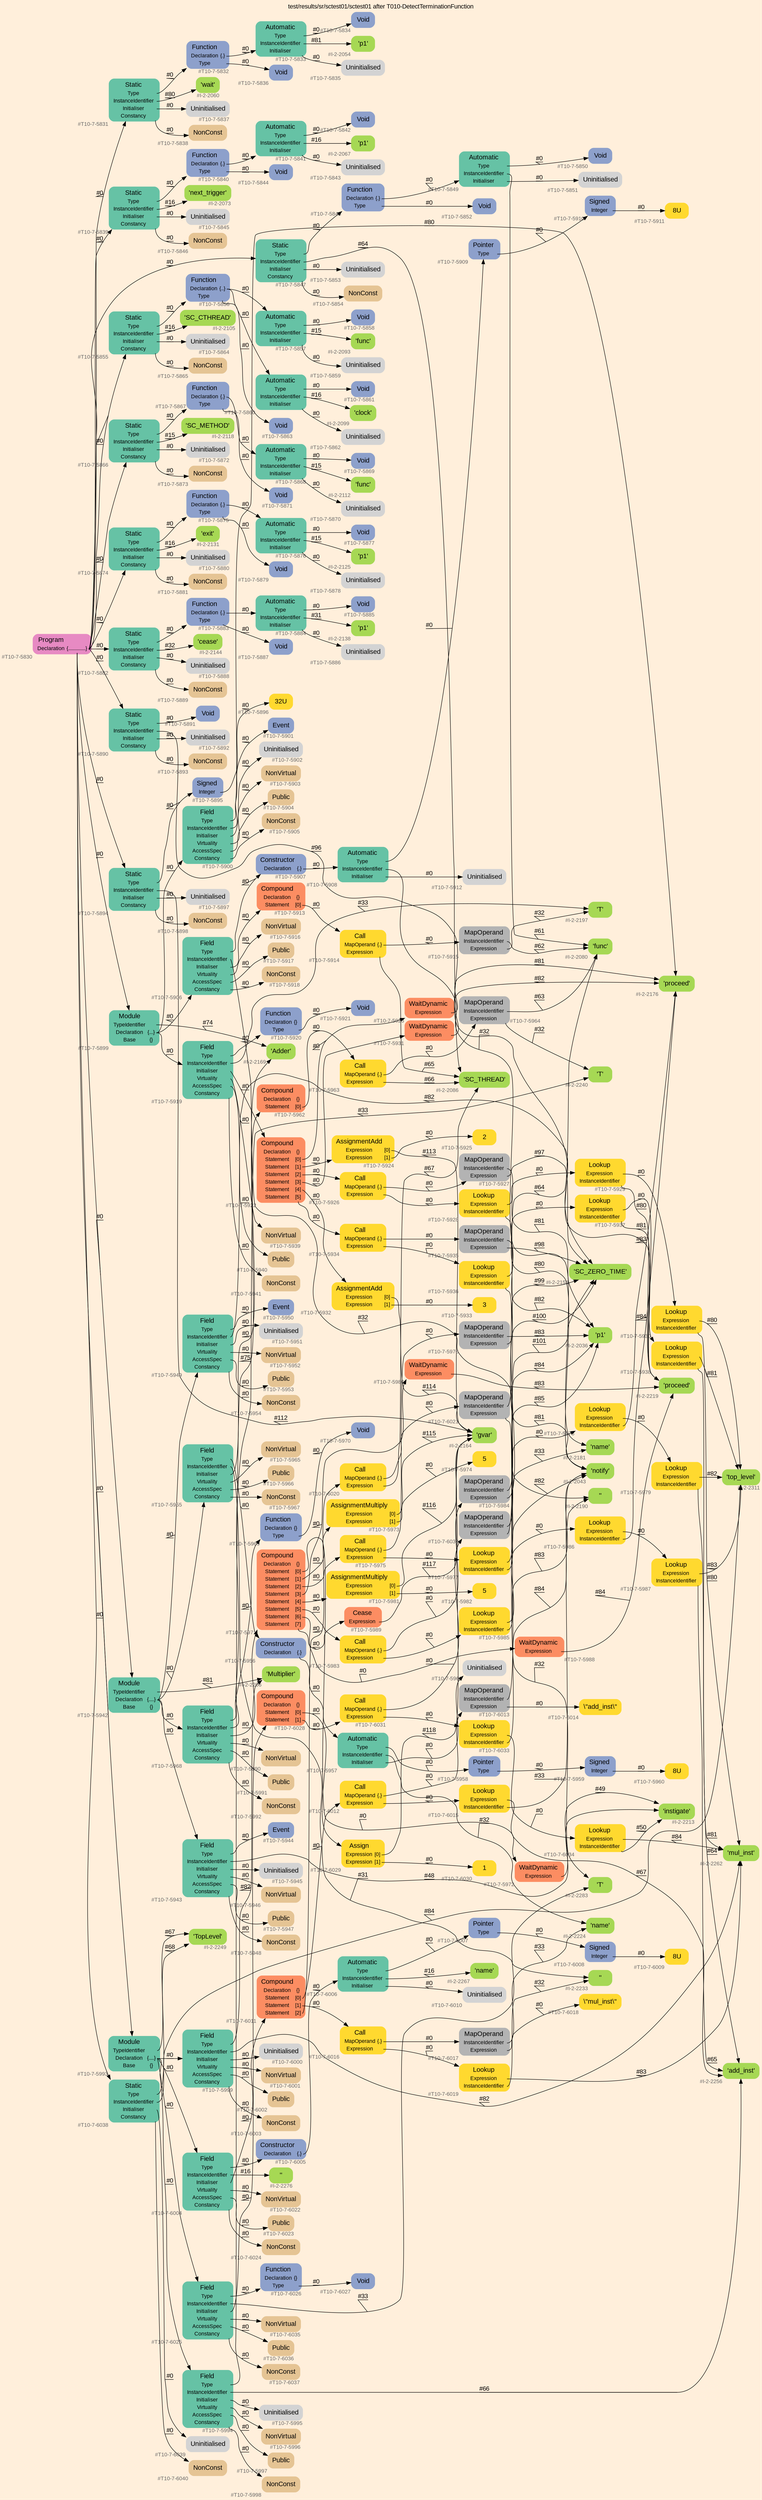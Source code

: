 digraph "test/results/sr/sctest01/sctest01 after T010-DetectTerminationFunction" {
label = "test/results/sr/sctest01/sctest01 after T010-DetectTerminationFunction"
labelloc = t
graph [
    rankdir = "LR"
    ranksep = 0.3
    bgcolor = antiquewhite1
    color = black
    fontcolor = black
    fontname = "Arial"
];
node [
    fontname = "Arial"
];
edge [
    fontname = "Arial"
];

// -------------------- node figure --------------------
// -------- block #T10-7-5830 ----------
"#T10-7-5830" [
    fillcolor = "/set28/4"
    xlabel = "#T10-7-5830"
    fontsize = "12"
    fontcolor = grey40
    shape = "plaintext"
    label = <<TABLE BORDER="0" CELLBORDER="0" CELLSPACING="0">
     <TR><TD><FONT COLOR="black" POINT-SIZE="15">Program</FONT></TD></TR>
     <TR><TD><FONT COLOR="black" POINT-SIZE="12">Declaration</FONT></TD><TD PORT="port0"><FONT COLOR="black" POINT-SIZE="12">{.............}</FONT></TD></TR>
    </TABLE>>
    style = "rounded,filled"
];

// -------- block #T10-7-5831 ----------
"#T10-7-5831" [
    fillcolor = "/set28/1"
    xlabel = "#T10-7-5831"
    fontsize = "12"
    fontcolor = grey40
    shape = "plaintext"
    label = <<TABLE BORDER="0" CELLBORDER="0" CELLSPACING="0">
     <TR><TD><FONT COLOR="black" POINT-SIZE="15">Static</FONT></TD></TR>
     <TR><TD><FONT COLOR="black" POINT-SIZE="12">Type</FONT></TD><TD PORT="port0"></TD></TR>
     <TR><TD><FONT COLOR="black" POINT-SIZE="12">InstanceIdentifier</FONT></TD><TD PORT="port1"></TD></TR>
     <TR><TD><FONT COLOR="black" POINT-SIZE="12">Initialiser</FONT></TD><TD PORT="port2"></TD></TR>
     <TR><TD><FONT COLOR="black" POINT-SIZE="12">Constancy</FONT></TD><TD PORT="port3"></TD></TR>
    </TABLE>>
    style = "rounded,filled"
];

// -------- block #T10-7-5832 ----------
"#T10-7-5832" [
    fillcolor = "/set28/3"
    xlabel = "#T10-7-5832"
    fontsize = "12"
    fontcolor = grey40
    shape = "plaintext"
    label = <<TABLE BORDER="0" CELLBORDER="0" CELLSPACING="0">
     <TR><TD><FONT COLOR="black" POINT-SIZE="15">Function</FONT></TD></TR>
     <TR><TD><FONT COLOR="black" POINT-SIZE="12">Declaration</FONT></TD><TD PORT="port0"><FONT COLOR="black" POINT-SIZE="12">{.}</FONT></TD></TR>
     <TR><TD><FONT COLOR="black" POINT-SIZE="12">Type</FONT></TD><TD PORT="port1"></TD></TR>
    </TABLE>>
    style = "rounded,filled"
];

// -------- block #T10-7-5833 ----------
"#T10-7-5833" [
    fillcolor = "/set28/1"
    xlabel = "#T10-7-5833"
    fontsize = "12"
    fontcolor = grey40
    shape = "plaintext"
    label = <<TABLE BORDER="0" CELLBORDER="0" CELLSPACING="0">
     <TR><TD><FONT COLOR="black" POINT-SIZE="15">Automatic</FONT></TD></TR>
     <TR><TD><FONT COLOR="black" POINT-SIZE="12">Type</FONT></TD><TD PORT="port0"></TD></TR>
     <TR><TD><FONT COLOR="black" POINT-SIZE="12">InstanceIdentifier</FONT></TD><TD PORT="port1"></TD></TR>
     <TR><TD><FONT COLOR="black" POINT-SIZE="12">Initialiser</FONT></TD><TD PORT="port2"></TD></TR>
    </TABLE>>
    style = "rounded,filled"
];

// -------- block #T10-7-5834 ----------
"#T10-7-5834" [
    fillcolor = "/set28/3"
    xlabel = "#T10-7-5834"
    fontsize = "12"
    fontcolor = grey40
    shape = "plaintext"
    label = <<TABLE BORDER="0" CELLBORDER="0" CELLSPACING="0">
     <TR><TD><FONT COLOR="black" POINT-SIZE="15">Void</FONT></TD></TR>
    </TABLE>>
    style = "rounded,filled"
];

// -------- block #I-2-2054 ----------
"#I-2-2054" [
    fillcolor = "/set28/5"
    xlabel = "#I-2-2054"
    fontsize = "12"
    fontcolor = grey40
    shape = "plaintext"
    label = <<TABLE BORDER="0" CELLBORDER="0" CELLSPACING="0">
     <TR><TD><FONT COLOR="black" POINT-SIZE="15">'p1'</FONT></TD></TR>
    </TABLE>>
    style = "rounded,filled"
];

// -------- block #T10-7-5835 ----------
"#T10-7-5835" [
    xlabel = "#T10-7-5835"
    fontsize = "12"
    fontcolor = grey40
    shape = "plaintext"
    label = <<TABLE BORDER="0" CELLBORDER="0" CELLSPACING="0">
     <TR><TD><FONT COLOR="black" POINT-SIZE="15">Uninitialised</FONT></TD></TR>
    </TABLE>>
    style = "rounded,filled"
];

// -------- block #T10-7-5836 ----------
"#T10-7-5836" [
    fillcolor = "/set28/3"
    xlabel = "#T10-7-5836"
    fontsize = "12"
    fontcolor = grey40
    shape = "plaintext"
    label = <<TABLE BORDER="0" CELLBORDER="0" CELLSPACING="0">
     <TR><TD><FONT COLOR="black" POINT-SIZE="15">Void</FONT></TD></TR>
    </TABLE>>
    style = "rounded,filled"
];

// -------- block #I-2-2060 ----------
"#I-2-2060" [
    fillcolor = "/set28/5"
    xlabel = "#I-2-2060"
    fontsize = "12"
    fontcolor = grey40
    shape = "plaintext"
    label = <<TABLE BORDER="0" CELLBORDER="0" CELLSPACING="0">
     <TR><TD><FONT COLOR="black" POINT-SIZE="15">'wait'</FONT></TD></TR>
    </TABLE>>
    style = "rounded,filled"
];

// -------- block #T10-7-5837 ----------
"#T10-7-5837" [
    xlabel = "#T10-7-5837"
    fontsize = "12"
    fontcolor = grey40
    shape = "plaintext"
    label = <<TABLE BORDER="0" CELLBORDER="0" CELLSPACING="0">
     <TR><TD><FONT COLOR="black" POINT-SIZE="15">Uninitialised</FONT></TD></TR>
    </TABLE>>
    style = "rounded,filled"
];

// -------- block #T10-7-5838 ----------
"#T10-7-5838" [
    fillcolor = "/set28/7"
    xlabel = "#T10-7-5838"
    fontsize = "12"
    fontcolor = grey40
    shape = "plaintext"
    label = <<TABLE BORDER="0" CELLBORDER="0" CELLSPACING="0">
     <TR><TD><FONT COLOR="black" POINT-SIZE="15">NonConst</FONT></TD></TR>
    </TABLE>>
    style = "rounded,filled"
];

// -------- block #T10-7-5839 ----------
"#T10-7-5839" [
    fillcolor = "/set28/1"
    xlabel = "#T10-7-5839"
    fontsize = "12"
    fontcolor = grey40
    shape = "plaintext"
    label = <<TABLE BORDER="0" CELLBORDER="0" CELLSPACING="0">
     <TR><TD><FONT COLOR="black" POINT-SIZE="15">Static</FONT></TD></TR>
     <TR><TD><FONT COLOR="black" POINT-SIZE="12">Type</FONT></TD><TD PORT="port0"></TD></TR>
     <TR><TD><FONT COLOR="black" POINT-SIZE="12">InstanceIdentifier</FONT></TD><TD PORT="port1"></TD></TR>
     <TR><TD><FONT COLOR="black" POINT-SIZE="12">Initialiser</FONT></TD><TD PORT="port2"></TD></TR>
     <TR><TD><FONT COLOR="black" POINT-SIZE="12">Constancy</FONT></TD><TD PORT="port3"></TD></TR>
    </TABLE>>
    style = "rounded,filled"
];

// -------- block #T10-7-5840 ----------
"#T10-7-5840" [
    fillcolor = "/set28/3"
    xlabel = "#T10-7-5840"
    fontsize = "12"
    fontcolor = grey40
    shape = "plaintext"
    label = <<TABLE BORDER="0" CELLBORDER="0" CELLSPACING="0">
     <TR><TD><FONT COLOR="black" POINT-SIZE="15">Function</FONT></TD></TR>
     <TR><TD><FONT COLOR="black" POINT-SIZE="12">Declaration</FONT></TD><TD PORT="port0"><FONT COLOR="black" POINT-SIZE="12">{.}</FONT></TD></TR>
     <TR><TD><FONT COLOR="black" POINT-SIZE="12">Type</FONT></TD><TD PORT="port1"></TD></TR>
    </TABLE>>
    style = "rounded,filled"
];

// -------- block #T10-7-5841 ----------
"#T10-7-5841" [
    fillcolor = "/set28/1"
    xlabel = "#T10-7-5841"
    fontsize = "12"
    fontcolor = grey40
    shape = "plaintext"
    label = <<TABLE BORDER="0" CELLBORDER="0" CELLSPACING="0">
     <TR><TD><FONT COLOR="black" POINT-SIZE="15">Automatic</FONT></TD></TR>
     <TR><TD><FONT COLOR="black" POINT-SIZE="12">Type</FONT></TD><TD PORT="port0"></TD></TR>
     <TR><TD><FONT COLOR="black" POINT-SIZE="12">InstanceIdentifier</FONT></TD><TD PORT="port1"></TD></TR>
     <TR><TD><FONT COLOR="black" POINT-SIZE="12">Initialiser</FONT></TD><TD PORT="port2"></TD></TR>
    </TABLE>>
    style = "rounded,filled"
];

// -------- block #T10-7-5842 ----------
"#T10-7-5842" [
    fillcolor = "/set28/3"
    xlabel = "#T10-7-5842"
    fontsize = "12"
    fontcolor = grey40
    shape = "plaintext"
    label = <<TABLE BORDER="0" CELLBORDER="0" CELLSPACING="0">
     <TR><TD><FONT COLOR="black" POINT-SIZE="15">Void</FONT></TD></TR>
    </TABLE>>
    style = "rounded,filled"
];

// -------- block #I-2-2067 ----------
"#I-2-2067" [
    fillcolor = "/set28/5"
    xlabel = "#I-2-2067"
    fontsize = "12"
    fontcolor = grey40
    shape = "plaintext"
    label = <<TABLE BORDER="0" CELLBORDER="0" CELLSPACING="0">
     <TR><TD><FONT COLOR="black" POINT-SIZE="15">'p1'</FONT></TD></TR>
    </TABLE>>
    style = "rounded,filled"
];

// -------- block #T10-7-5843 ----------
"#T10-7-5843" [
    xlabel = "#T10-7-5843"
    fontsize = "12"
    fontcolor = grey40
    shape = "plaintext"
    label = <<TABLE BORDER="0" CELLBORDER="0" CELLSPACING="0">
     <TR><TD><FONT COLOR="black" POINT-SIZE="15">Uninitialised</FONT></TD></TR>
    </TABLE>>
    style = "rounded,filled"
];

// -------- block #T10-7-5844 ----------
"#T10-7-5844" [
    fillcolor = "/set28/3"
    xlabel = "#T10-7-5844"
    fontsize = "12"
    fontcolor = grey40
    shape = "plaintext"
    label = <<TABLE BORDER="0" CELLBORDER="0" CELLSPACING="0">
     <TR><TD><FONT COLOR="black" POINT-SIZE="15">Void</FONT></TD></TR>
    </TABLE>>
    style = "rounded,filled"
];

// -------- block #I-2-2073 ----------
"#I-2-2073" [
    fillcolor = "/set28/5"
    xlabel = "#I-2-2073"
    fontsize = "12"
    fontcolor = grey40
    shape = "plaintext"
    label = <<TABLE BORDER="0" CELLBORDER="0" CELLSPACING="0">
     <TR><TD><FONT COLOR="black" POINT-SIZE="15">'next_trigger'</FONT></TD></TR>
    </TABLE>>
    style = "rounded,filled"
];

// -------- block #T10-7-5845 ----------
"#T10-7-5845" [
    xlabel = "#T10-7-5845"
    fontsize = "12"
    fontcolor = grey40
    shape = "plaintext"
    label = <<TABLE BORDER="0" CELLBORDER="0" CELLSPACING="0">
     <TR><TD><FONT COLOR="black" POINT-SIZE="15">Uninitialised</FONT></TD></TR>
    </TABLE>>
    style = "rounded,filled"
];

// -------- block #T10-7-5846 ----------
"#T10-7-5846" [
    fillcolor = "/set28/7"
    xlabel = "#T10-7-5846"
    fontsize = "12"
    fontcolor = grey40
    shape = "plaintext"
    label = <<TABLE BORDER="0" CELLBORDER="0" CELLSPACING="0">
     <TR><TD><FONT COLOR="black" POINT-SIZE="15">NonConst</FONT></TD></TR>
    </TABLE>>
    style = "rounded,filled"
];

// -------- block #T10-7-5847 ----------
"#T10-7-5847" [
    fillcolor = "/set28/1"
    xlabel = "#T10-7-5847"
    fontsize = "12"
    fontcolor = grey40
    shape = "plaintext"
    label = <<TABLE BORDER="0" CELLBORDER="0" CELLSPACING="0">
     <TR><TD><FONT COLOR="black" POINT-SIZE="15">Static</FONT></TD></TR>
     <TR><TD><FONT COLOR="black" POINT-SIZE="12">Type</FONT></TD><TD PORT="port0"></TD></TR>
     <TR><TD><FONT COLOR="black" POINT-SIZE="12">InstanceIdentifier</FONT></TD><TD PORT="port1"></TD></TR>
     <TR><TD><FONT COLOR="black" POINT-SIZE="12">Initialiser</FONT></TD><TD PORT="port2"></TD></TR>
     <TR><TD><FONT COLOR="black" POINT-SIZE="12">Constancy</FONT></TD><TD PORT="port3"></TD></TR>
    </TABLE>>
    style = "rounded,filled"
];

// -------- block #T10-7-5848 ----------
"#T10-7-5848" [
    fillcolor = "/set28/3"
    xlabel = "#T10-7-5848"
    fontsize = "12"
    fontcolor = grey40
    shape = "plaintext"
    label = <<TABLE BORDER="0" CELLBORDER="0" CELLSPACING="0">
     <TR><TD><FONT COLOR="black" POINT-SIZE="15">Function</FONT></TD></TR>
     <TR><TD><FONT COLOR="black" POINT-SIZE="12">Declaration</FONT></TD><TD PORT="port0"><FONT COLOR="black" POINT-SIZE="12">{.}</FONT></TD></TR>
     <TR><TD><FONT COLOR="black" POINT-SIZE="12">Type</FONT></TD><TD PORT="port1"></TD></TR>
    </TABLE>>
    style = "rounded,filled"
];

// -------- block #T10-7-5849 ----------
"#T10-7-5849" [
    fillcolor = "/set28/1"
    xlabel = "#T10-7-5849"
    fontsize = "12"
    fontcolor = grey40
    shape = "plaintext"
    label = <<TABLE BORDER="0" CELLBORDER="0" CELLSPACING="0">
     <TR><TD><FONT COLOR="black" POINT-SIZE="15">Automatic</FONT></TD></TR>
     <TR><TD><FONT COLOR="black" POINT-SIZE="12">Type</FONT></TD><TD PORT="port0"></TD></TR>
     <TR><TD><FONT COLOR="black" POINT-SIZE="12">InstanceIdentifier</FONT></TD><TD PORT="port1"></TD></TR>
     <TR><TD><FONT COLOR="black" POINT-SIZE="12">Initialiser</FONT></TD><TD PORT="port2"></TD></TR>
    </TABLE>>
    style = "rounded,filled"
];

// -------- block #T10-7-5850 ----------
"#T10-7-5850" [
    fillcolor = "/set28/3"
    xlabel = "#T10-7-5850"
    fontsize = "12"
    fontcolor = grey40
    shape = "plaintext"
    label = <<TABLE BORDER="0" CELLBORDER="0" CELLSPACING="0">
     <TR><TD><FONT COLOR="black" POINT-SIZE="15">Void</FONT></TD></TR>
    </TABLE>>
    style = "rounded,filled"
];

// -------- block #I-2-2080 ----------
"#I-2-2080" [
    fillcolor = "/set28/5"
    xlabel = "#I-2-2080"
    fontsize = "12"
    fontcolor = grey40
    shape = "plaintext"
    label = <<TABLE BORDER="0" CELLBORDER="0" CELLSPACING="0">
     <TR><TD><FONT COLOR="black" POINT-SIZE="15">'func'</FONT></TD></TR>
    </TABLE>>
    style = "rounded,filled"
];

// -------- block #T10-7-5851 ----------
"#T10-7-5851" [
    xlabel = "#T10-7-5851"
    fontsize = "12"
    fontcolor = grey40
    shape = "plaintext"
    label = <<TABLE BORDER="0" CELLBORDER="0" CELLSPACING="0">
     <TR><TD><FONT COLOR="black" POINT-SIZE="15">Uninitialised</FONT></TD></TR>
    </TABLE>>
    style = "rounded,filled"
];

// -------- block #T10-7-5852 ----------
"#T10-7-5852" [
    fillcolor = "/set28/3"
    xlabel = "#T10-7-5852"
    fontsize = "12"
    fontcolor = grey40
    shape = "plaintext"
    label = <<TABLE BORDER="0" CELLBORDER="0" CELLSPACING="0">
     <TR><TD><FONT COLOR="black" POINT-SIZE="15">Void</FONT></TD></TR>
    </TABLE>>
    style = "rounded,filled"
];

// -------- block #I-2-2086 ----------
"#I-2-2086" [
    fillcolor = "/set28/5"
    xlabel = "#I-2-2086"
    fontsize = "12"
    fontcolor = grey40
    shape = "plaintext"
    label = <<TABLE BORDER="0" CELLBORDER="0" CELLSPACING="0">
     <TR><TD><FONT COLOR="black" POINT-SIZE="15">'SC_THREAD'</FONT></TD></TR>
    </TABLE>>
    style = "rounded,filled"
];

// -------- block #T10-7-5853 ----------
"#T10-7-5853" [
    xlabel = "#T10-7-5853"
    fontsize = "12"
    fontcolor = grey40
    shape = "plaintext"
    label = <<TABLE BORDER="0" CELLBORDER="0" CELLSPACING="0">
     <TR><TD><FONT COLOR="black" POINT-SIZE="15">Uninitialised</FONT></TD></TR>
    </TABLE>>
    style = "rounded,filled"
];

// -------- block #T10-7-5854 ----------
"#T10-7-5854" [
    fillcolor = "/set28/7"
    xlabel = "#T10-7-5854"
    fontsize = "12"
    fontcolor = grey40
    shape = "plaintext"
    label = <<TABLE BORDER="0" CELLBORDER="0" CELLSPACING="0">
     <TR><TD><FONT COLOR="black" POINT-SIZE="15">NonConst</FONT></TD></TR>
    </TABLE>>
    style = "rounded,filled"
];

// -------- block #T10-7-5855 ----------
"#T10-7-5855" [
    fillcolor = "/set28/1"
    xlabel = "#T10-7-5855"
    fontsize = "12"
    fontcolor = grey40
    shape = "plaintext"
    label = <<TABLE BORDER="0" CELLBORDER="0" CELLSPACING="0">
     <TR><TD><FONT COLOR="black" POINT-SIZE="15">Static</FONT></TD></TR>
     <TR><TD><FONT COLOR="black" POINT-SIZE="12">Type</FONT></TD><TD PORT="port0"></TD></TR>
     <TR><TD><FONT COLOR="black" POINT-SIZE="12">InstanceIdentifier</FONT></TD><TD PORT="port1"></TD></TR>
     <TR><TD><FONT COLOR="black" POINT-SIZE="12">Initialiser</FONT></TD><TD PORT="port2"></TD></TR>
     <TR><TD><FONT COLOR="black" POINT-SIZE="12">Constancy</FONT></TD><TD PORT="port3"></TD></TR>
    </TABLE>>
    style = "rounded,filled"
];

// -------- block #T10-7-5856 ----------
"#T10-7-5856" [
    fillcolor = "/set28/3"
    xlabel = "#T10-7-5856"
    fontsize = "12"
    fontcolor = grey40
    shape = "plaintext"
    label = <<TABLE BORDER="0" CELLBORDER="0" CELLSPACING="0">
     <TR><TD><FONT COLOR="black" POINT-SIZE="15">Function</FONT></TD></TR>
     <TR><TD><FONT COLOR="black" POINT-SIZE="12">Declaration</FONT></TD><TD PORT="port0"><FONT COLOR="black" POINT-SIZE="12">{..}</FONT></TD></TR>
     <TR><TD><FONT COLOR="black" POINT-SIZE="12">Type</FONT></TD><TD PORT="port1"></TD></TR>
    </TABLE>>
    style = "rounded,filled"
];

// -------- block #T10-7-5857 ----------
"#T10-7-5857" [
    fillcolor = "/set28/1"
    xlabel = "#T10-7-5857"
    fontsize = "12"
    fontcolor = grey40
    shape = "plaintext"
    label = <<TABLE BORDER="0" CELLBORDER="0" CELLSPACING="0">
     <TR><TD><FONT COLOR="black" POINT-SIZE="15">Automatic</FONT></TD></TR>
     <TR><TD><FONT COLOR="black" POINT-SIZE="12">Type</FONT></TD><TD PORT="port0"></TD></TR>
     <TR><TD><FONT COLOR="black" POINT-SIZE="12">InstanceIdentifier</FONT></TD><TD PORT="port1"></TD></TR>
     <TR><TD><FONT COLOR="black" POINT-SIZE="12">Initialiser</FONT></TD><TD PORT="port2"></TD></TR>
    </TABLE>>
    style = "rounded,filled"
];

// -------- block #T10-7-5858 ----------
"#T10-7-5858" [
    fillcolor = "/set28/3"
    xlabel = "#T10-7-5858"
    fontsize = "12"
    fontcolor = grey40
    shape = "plaintext"
    label = <<TABLE BORDER="0" CELLBORDER="0" CELLSPACING="0">
     <TR><TD><FONT COLOR="black" POINT-SIZE="15">Void</FONT></TD></TR>
    </TABLE>>
    style = "rounded,filled"
];

// -------- block #I-2-2093 ----------
"#I-2-2093" [
    fillcolor = "/set28/5"
    xlabel = "#I-2-2093"
    fontsize = "12"
    fontcolor = grey40
    shape = "plaintext"
    label = <<TABLE BORDER="0" CELLBORDER="0" CELLSPACING="0">
     <TR><TD><FONT COLOR="black" POINT-SIZE="15">'func'</FONT></TD></TR>
    </TABLE>>
    style = "rounded,filled"
];

// -------- block #T10-7-5859 ----------
"#T10-7-5859" [
    xlabel = "#T10-7-5859"
    fontsize = "12"
    fontcolor = grey40
    shape = "plaintext"
    label = <<TABLE BORDER="0" CELLBORDER="0" CELLSPACING="0">
     <TR><TD><FONT COLOR="black" POINT-SIZE="15">Uninitialised</FONT></TD></TR>
    </TABLE>>
    style = "rounded,filled"
];

// -------- block #T10-7-5860 ----------
"#T10-7-5860" [
    fillcolor = "/set28/1"
    xlabel = "#T10-7-5860"
    fontsize = "12"
    fontcolor = grey40
    shape = "plaintext"
    label = <<TABLE BORDER="0" CELLBORDER="0" CELLSPACING="0">
     <TR><TD><FONT COLOR="black" POINT-SIZE="15">Automatic</FONT></TD></TR>
     <TR><TD><FONT COLOR="black" POINT-SIZE="12">Type</FONT></TD><TD PORT="port0"></TD></TR>
     <TR><TD><FONT COLOR="black" POINT-SIZE="12">InstanceIdentifier</FONT></TD><TD PORT="port1"></TD></TR>
     <TR><TD><FONT COLOR="black" POINT-SIZE="12">Initialiser</FONT></TD><TD PORT="port2"></TD></TR>
    </TABLE>>
    style = "rounded,filled"
];

// -------- block #T10-7-5861 ----------
"#T10-7-5861" [
    fillcolor = "/set28/3"
    xlabel = "#T10-7-5861"
    fontsize = "12"
    fontcolor = grey40
    shape = "plaintext"
    label = <<TABLE BORDER="0" CELLBORDER="0" CELLSPACING="0">
     <TR><TD><FONT COLOR="black" POINT-SIZE="15">Void</FONT></TD></TR>
    </TABLE>>
    style = "rounded,filled"
];

// -------- block #I-2-2099 ----------
"#I-2-2099" [
    fillcolor = "/set28/5"
    xlabel = "#I-2-2099"
    fontsize = "12"
    fontcolor = grey40
    shape = "plaintext"
    label = <<TABLE BORDER="0" CELLBORDER="0" CELLSPACING="0">
     <TR><TD><FONT COLOR="black" POINT-SIZE="15">'clock'</FONT></TD></TR>
    </TABLE>>
    style = "rounded,filled"
];

// -------- block #T10-7-5862 ----------
"#T10-7-5862" [
    xlabel = "#T10-7-5862"
    fontsize = "12"
    fontcolor = grey40
    shape = "plaintext"
    label = <<TABLE BORDER="0" CELLBORDER="0" CELLSPACING="0">
     <TR><TD><FONT COLOR="black" POINT-SIZE="15">Uninitialised</FONT></TD></TR>
    </TABLE>>
    style = "rounded,filled"
];

// -------- block #T10-7-5863 ----------
"#T10-7-5863" [
    fillcolor = "/set28/3"
    xlabel = "#T10-7-5863"
    fontsize = "12"
    fontcolor = grey40
    shape = "plaintext"
    label = <<TABLE BORDER="0" CELLBORDER="0" CELLSPACING="0">
     <TR><TD><FONT COLOR="black" POINT-SIZE="15">Void</FONT></TD></TR>
    </TABLE>>
    style = "rounded,filled"
];

// -------- block #I-2-2105 ----------
"#I-2-2105" [
    fillcolor = "/set28/5"
    xlabel = "#I-2-2105"
    fontsize = "12"
    fontcolor = grey40
    shape = "plaintext"
    label = <<TABLE BORDER="0" CELLBORDER="0" CELLSPACING="0">
     <TR><TD><FONT COLOR="black" POINT-SIZE="15">'SC_CTHREAD'</FONT></TD></TR>
    </TABLE>>
    style = "rounded,filled"
];

// -------- block #T10-7-5864 ----------
"#T10-7-5864" [
    xlabel = "#T10-7-5864"
    fontsize = "12"
    fontcolor = grey40
    shape = "plaintext"
    label = <<TABLE BORDER="0" CELLBORDER="0" CELLSPACING="0">
     <TR><TD><FONT COLOR="black" POINT-SIZE="15">Uninitialised</FONT></TD></TR>
    </TABLE>>
    style = "rounded,filled"
];

// -------- block #T10-7-5865 ----------
"#T10-7-5865" [
    fillcolor = "/set28/7"
    xlabel = "#T10-7-5865"
    fontsize = "12"
    fontcolor = grey40
    shape = "plaintext"
    label = <<TABLE BORDER="0" CELLBORDER="0" CELLSPACING="0">
     <TR><TD><FONT COLOR="black" POINT-SIZE="15">NonConst</FONT></TD></TR>
    </TABLE>>
    style = "rounded,filled"
];

// -------- block #T10-7-5866 ----------
"#T10-7-5866" [
    fillcolor = "/set28/1"
    xlabel = "#T10-7-5866"
    fontsize = "12"
    fontcolor = grey40
    shape = "plaintext"
    label = <<TABLE BORDER="0" CELLBORDER="0" CELLSPACING="0">
     <TR><TD><FONT COLOR="black" POINT-SIZE="15">Static</FONT></TD></TR>
     <TR><TD><FONT COLOR="black" POINT-SIZE="12">Type</FONT></TD><TD PORT="port0"></TD></TR>
     <TR><TD><FONT COLOR="black" POINT-SIZE="12">InstanceIdentifier</FONT></TD><TD PORT="port1"></TD></TR>
     <TR><TD><FONT COLOR="black" POINT-SIZE="12">Initialiser</FONT></TD><TD PORT="port2"></TD></TR>
     <TR><TD><FONT COLOR="black" POINT-SIZE="12">Constancy</FONT></TD><TD PORT="port3"></TD></TR>
    </TABLE>>
    style = "rounded,filled"
];

// -------- block #T10-7-5867 ----------
"#T10-7-5867" [
    fillcolor = "/set28/3"
    xlabel = "#T10-7-5867"
    fontsize = "12"
    fontcolor = grey40
    shape = "plaintext"
    label = <<TABLE BORDER="0" CELLBORDER="0" CELLSPACING="0">
     <TR><TD><FONT COLOR="black" POINT-SIZE="15">Function</FONT></TD></TR>
     <TR><TD><FONT COLOR="black" POINT-SIZE="12">Declaration</FONT></TD><TD PORT="port0"><FONT COLOR="black" POINT-SIZE="12">{.}</FONT></TD></TR>
     <TR><TD><FONT COLOR="black" POINT-SIZE="12">Type</FONT></TD><TD PORT="port1"></TD></TR>
    </TABLE>>
    style = "rounded,filled"
];

// -------- block #T10-7-5868 ----------
"#T10-7-5868" [
    fillcolor = "/set28/1"
    xlabel = "#T10-7-5868"
    fontsize = "12"
    fontcolor = grey40
    shape = "plaintext"
    label = <<TABLE BORDER="0" CELLBORDER="0" CELLSPACING="0">
     <TR><TD><FONT COLOR="black" POINT-SIZE="15">Automatic</FONT></TD></TR>
     <TR><TD><FONT COLOR="black" POINT-SIZE="12">Type</FONT></TD><TD PORT="port0"></TD></TR>
     <TR><TD><FONT COLOR="black" POINT-SIZE="12">InstanceIdentifier</FONT></TD><TD PORT="port1"></TD></TR>
     <TR><TD><FONT COLOR="black" POINT-SIZE="12">Initialiser</FONT></TD><TD PORT="port2"></TD></TR>
    </TABLE>>
    style = "rounded,filled"
];

// -------- block #T10-7-5869 ----------
"#T10-7-5869" [
    fillcolor = "/set28/3"
    xlabel = "#T10-7-5869"
    fontsize = "12"
    fontcolor = grey40
    shape = "plaintext"
    label = <<TABLE BORDER="0" CELLBORDER="0" CELLSPACING="0">
     <TR><TD><FONT COLOR="black" POINT-SIZE="15">Void</FONT></TD></TR>
    </TABLE>>
    style = "rounded,filled"
];

// -------- block #I-2-2112 ----------
"#I-2-2112" [
    fillcolor = "/set28/5"
    xlabel = "#I-2-2112"
    fontsize = "12"
    fontcolor = grey40
    shape = "plaintext"
    label = <<TABLE BORDER="0" CELLBORDER="0" CELLSPACING="0">
     <TR><TD><FONT COLOR="black" POINT-SIZE="15">'func'</FONT></TD></TR>
    </TABLE>>
    style = "rounded,filled"
];

// -------- block #T10-7-5870 ----------
"#T10-7-5870" [
    xlabel = "#T10-7-5870"
    fontsize = "12"
    fontcolor = grey40
    shape = "plaintext"
    label = <<TABLE BORDER="0" CELLBORDER="0" CELLSPACING="0">
     <TR><TD><FONT COLOR="black" POINT-SIZE="15">Uninitialised</FONT></TD></TR>
    </TABLE>>
    style = "rounded,filled"
];

// -------- block #T10-7-5871 ----------
"#T10-7-5871" [
    fillcolor = "/set28/3"
    xlabel = "#T10-7-5871"
    fontsize = "12"
    fontcolor = grey40
    shape = "plaintext"
    label = <<TABLE BORDER="0" CELLBORDER="0" CELLSPACING="0">
     <TR><TD><FONT COLOR="black" POINT-SIZE="15">Void</FONT></TD></TR>
    </TABLE>>
    style = "rounded,filled"
];

// -------- block #I-2-2118 ----------
"#I-2-2118" [
    fillcolor = "/set28/5"
    xlabel = "#I-2-2118"
    fontsize = "12"
    fontcolor = grey40
    shape = "plaintext"
    label = <<TABLE BORDER="0" CELLBORDER="0" CELLSPACING="0">
     <TR><TD><FONT COLOR="black" POINT-SIZE="15">'SC_METHOD'</FONT></TD></TR>
    </TABLE>>
    style = "rounded,filled"
];

// -------- block #T10-7-5872 ----------
"#T10-7-5872" [
    xlabel = "#T10-7-5872"
    fontsize = "12"
    fontcolor = grey40
    shape = "plaintext"
    label = <<TABLE BORDER="0" CELLBORDER="0" CELLSPACING="0">
     <TR><TD><FONT COLOR="black" POINT-SIZE="15">Uninitialised</FONT></TD></TR>
    </TABLE>>
    style = "rounded,filled"
];

// -------- block #T10-7-5873 ----------
"#T10-7-5873" [
    fillcolor = "/set28/7"
    xlabel = "#T10-7-5873"
    fontsize = "12"
    fontcolor = grey40
    shape = "plaintext"
    label = <<TABLE BORDER="0" CELLBORDER="0" CELLSPACING="0">
     <TR><TD><FONT COLOR="black" POINT-SIZE="15">NonConst</FONT></TD></TR>
    </TABLE>>
    style = "rounded,filled"
];

// -------- block #T10-7-5874 ----------
"#T10-7-5874" [
    fillcolor = "/set28/1"
    xlabel = "#T10-7-5874"
    fontsize = "12"
    fontcolor = grey40
    shape = "plaintext"
    label = <<TABLE BORDER="0" CELLBORDER="0" CELLSPACING="0">
     <TR><TD><FONT COLOR="black" POINT-SIZE="15">Static</FONT></TD></TR>
     <TR><TD><FONT COLOR="black" POINT-SIZE="12">Type</FONT></TD><TD PORT="port0"></TD></TR>
     <TR><TD><FONT COLOR="black" POINT-SIZE="12">InstanceIdentifier</FONT></TD><TD PORT="port1"></TD></TR>
     <TR><TD><FONT COLOR="black" POINT-SIZE="12">Initialiser</FONT></TD><TD PORT="port2"></TD></TR>
     <TR><TD><FONT COLOR="black" POINT-SIZE="12">Constancy</FONT></TD><TD PORT="port3"></TD></TR>
    </TABLE>>
    style = "rounded,filled"
];

// -------- block #T10-7-5875 ----------
"#T10-7-5875" [
    fillcolor = "/set28/3"
    xlabel = "#T10-7-5875"
    fontsize = "12"
    fontcolor = grey40
    shape = "plaintext"
    label = <<TABLE BORDER="0" CELLBORDER="0" CELLSPACING="0">
     <TR><TD><FONT COLOR="black" POINT-SIZE="15">Function</FONT></TD></TR>
     <TR><TD><FONT COLOR="black" POINT-SIZE="12">Declaration</FONT></TD><TD PORT="port0"><FONT COLOR="black" POINT-SIZE="12">{.}</FONT></TD></TR>
     <TR><TD><FONT COLOR="black" POINT-SIZE="12">Type</FONT></TD><TD PORT="port1"></TD></TR>
    </TABLE>>
    style = "rounded,filled"
];

// -------- block #T10-7-5876 ----------
"#T10-7-5876" [
    fillcolor = "/set28/1"
    xlabel = "#T10-7-5876"
    fontsize = "12"
    fontcolor = grey40
    shape = "plaintext"
    label = <<TABLE BORDER="0" CELLBORDER="0" CELLSPACING="0">
     <TR><TD><FONT COLOR="black" POINT-SIZE="15">Automatic</FONT></TD></TR>
     <TR><TD><FONT COLOR="black" POINT-SIZE="12">Type</FONT></TD><TD PORT="port0"></TD></TR>
     <TR><TD><FONT COLOR="black" POINT-SIZE="12">InstanceIdentifier</FONT></TD><TD PORT="port1"></TD></TR>
     <TR><TD><FONT COLOR="black" POINT-SIZE="12">Initialiser</FONT></TD><TD PORT="port2"></TD></TR>
    </TABLE>>
    style = "rounded,filled"
];

// -------- block #T10-7-5877 ----------
"#T10-7-5877" [
    fillcolor = "/set28/3"
    xlabel = "#T10-7-5877"
    fontsize = "12"
    fontcolor = grey40
    shape = "plaintext"
    label = <<TABLE BORDER="0" CELLBORDER="0" CELLSPACING="0">
     <TR><TD><FONT COLOR="black" POINT-SIZE="15">Void</FONT></TD></TR>
    </TABLE>>
    style = "rounded,filled"
];

// -------- block #I-2-2125 ----------
"#I-2-2125" [
    fillcolor = "/set28/5"
    xlabel = "#I-2-2125"
    fontsize = "12"
    fontcolor = grey40
    shape = "plaintext"
    label = <<TABLE BORDER="0" CELLBORDER="0" CELLSPACING="0">
     <TR><TD><FONT COLOR="black" POINT-SIZE="15">'p1'</FONT></TD></TR>
    </TABLE>>
    style = "rounded,filled"
];

// -------- block #T10-7-5878 ----------
"#T10-7-5878" [
    xlabel = "#T10-7-5878"
    fontsize = "12"
    fontcolor = grey40
    shape = "plaintext"
    label = <<TABLE BORDER="0" CELLBORDER="0" CELLSPACING="0">
     <TR><TD><FONT COLOR="black" POINT-SIZE="15">Uninitialised</FONT></TD></TR>
    </TABLE>>
    style = "rounded,filled"
];

// -------- block #T10-7-5879 ----------
"#T10-7-5879" [
    fillcolor = "/set28/3"
    xlabel = "#T10-7-5879"
    fontsize = "12"
    fontcolor = grey40
    shape = "plaintext"
    label = <<TABLE BORDER="0" CELLBORDER="0" CELLSPACING="0">
     <TR><TD><FONT COLOR="black" POINT-SIZE="15">Void</FONT></TD></TR>
    </TABLE>>
    style = "rounded,filled"
];

// -------- block #I-2-2131 ----------
"#I-2-2131" [
    fillcolor = "/set28/5"
    xlabel = "#I-2-2131"
    fontsize = "12"
    fontcolor = grey40
    shape = "plaintext"
    label = <<TABLE BORDER="0" CELLBORDER="0" CELLSPACING="0">
     <TR><TD><FONT COLOR="black" POINT-SIZE="15">'exit'</FONT></TD></TR>
    </TABLE>>
    style = "rounded,filled"
];

// -------- block #T10-7-5880 ----------
"#T10-7-5880" [
    xlabel = "#T10-7-5880"
    fontsize = "12"
    fontcolor = grey40
    shape = "plaintext"
    label = <<TABLE BORDER="0" CELLBORDER="0" CELLSPACING="0">
     <TR><TD><FONT COLOR="black" POINT-SIZE="15">Uninitialised</FONT></TD></TR>
    </TABLE>>
    style = "rounded,filled"
];

// -------- block #T10-7-5881 ----------
"#T10-7-5881" [
    fillcolor = "/set28/7"
    xlabel = "#T10-7-5881"
    fontsize = "12"
    fontcolor = grey40
    shape = "plaintext"
    label = <<TABLE BORDER="0" CELLBORDER="0" CELLSPACING="0">
     <TR><TD><FONT COLOR="black" POINT-SIZE="15">NonConst</FONT></TD></TR>
    </TABLE>>
    style = "rounded,filled"
];

// -------- block #T10-7-5882 ----------
"#T10-7-5882" [
    fillcolor = "/set28/1"
    xlabel = "#T10-7-5882"
    fontsize = "12"
    fontcolor = grey40
    shape = "plaintext"
    label = <<TABLE BORDER="0" CELLBORDER="0" CELLSPACING="0">
     <TR><TD><FONT COLOR="black" POINT-SIZE="15">Static</FONT></TD></TR>
     <TR><TD><FONT COLOR="black" POINT-SIZE="12">Type</FONT></TD><TD PORT="port0"></TD></TR>
     <TR><TD><FONT COLOR="black" POINT-SIZE="12">InstanceIdentifier</FONT></TD><TD PORT="port1"></TD></TR>
     <TR><TD><FONT COLOR="black" POINT-SIZE="12">Initialiser</FONT></TD><TD PORT="port2"></TD></TR>
     <TR><TD><FONT COLOR="black" POINT-SIZE="12">Constancy</FONT></TD><TD PORT="port3"></TD></TR>
    </TABLE>>
    style = "rounded,filled"
];

// -------- block #T10-7-5883 ----------
"#T10-7-5883" [
    fillcolor = "/set28/3"
    xlabel = "#T10-7-5883"
    fontsize = "12"
    fontcolor = grey40
    shape = "plaintext"
    label = <<TABLE BORDER="0" CELLBORDER="0" CELLSPACING="0">
     <TR><TD><FONT COLOR="black" POINT-SIZE="15">Function</FONT></TD></TR>
     <TR><TD><FONT COLOR="black" POINT-SIZE="12">Declaration</FONT></TD><TD PORT="port0"><FONT COLOR="black" POINT-SIZE="12">{.}</FONT></TD></TR>
     <TR><TD><FONT COLOR="black" POINT-SIZE="12">Type</FONT></TD><TD PORT="port1"></TD></TR>
    </TABLE>>
    style = "rounded,filled"
];

// -------- block #T10-7-5884 ----------
"#T10-7-5884" [
    fillcolor = "/set28/1"
    xlabel = "#T10-7-5884"
    fontsize = "12"
    fontcolor = grey40
    shape = "plaintext"
    label = <<TABLE BORDER="0" CELLBORDER="0" CELLSPACING="0">
     <TR><TD><FONT COLOR="black" POINT-SIZE="15">Automatic</FONT></TD></TR>
     <TR><TD><FONT COLOR="black" POINT-SIZE="12">Type</FONT></TD><TD PORT="port0"></TD></TR>
     <TR><TD><FONT COLOR="black" POINT-SIZE="12">InstanceIdentifier</FONT></TD><TD PORT="port1"></TD></TR>
     <TR><TD><FONT COLOR="black" POINT-SIZE="12">Initialiser</FONT></TD><TD PORT="port2"></TD></TR>
    </TABLE>>
    style = "rounded,filled"
];

// -------- block #T10-7-5885 ----------
"#T10-7-5885" [
    fillcolor = "/set28/3"
    xlabel = "#T10-7-5885"
    fontsize = "12"
    fontcolor = grey40
    shape = "plaintext"
    label = <<TABLE BORDER="0" CELLBORDER="0" CELLSPACING="0">
     <TR><TD><FONT COLOR="black" POINT-SIZE="15">Void</FONT></TD></TR>
    </TABLE>>
    style = "rounded,filled"
];

// -------- block #I-2-2138 ----------
"#I-2-2138" [
    fillcolor = "/set28/5"
    xlabel = "#I-2-2138"
    fontsize = "12"
    fontcolor = grey40
    shape = "plaintext"
    label = <<TABLE BORDER="0" CELLBORDER="0" CELLSPACING="0">
     <TR><TD><FONT COLOR="black" POINT-SIZE="15">'p1'</FONT></TD></TR>
    </TABLE>>
    style = "rounded,filled"
];

// -------- block #T10-7-5886 ----------
"#T10-7-5886" [
    xlabel = "#T10-7-5886"
    fontsize = "12"
    fontcolor = grey40
    shape = "plaintext"
    label = <<TABLE BORDER="0" CELLBORDER="0" CELLSPACING="0">
     <TR><TD><FONT COLOR="black" POINT-SIZE="15">Uninitialised</FONT></TD></TR>
    </TABLE>>
    style = "rounded,filled"
];

// -------- block #T10-7-5887 ----------
"#T10-7-5887" [
    fillcolor = "/set28/3"
    xlabel = "#T10-7-5887"
    fontsize = "12"
    fontcolor = grey40
    shape = "plaintext"
    label = <<TABLE BORDER="0" CELLBORDER="0" CELLSPACING="0">
     <TR><TD><FONT COLOR="black" POINT-SIZE="15">Void</FONT></TD></TR>
    </TABLE>>
    style = "rounded,filled"
];

// -------- block #I-2-2144 ----------
"#I-2-2144" [
    fillcolor = "/set28/5"
    xlabel = "#I-2-2144"
    fontsize = "12"
    fontcolor = grey40
    shape = "plaintext"
    label = <<TABLE BORDER="0" CELLBORDER="0" CELLSPACING="0">
     <TR><TD><FONT COLOR="black" POINT-SIZE="15">'cease'</FONT></TD></TR>
    </TABLE>>
    style = "rounded,filled"
];

// -------- block #T10-7-5888 ----------
"#T10-7-5888" [
    xlabel = "#T10-7-5888"
    fontsize = "12"
    fontcolor = grey40
    shape = "plaintext"
    label = <<TABLE BORDER="0" CELLBORDER="0" CELLSPACING="0">
     <TR><TD><FONT COLOR="black" POINT-SIZE="15">Uninitialised</FONT></TD></TR>
    </TABLE>>
    style = "rounded,filled"
];

// -------- block #T10-7-5889 ----------
"#T10-7-5889" [
    fillcolor = "/set28/7"
    xlabel = "#T10-7-5889"
    fontsize = "12"
    fontcolor = grey40
    shape = "plaintext"
    label = <<TABLE BORDER="0" CELLBORDER="0" CELLSPACING="0">
     <TR><TD><FONT COLOR="black" POINT-SIZE="15">NonConst</FONT></TD></TR>
    </TABLE>>
    style = "rounded,filled"
];

// -------- block #T10-7-5890 ----------
"#T10-7-5890" [
    fillcolor = "/set28/1"
    xlabel = "#T10-7-5890"
    fontsize = "12"
    fontcolor = grey40
    shape = "plaintext"
    label = <<TABLE BORDER="0" CELLBORDER="0" CELLSPACING="0">
     <TR><TD><FONT COLOR="black" POINT-SIZE="15">Static</FONT></TD></TR>
     <TR><TD><FONT COLOR="black" POINT-SIZE="12">Type</FONT></TD><TD PORT="port0"></TD></TR>
     <TR><TD><FONT COLOR="black" POINT-SIZE="12">InstanceIdentifier</FONT></TD><TD PORT="port1"></TD></TR>
     <TR><TD><FONT COLOR="black" POINT-SIZE="12">Initialiser</FONT></TD><TD PORT="port2"></TD></TR>
     <TR><TD><FONT COLOR="black" POINT-SIZE="12">Constancy</FONT></TD><TD PORT="port3"></TD></TR>
    </TABLE>>
    style = "rounded,filled"
];

// -------- block #T10-7-5891 ----------
"#T10-7-5891" [
    fillcolor = "/set28/3"
    xlabel = "#T10-7-5891"
    fontsize = "12"
    fontcolor = grey40
    shape = "plaintext"
    label = <<TABLE BORDER="0" CELLBORDER="0" CELLSPACING="0">
     <TR><TD><FONT COLOR="black" POINT-SIZE="15">Void</FONT></TD></TR>
    </TABLE>>
    style = "rounded,filled"
];

// -------- block #I-2-2151 ----------
"#I-2-2151" [
    fillcolor = "/set28/5"
    xlabel = "#I-2-2151"
    fontsize = "12"
    fontcolor = grey40
    shape = "plaintext"
    label = <<TABLE BORDER="0" CELLBORDER="0" CELLSPACING="0">
     <TR><TD><FONT COLOR="black" POINT-SIZE="15">'SC_ZERO_TIME'</FONT></TD></TR>
    </TABLE>>
    style = "rounded,filled"
];

// -------- block #T10-7-5892 ----------
"#T10-7-5892" [
    xlabel = "#T10-7-5892"
    fontsize = "12"
    fontcolor = grey40
    shape = "plaintext"
    label = <<TABLE BORDER="0" CELLBORDER="0" CELLSPACING="0">
     <TR><TD><FONT COLOR="black" POINT-SIZE="15">Uninitialised</FONT></TD></TR>
    </TABLE>>
    style = "rounded,filled"
];

// -------- block #T10-7-5893 ----------
"#T10-7-5893" [
    fillcolor = "/set28/7"
    xlabel = "#T10-7-5893"
    fontsize = "12"
    fontcolor = grey40
    shape = "plaintext"
    label = <<TABLE BORDER="0" CELLBORDER="0" CELLSPACING="0">
     <TR><TD><FONT COLOR="black" POINT-SIZE="15">NonConst</FONT></TD></TR>
    </TABLE>>
    style = "rounded,filled"
];

// -------- block #T10-7-5894 ----------
"#T10-7-5894" [
    fillcolor = "/set28/1"
    xlabel = "#T10-7-5894"
    fontsize = "12"
    fontcolor = grey40
    shape = "plaintext"
    label = <<TABLE BORDER="0" CELLBORDER="0" CELLSPACING="0">
     <TR><TD><FONT COLOR="black" POINT-SIZE="15">Static</FONT></TD></TR>
     <TR><TD><FONT COLOR="black" POINT-SIZE="12">Type</FONT></TD><TD PORT="port0"></TD></TR>
     <TR><TD><FONT COLOR="black" POINT-SIZE="12">InstanceIdentifier</FONT></TD><TD PORT="port1"></TD></TR>
     <TR><TD><FONT COLOR="black" POINT-SIZE="12">Initialiser</FONT></TD><TD PORT="port2"></TD></TR>
     <TR><TD><FONT COLOR="black" POINT-SIZE="12">Constancy</FONT></TD><TD PORT="port3"></TD></TR>
    </TABLE>>
    style = "rounded,filled"
];

// -------- block #T10-7-5895 ----------
"#T10-7-5895" [
    fillcolor = "/set28/3"
    xlabel = "#T10-7-5895"
    fontsize = "12"
    fontcolor = grey40
    shape = "plaintext"
    label = <<TABLE BORDER="0" CELLBORDER="0" CELLSPACING="0">
     <TR><TD><FONT COLOR="black" POINT-SIZE="15">Signed</FONT></TD></TR>
     <TR><TD><FONT COLOR="black" POINT-SIZE="12">Integer</FONT></TD><TD PORT="port0"></TD></TR>
    </TABLE>>
    style = "rounded,filled"
];

// -------- block #T10-7-5896 ----------
"#T10-7-5896" [
    fillcolor = "/set28/6"
    xlabel = "#T10-7-5896"
    fontsize = "12"
    fontcolor = grey40
    shape = "plaintext"
    label = <<TABLE BORDER="0" CELLBORDER="0" CELLSPACING="0">
     <TR><TD><FONT COLOR="black" POINT-SIZE="15">32U</FONT></TD></TR>
    </TABLE>>
    style = "rounded,filled"
];

// -------- block #I-2-2164 ----------
"#I-2-2164" [
    fillcolor = "/set28/5"
    xlabel = "#I-2-2164"
    fontsize = "12"
    fontcolor = grey40
    shape = "plaintext"
    label = <<TABLE BORDER="0" CELLBORDER="0" CELLSPACING="0">
     <TR><TD><FONT COLOR="black" POINT-SIZE="15">'gvar'</FONT></TD></TR>
    </TABLE>>
    style = "rounded,filled"
];

// -------- block #T10-7-5897 ----------
"#T10-7-5897" [
    xlabel = "#T10-7-5897"
    fontsize = "12"
    fontcolor = grey40
    shape = "plaintext"
    label = <<TABLE BORDER="0" CELLBORDER="0" CELLSPACING="0">
     <TR><TD><FONT COLOR="black" POINT-SIZE="15">Uninitialised</FONT></TD></TR>
    </TABLE>>
    style = "rounded,filled"
];

// -------- block #T10-7-5898 ----------
"#T10-7-5898" [
    fillcolor = "/set28/7"
    xlabel = "#T10-7-5898"
    fontsize = "12"
    fontcolor = grey40
    shape = "plaintext"
    label = <<TABLE BORDER="0" CELLBORDER="0" CELLSPACING="0">
     <TR><TD><FONT COLOR="black" POINT-SIZE="15">NonConst</FONT></TD></TR>
    </TABLE>>
    style = "rounded,filled"
];

// -------- block #T10-7-5899 ----------
"#T10-7-5899" [
    fillcolor = "/set28/1"
    xlabel = "#T10-7-5899"
    fontsize = "12"
    fontcolor = grey40
    shape = "plaintext"
    label = <<TABLE BORDER="0" CELLBORDER="0" CELLSPACING="0">
     <TR><TD><FONT COLOR="black" POINT-SIZE="15">Module</FONT></TD></TR>
     <TR><TD><FONT COLOR="black" POINT-SIZE="12">TypeIdentifier</FONT></TD><TD PORT="port0"></TD></TR>
     <TR><TD><FONT COLOR="black" POINT-SIZE="12">Declaration</FONT></TD><TD PORT="port1"><FONT COLOR="black" POINT-SIZE="12">{...}</FONT></TD></TR>
     <TR><TD><FONT COLOR="black" POINT-SIZE="12">Base</FONT></TD><TD PORT="port2"><FONT COLOR="black" POINT-SIZE="12">{}</FONT></TD></TR>
    </TABLE>>
    style = "rounded,filled"
];

// -------- block #I-2-2169 ----------
"#I-2-2169" [
    fillcolor = "/set28/5"
    xlabel = "#I-2-2169"
    fontsize = "12"
    fontcolor = grey40
    shape = "plaintext"
    label = <<TABLE BORDER="0" CELLBORDER="0" CELLSPACING="0">
     <TR><TD><FONT COLOR="black" POINT-SIZE="15">'Adder'</FONT></TD></TR>
    </TABLE>>
    style = "rounded,filled"
];

// -------- block #T10-7-5900 ----------
"#T10-7-5900" [
    fillcolor = "/set28/1"
    xlabel = "#T10-7-5900"
    fontsize = "12"
    fontcolor = grey40
    shape = "plaintext"
    label = <<TABLE BORDER="0" CELLBORDER="0" CELLSPACING="0">
     <TR><TD><FONT COLOR="black" POINT-SIZE="15">Field</FONT></TD></TR>
     <TR><TD><FONT COLOR="black" POINT-SIZE="12">Type</FONT></TD><TD PORT="port0"></TD></TR>
     <TR><TD><FONT COLOR="black" POINT-SIZE="12">InstanceIdentifier</FONT></TD><TD PORT="port1"></TD></TR>
     <TR><TD><FONT COLOR="black" POINT-SIZE="12">Initialiser</FONT></TD><TD PORT="port2"></TD></TR>
     <TR><TD><FONT COLOR="black" POINT-SIZE="12">Virtuality</FONT></TD><TD PORT="port3"></TD></TR>
     <TR><TD><FONT COLOR="black" POINT-SIZE="12">AccessSpec</FONT></TD><TD PORT="port4"></TD></TR>
     <TR><TD><FONT COLOR="black" POINT-SIZE="12">Constancy</FONT></TD><TD PORT="port5"></TD></TR>
    </TABLE>>
    style = "rounded,filled"
];

// -------- block #T10-7-5901 ----------
"#T10-7-5901" [
    fillcolor = "/set28/3"
    xlabel = "#T10-7-5901"
    fontsize = "12"
    fontcolor = grey40
    shape = "plaintext"
    label = <<TABLE BORDER="0" CELLBORDER="0" CELLSPACING="0">
     <TR><TD><FONT COLOR="black" POINT-SIZE="15">Event</FONT></TD></TR>
    </TABLE>>
    style = "rounded,filled"
];

// -------- block #I-2-2176 ----------
"#I-2-2176" [
    fillcolor = "/set28/5"
    xlabel = "#I-2-2176"
    fontsize = "12"
    fontcolor = grey40
    shape = "plaintext"
    label = <<TABLE BORDER="0" CELLBORDER="0" CELLSPACING="0">
     <TR><TD><FONT COLOR="black" POINT-SIZE="15">'proceed'</FONT></TD></TR>
    </TABLE>>
    style = "rounded,filled"
];

// -------- block #T10-7-5902 ----------
"#T10-7-5902" [
    xlabel = "#T10-7-5902"
    fontsize = "12"
    fontcolor = grey40
    shape = "plaintext"
    label = <<TABLE BORDER="0" CELLBORDER="0" CELLSPACING="0">
     <TR><TD><FONT COLOR="black" POINT-SIZE="15">Uninitialised</FONT></TD></TR>
    </TABLE>>
    style = "rounded,filled"
];

// -------- block #T10-7-5903 ----------
"#T10-7-5903" [
    fillcolor = "/set28/7"
    xlabel = "#T10-7-5903"
    fontsize = "12"
    fontcolor = grey40
    shape = "plaintext"
    label = <<TABLE BORDER="0" CELLBORDER="0" CELLSPACING="0">
     <TR><TD><FONT COLOR="black" POINT-SIZE="15">NonVirtual</FONT></TD></TR>
    </TABLE>>
    style = "rounded,filled"
];

// -------- block #T10-7-5904 ----------
"#T10-7-5904" [
    fillcolor = "/set28/7"
    xlabel = "#T10-7-5904"
    fontsize = "12"
    fontcolor = grey40
    shape = "plaintext"
    label = <<TABLE BORDER="0" CELLBORDER="0" CELLSPACING="0">
     <TR><TD><FONT COLOR="black" POINT-SIZE="15">Public</FONT></TD></TR>
    </TABLE>>
    style = "rounded,filled"
];

// -------- block #T10-7-5905 ----------
"#T10-7-5905" [
    fillcolor = "/set28/7"
    xlabel = "#T10-7-5905"
    fontsize = "12"
    fontcolor = grey40
    shape = "plaintext"
    label = <<TABLE BORDER="0" CELLBORDER="0" CELLSPACING="0">
     <TR><TD><FONT COLOR="black" POINT-SIZE="15">NonConst</FONT></TD></TR>
    </TABLE>>
    style = "rounded,filled"
];

// -------- block #T10-7-5906 ----------
"#T10-7-5906" [
    fillcolor = "/set28/1"
    xlabel = "#T10-7-5906"
    fontsize = "12"
    fontcolor = grey40
    shape = "plaintext"
    label = <<TABLE BORDER="0" CELLBORDER="0" CELLSPACING="0">
     <TR><TD><FONT COLOR="black" POINT-SIZE="15">Field</FONT></TD></TR>
     <TR><TD><FONT COLOR="black" POINT-SIZE="12">Type</FONT></TD><TD PORT="port0"></TD></TR>
     <TR><TD><FONT COLOR="black" POINT-SIZE="12">InstanceIdentifier</FONT></TD><TD PORT="port1"></TD></TR>
     <TR><TD><FONT COLOR="black" POINT-SIZE="12">Initialiser</FONT></TD><TD PORT="port2"></TD></TR>
     <TR><TD><FONT COLOR="black" POINT-SIZE="12">Virtuality</FONT></TD><TD PORT="port3"></TD></TR>
     <TR><TD><FONT COLOR="black" POINT-SIZE="12">AccessSpec</FONT></TD><TD PORT="port4"></TD></TR>
     <TR><TD><FONT COLOR="black" POINT-SIZE="12">Constancy</FONT></TD><TD PORT="port5"></TD></TR>
    </TABLE>>
    style = "rounded,filled"
];

// -------- block #T10-7-5907 ----------
"#T10-7-5907" [
    fillcolor = "/set28/3"
    xlabel = "#T10-7-5907"
    fontsize = "12"
    fontcolor = grey40
    shape = "plaintext"
    label = <<TABLE BORDER="0" CELLBORDER="0" CELLSPACING="0">
     <TR><TD><FONT COLOR="black" POINT-SIZE="15">Constructor</FONT></TD></TR>
     <TR><TD><FONT COLOR="black" POINT-SIZE="12">Declaration</FONT></TD><TD PORT="port0"><FONT COLOR="black" POINT-SIZE="12">{.}</FONT></TD></TR>
    </TABLE>>
    style = "rounded,filled"
];

// -------- block #T10-7-5908 ----------
"#T10-7-5908" [
    fillcolor = "/set28/1"
    xlabel = "#T10-7-5908"
    fontsize = "12"
    fontcolor = grey40
    shape = "plaintext"
    label = <<TABLE BORDER="0" CELLBORDER="0" CELLSPACING="0">
     <TR><TD><FONT COLOR="black" POINT-SIZE="15">Automatic</FONT></TD></TR>
     <TR><TD><FONT COLOR="black" POINT-SIZE="12">Type</FONT></TD><TD PORT="port0"></TD></TR>
     <TR><TD><FONT COLOR="black" POINT-SIZE="12">InstanceIdentifier</FONT></TD><TD PORT="port1"></TD></TR>
     <TR><TD><FONT COLOR="black" POINT-SIZE="12">Initialiser</FONT></TD><TD PORT="port2"></TD></TR>
    </TABLE>>
    style = "rounded,filled"
];

// -------- block #T10-7-5909 ----------
"#T10-7-5909" [
    fillcolor = "/set28/3"
    xlabel = "#T10-7-5909"
    fontsize = "12"
    fontcolor = grey40
    shape = "plaintext"
    label = <<TABLE BORDER="0" CELLBORDER="0" CELLSPACING="0">
     <TR><TD><FONT COLOR="black" POINT-SIZE="15">Pointer</FONT></TD></TR>
     <TR><TD><FONT COLOR="black" POINT-SIZE="12">Type</FONT></TD><TD PORT="port0"></TD></TR>
    </TABLE>>
    style = "rounded,filled"
];

// -------- block #T10-7-5910 ----------
"#T10-7-5910" [
    fillcolor = "/set28/3"
    xlabel = "#T10-7-5910"
    fontsize = "12"
    fontcolor = grey40
    shape = "plaintext"
    label = <<TABLE BORDER="0" CELLBORDER="0" CELLSPACING="0">
     <TR><TD><FONT COLOR="black" POINT-SIZE="15">Signed</FONT></TD></TR>
     <TR><TD><FONT COLOR="black" POINT-SIZE="12">Integer</FONT></TD><TD PORT="port0"></TD></TR>
    </TABLE>>
    style = "rounded,filled"
];

// -------- block #T10-7-5911 ----------
"#T10-7-5911" [
    fillcolor = "/set28/6"
    xlabel = "#T10-7-5911"
    fontsize = "12"
    fontcolor = grey40
    shape = "plaintext"
    label = <<TABLE BORDER="0" CELLBORDER="0" CELLSPACING="0">
     <TR><TD><FONT COLOR="black" POINT-SIZE="15">8U</FONT></TD></TR>
    </TABLE>>
    style = "rounded,filled"
];

// -------- block #I-2-2181 ----------
"#I-2-2181" [
    fillcolor = "/set28/5"
    xlabel = "#I-2-2181"
    fontsize = "12"
    fontcolor = grey40
    shape = "plaintext"
    label = <<TABLE BORDER="0" CELLBORDER="0" CELLSPACING="0">
     <TR><TD><FONT COLOR="black" POINT-SIZE="15">'name'</FONT></TD></TR>
    </TABLE>>
    style = "rounded,filled"
];

// -------- block #T10-7-5912 ----------
"#T10-7-5912" [
    xlabel = "#T10-7-5912"
    fontsize = "12"
    fontcolor = grey40
    shape = "plaintext"
    label = <<TABLE BORDER="0" CELLBORDER="0" CELLSPACING="0">
     <TR><TD><FONT COLOR="black" POINT-SIZE="15">Uninitialised</FONT></TD></TR>
    </TABLE>>
    style = "rounded,filled"
];

// -------- block #I-2-2190 ----------
"#I-2-2190" [
    fillcolor = "/set28/5"
    xlabel = "#I-2-2190"
    fontsize = "12"
    fontcolor = grey40
    shape = "plaintext"
    label = <<TABLE BORDER="0" CELLBORDER="0" CELLSPACING="0">
     <TR><TD><FONT COLOR="black" POINT-SIZE="15">''</FONT></TD></TR>
    </TABLE>>
    style = "rounded,filled"
];

// -------- block #T10-7-5913 ----------
"#T10-7-5913" [
    fillcolor = "/set28/2"
    xlabel = "#T10-7-5913"
    fontsize = "12"
    fontcolor = grey40
    shape = "plaintext"
    label = <<TABLE BORDER="0" CELLBORDER="0" CELLSPACING="0">
     <TR><TD><FONT COLOR="black" POINT-SIZE="15">Compound</FONT></TD></TR>
     <TR><TD><FONT COLOR="black" POINT-SIZE="12">Declaration</FONT></TD><TD PORT="port0"><FONT COLOR="black" POINT-SIZE="12">{}</FONT></TD></TR>
     <TR><TD><FONT COLOR="black" POINT-SIZE="12">Statement</FONT></TD><TD PORT="port1"><FONT COLOR="black" POINT-SIZE="12">[0]</FONT></TD></TR>
    </TABLE>>
    style = "rounded,filled"
];

// -------- block #T10-7-5914 ----------
"#T10-7-5914" [
    fillcolor = "/set28/6"
    xlabel = "#T10-7-5914"
    fontsize = "12"
    fontcolor = grey40
    shape = "plaintext"
    label = <<TABLE BORDER="0" CELLBORDER="0" CELLSPACING="0">
     <TR><TD><FONT COLOR="black" POINT-SIZE="15">Call</FONT></TD></TR>
     <TR><TD><FONT COLOR="black" POINT-SIZE="12">MapOperand</FONT></TD><TD PORT="port0"><FONT COLOR="black" POINT-SIZE="12">{.}</FONT></TD></TR>
     <TR><TD><FONT COLOR="black" POINT-SIZE="12">Expression</FONT></TD><TD PORT="port1"></TD></TR>
    </TABLE>>
    style = "rounded,filled"
];

// -------- block #T10-7-5915 ----------
"#T10-7-5915" [
    fillcolor = "/set28/8"
    xlabel = "#T10-7-5915"
    fontsize = "12"
    fontcolor = grey40
    shape = "plaintext"
    label = <<TABLE BORDER="0" CELLBORDER="0" CELLSPACING="0">
     <TR><TD><FONT COLOR="black" POINT-SIZE="15">MapOperand</FONT></TD></TR>
     <TR><TD><FONT COLOR="black" POINT-SIZE="12">InstanceIdentifier</FONT></TD><TD PORT="port0"></TD></TR>
     <TR><TD><FONT COLOR="black" POINT-SIZE="12">Expression</FONT></TD><TD PORT="port1"></TD></TR>
    </TABLE>>
    style = "rounded,filled"
];

// -------- block #I-2-2197 ----------
"#I-2-2197" [
    fillcolor = "/set28/5"
    xlabel = "#I-2-2197"
    fontsize = "12"
    fontcolor = grey40
    shape = "plaintext"
    label = <<TABLE BORDER="0" CELLBORDER="0" CELLSPACING="0">
     <TR><TD><FONT COLOR="black" POINT-SIZE="15">'T'</FONT></TD></TR>
    </TABLE>>
    style = "rounded,filled"
];

// -------- block #T10-7-5916 ----------
"#T10-7-5916" [
    fillcolor = "/set28/7"
    xlabel = "#T10-7-5916"
    fontsize = "12"
    fontcolor = grey40
    shape = "plaintext"
    label = <<TABLE BORDER="0" CELLBORDER="0" CELLSPACING="0">
     <TR><TD><FONT COLOR="black" POINT-SIZE="15">NonVirtual</FONT></TD></TR>
    </TABLE>>
    style = "rounded,filled"
];

// -------- block #T10-7-5917 ----------
"#T10-7-5917" [
    fillcolor = "/set28/7"
    xlabel = "#T10-7-5917"
    fontsize = "12"
    fontcolor = grey40
    shape = "plaintext"
    label = <<TABLE BORDER="0" CELLBORDER="0" CELLSPACING="0">
     <TR><TD><FONT COLOR="black" POINT-SIZE="15">Public</FONT></TD></TR>
    </TABLE>>
    style = "rounded,filled"
];

// -------- block #T10-7-5918 ----------
"#T10-7-5918" [
    fillcolor = "/set28/7"
    xlabel = "#T10-7-5918"
    fontsize = "12"
    fontcolor = grey40
    shape = "plaintext"
    label = <<TABLE BORDER="0" CELLBORDER="0" CELLSPACING="0">
     <TR><TD><FONT COLOR="black" POINT-SIZE="15">NonConst</FONT></TD></TR>
    </TABLE>>
    style = "rounded,filled"
];

// -------- block #T10-7-5919 ----------
"#T10-7-5919" [
    fillcolor = "/set28/1"
    xlabel = "#T10-7-5919"
    fontsize = "12"
    fontcolor = grey40
    shape = "plaintext"
    label = <<TABLE BORDER="0" CELLBORDER="0" CELLSPACING="0">
     <TR><TD><FONT COLOR="black" POINT-SIZE="15">Field</FONT></TD></TR>
     <TR><TD><FONT COLOR="black" POINT-SIZE="12">Type</FONT></TD><TD PORT="port0"></TD></TR>
     <TR><TD><FONT COLOR="black" POINT-SIZE="12">InstanceIdentifier</FONT></TD><TD PORT="port1"></TD></TR>
     <TR><TD><FONT COLOR="black" POINT-SIZE="12">Initialiser</FONT></TD><TD PORT="port2"></TD></TR>
     <TR><TD><FONT COLOR="black" POINT-SIZE="12">Virtuality</FONT></TD><TD PORT="port3"></TD></TR>
     <TR><TD><FONT COLOR="black" POINT-SIZE="12">AccessSpec</FONT></TD><TD PORT="port4"></TD></TR>
     <TR><TD><FONT COLOR="black" POINT-SIZE="12">Constancy</FONT></TD><TD PORT="port5"></TD></TR>
    </TABLE>>
    style = "rounded,filled"
];

// -------- block #T10-7-5920 ----------
"#T10-7-5920" [
    fillcolor = "/set28/3"
    xlabel = "#T10-7-5920"
    fontsize = "12"
    fontcolor = grey40
    shape = "plaintext"
    label = <<TABLE BORDER="0" CELLBORDER="0" CELLSPACING="0">
     <TR><TD><FONT COLOR="black" POINT-SIZE="15">Function</FONT></TD></TR>
     <TR><TD><FONT COLOR="black" POINT-SIZE="12">Declaration</FONT></TD><TD PORT="port0"><FONT COLOR="black" POINT-SIZE="12">{}</FONT></TD></TR>
     <TR><TD><FONT COLOR="black" POINT-SIZE="12">Type</FONT></TD><TD PORT="port1"></TD></TR>
    </TABLE>>
    style = "rounded,filled"
];

// -------- block #T10-7-5921 ----------
"#T10-7-5921" [
    fillcolor = "/set28/3"
    xlabel = "#T10-7-5921"
    fontsize = "12"
    fontcolor = grey40
    shape = "plaintext"
    label = <<TABLE BORDER="0" CELLBORDER="0" CELLSPACING="0">
     <TR><TD><FONT COLOR="black" POINT-SIZE="15">Void</FONT></TD></TR>
    </TABLE>>
    style = "rounded,filled"
];

// -------- block #T10-7-5922 ----------
"#T10-7-5922" [
    fillcolor = "/set28/2"
    xlabel = "#T10-7-5922"
    fontsize = "12"
    fontcolor = grey40
    shape = "plaintext"
    label = <<TABLE BORDER="0" CELLBORDER="0" CELLSPACING="0">
     <TR><TD><FONT COLOR="black" POINT-SIZE="15">Compound</FONT></TD></TR>
     <TR><TD><FONT COLOR="black" POINT-SIZE="12">Declaration</FONT></TD><TD PORT="port0"><FONT COLOR="black" POINT-SIZE="12">{}</FONT></TD></TR>
     <TR><TD><FONT COLOR="black" POINT-SIZE="12">Statement</FONT></TD><TD PORT="port1"><FONT COLOR="black" POINT-SIZE="12">[0]</FONT></TD></TR>
     <TR><TD><FONT COLOR="black" POINT-SIZE="12">Statement</FONT></TD><TD PORT="port2"><FONT COLOR="black" POINT-SIZE="12">[1]</FONT></TD></TR>
     <TR><TD><FONT COLOR="black" POINT-SIZE="12">Statement</FONT></TD><TD PORT="port3"><FONT COLOR="black" POINT-SIZE="12">[2]</FONT></TD></TR>
     <TR><TD><FONT COLOR="black" POINT-SIZE="12">Statement</FONT></TD><TD PORT="port4"><FONT COLOR="black" POINT-SIZE="12">[3]</FONT></TD></TR>
     <TR><TD><FONT COLOR="black" POINT-SIZE="12">Statement</FONT></TD><TD PORT="port5"><FONT COLOR="black" POINT-SIZE="12">[4]</FONT></TD></TR>
     <TR><TD><FONT COLOR="black" POINT-SIZE="12">Statement</FONT></TD><TD PORT="port6"><FONT COLOR="black" POINT-SIZE="12">[5]</FONT></TD></TR>
    </TABLE>>
    style = "rounded,filled"
];

// -------- block #T10-7-5923 ----------
"#T10-7-5923" [
    fillcolor = "/set28/2"
    xlabel = "#T10-7-5923"
    fontsize = "12"
    fontcolor = grey40
    shape = "plaintext"
    label = <<TABLE BORDER="0" CELLBORDER="0" CELLSPACING="0">
     <TR><TD><FONT COLOR="black" POINT-SIZE="15">WaitDynamic</FONT></TD></TR>
     <TR><TD><FONT COLOR="black" POINT-SIZE="12">Expression</FONT></TD><TD PORT="port0"></TD></TR>
    </TABLE>>
    style = "rounded,filled"
];

// -------- block #T10-7-5924 ----------
"#T10-7-5924" [
    fillcolor = "/set28/6"
    xlabel = "#T10-7-5924"
    fontsize = "12"
    fontcolor = grey40
    shape = "plaintext"
    label = <<TABLE BORDER="0" CELLBORDER="0" CELLSPACING="0">
     <TR><TD><FONT COLOR="black" POINT-SIZE="15">AssignmentAdd</FONT></TD></TR>
     <TR><TD><FONT COLOR="black" POINT-SIZE="12">Expression</FONT></TD><TD PORT="port0"><FONT COLOR="black" POINT-SIZE="12">[0]</FONT></TD></TR>
     <TR><TD><FONT COLOR="black" POINT-SIZE="12">Expression</FONT></TD><TD PORT="port1"><FONT COLOR="black" POINT-SIZE="12">[1]</FONT></TD></TR>
    </TABLE>>
    style = "rounded,filled"
];

// -------- block #T10-7-5925 ----------
"#T10-7-5925" [
    fillcolor = "/set28/6"
    xlabel = "#T10-7-5925"
    fontsize = "12"
    fontcolor = grey40
    shape = "plaintext"
    label = <<TABLE BORDER="0" CELLBORDER="0" CELLSPACING="0">
     <TR><TD><FONT COLOR="black" POINT-SIZE="15">2</FONT></TD></TR>
    </TABLE>>
    style = "rounded,filled"
];

// -------- block #T10-7-5926 ----------
"#T10-7-5926" [
    fillcolor = "/set28/6"
    xlabel = "#T10-7-5926"
    fontsize = "12"
    fontcolor = grey40
    shape = "plaintext"
    label = <<TABLE BORDER="0" CELLBORDER="0" CELLSPACING="0">
     <TR><TD><FONT COLOR="black" POINT-SIZE="15">Call</FONT></TD></TR>
     <TR><TD><FONT COLOR="black" POINT-SIZE="12">MapOperand</FONT></TD><TD PORT="port0"><FONT COLOR="black" POINT-SIZE="12">{.}</FONT></TD></TR>
     <TR><TD><FONT COLOR="black" POINT-SIZE="12">Expression</FONT></TD><TD PORT="port1"></TD></TR>
    </TABLE>>
    style = "rounded,filled"
];

// -------- block #T10-7-5927 ----------
"#T10-7-5927" [
    fillcolor = "/set28/8"
    xlabel = "#T10-7-5927"
    fontsize = "12"
    fontcolor = grey40
    shape = "plaintext"
    label = <<TABLE BORDER="0" CELLBORDER="0" CELLSPACING="0">
     <TR><TD><FONT COLOR="black" POINT-SIZE="15">MapOperand</FONT></TD></TR>
     <TR><TD><FONT COLOR="black" POINT-SIZE="12">InstanceIdentifier</FONT></TD><TD PORT="port0"></TD></TR>
     <TR><TD><FONT COLOR="black" POINT-SIZE="12">Expression</FONT></TD><TD PORT="port1"></TD></TR>
    </TABLE>>
    style = "rounded,filled"
];

// -------- block #I-2-2036 ----------
"#I-2-2036" [
    fillcolor = "/set28/5"
    xlabel = "#I-2-2036"
    fontsize = "12"
    fontcolor = grey40
    shape = "plaintext"
    label = <<TABLE BORDER="0" CELLBORDER="0" CELLSPACING="0">
     <TR><TD><FONT COLOR="black" POINT-SIZE="15">'p1'</FONT></TD></TR>
    </TABLE>>
    style = "rounded,filled"
];

// -------- block #T10-7-5928 ----------
"#T10-7-5928" [
    fillcolor = "/set28/6"
    xlabel = "#T10-7-5928"
    fontsize = "12"
    fontcolor = grey40
    shape = "plaintext"
    label = <<TABLE BORDER="0" CELLBORDER="0" CELLSPACING="0">
     <TR><TD><FONT COLOR="black" POINT-SIZE="15">Lookup</FONT></TD></TR>
     <TR><TD><FONT COLOR="black" POINT-SIZE="12">Expression</FONT></TD><TD PORT="port0"></TD></TR>
     <TR><TD><FONT COLOR="black" POINT-SIZE="12">InstanceIdentifier</FONT></TD><TD PORT="port1"></TD></TR>
    </TABLE>>
    style = "rounded,filled"
];

// -------- block #T10-7-5929 ----------
"#T10-7-5929" [
    fillcolor = "/set28/6"
    xlabel = "#T10-7-5929"
    fontsize = "12"
    fontcolor = grey40
    shape = "plaintext"
    label = <<TABLE BORDER="0" CELLBORDER="0" CELLSPACING="0">
     <TR><TD><FONT COLOR="black" POINT-SIZE="15">Lookup</FONT></TD></TR>
     <TR><TD><FONT COLOR="black" POINT-SIZE="12">Expression</FONT></TD><TD PORT="port0"></TD></TR>
     <TR><TD><FONT COLOR="black" POINT-SIZE="12">InstanceIdentifier</FONT></TD><TD PORT="port1"></TD></TR>
    </TABLE>>
    style = "rounded,filled"
];

// -------- block #T10-7-5930 ----------
"#T10-7-5930" [
    fillcolor = "/set28/6"
    xlabel = "#T10-7-5930"
    fontsize = "12"
    fontcolor = grey40
    shape = "plaintext"
    label = <<TABLE BORDER="0" CELLBORDER="0" CELLSPACING="0">
     <TR><TD><FONT COLOR="black" POINT-SIZE="15">Lookup</FONT></TD></TR>
     <TR><TD><FONT COLOR="black" POINT-SIZE="12">Expression</FONT></TD><TD PORT="port0"></TD></TR>
     <TR><TD><FONT COLOR="black" POINT-SIZE="12">InstanceIdentifier</FONT></TD><TD PORT="port1"></TD></TR>
    </TABLE>>
    style = "rounded,filled"
];

// -------- block #I-2-2311 ----------
"#I-2-2311" [
    fillcolor = "/set28/5"
    xlabel = "#I-2-2311"
    fontsize = "12"
    fontcolor = grey40
    shape = "plaintext"
    label = <<TABLE BORDER="0" CELLBORDER="0" CELLSPACING="0">
     <TR><TD><FONT COLOR="black" POINT-SIZE="15">'top_level'</FONT></TD></TR>
    </TABLE>>
    style = "rounded,filled"
];

// -------- block #I-2-2262 ----------
"#I-2-2262" [
    fillcolor = "/set28/5"
    xlabel = "#I-2-2262"
    fontsize = "12"
    fontcolor = grey40
    shape = "plaintext"
    label = <<TABLE BORDER="0" CELLBORDER="0" CELLSPACING="0">
     <TR><TD><FONT COLOR="black" POINT-SIZE="15">'mul_inst'</FONT></TD></TR>
    </TABLE>>
    style = "rounded,filled"
];

// -------- block #I-2-2219 ----------
"#I-2-2219" [
    fillcolor = "/set28/5"
    xlabel = "#I-2-2219"
    fontsize = "12"
    fontcolor = grey40
    shape = "plaintext"
    label = <<TABLE BORDER="0" CELLBORDER="0" CELLSPACING="0">
     <TR><TD><FONT COLOR="black" POINT-SIZE="15">'proceed'</FONT></TD></TR>
    </TABLE>>
    style = "rounded,filled"
];

// -------- block #I-2-2043 ----------
"#I-2-2043" [
    fillcolor = "/set28/5"
    xlabel = "#I-2-2043"
    fontsize = "12"
    fontcolor = grey40
    shape = "plaintext"
    label = <<TABLE BORDER="0" CELLBORDER="0" CELLSPACING="0">
     <TR><TD><FONT COLOR="black" POINT-SIZE="15">'notify'</FONT></TD></TR>
    </TABLE>>
    style = "rounded,filled"
];

// -------- block #T10-7-5931 ----------
"#T10-7-5931" [
    fillcolor = "/set28/2"
    xlabel = "#T10-7-5931"
    fontsize = "12"
    fontcolor = grey40
    shape = "plaintext"
    label = <<TABLE BORDER="0" CELLBORDER="0" CELLSPACING="0">
     <TR><TD><FONT COLOR="black" POINT-SIZE="15">WaitDynamic</FONT></TD></TR>
     <TR><TD><FONT COLOR="black" POINT-SIZE="12">Expression</FONT></TD><TD PORT="port0"></TD></TR>
    </TABLE>>
    style = "rounded,filled"
];

// -------- block #T10-7-5932 ----------
"#T10-7-5932" [
    fillcolor = "/set28/6"
    xlabel = "#T10-7-5932"
    fontsize = "12"
    fontcolor = grey40
    shape = "plaintext"
    label = <<TABLE BORDER="0" CELLBORDER="0" CELLSPACING="0">
     <TR><TD><FONT COLOR="black" POINT-SIZE="15">AssignmentAdd</FONT></TD></TR>
     <TR><TD><FONT COLOR="black" POINT-SIZE="12">Expression</FONT></TD><TD PORT="port0"><FONT COLOR="black" POINT-SIZE="12">[0]</FONT></TD></TR>
     <TR><TD><FONT COLOR="black" POINT-SIZE="12">Expression</FONT></TD><TD PORT="port1"><FONT COLOR="black" POINT-SIZE="12">[1]</FONT></TD></TR>
    </TABLE>>
    style = "rounded,filled"
];

// -------- block #T10-7-5933 ----------
"#T10-7-5933" [
    fillcolor = "/set28/6"
    xlabel = "#T10-7-5933"
    fontsize = "12"
    fontcolor = grey40
    shape = "plaintext"
    label = <<TABLE BORDER="0" CELLBORDER="0" CELLSPACING="0">
     <TR><TD><FONT COLOR="black" POINT-SIZE="15">3</FONT></TD></TR>
    </TABLE>>
    style = "rounded,filled"
];

// -------- block #T10-7-5934 ----------
"#T10-7-5934" [
    fillcolor = "/set28/6"
    xlabel = "#T10-7-5934"
    fontsize = "12"
    fontcolor = grey40
    shape = "plaintext"
    label = <<TABLE BORDER="0" CELLBORDER="0" CELLSPACING="0">
     <TR><TD><FONT COLOR="black" POINT-SIZE="15">Call</FONT></TD></TR>
     <TR><TD><FONT COLOR="black" POINT-SIZE="12">MapOperand</FONT></TD><TD PORT="port0"><FONT COLOR="black" POINT-SIZE="12">{.}</FONT></TD></TR>
     <TR><TD><FONT COLOR="black" POINT-SIZE="12">Expression</FONT></TD><TD PORT="port1"></TD></TR>
    </TABLE>>
    style = "rounded,filled"
];

// -------- block #T10-7-5935 ----------
"#T10-7-5935" [
    fillcolor = "/set28/8"
    xlabel = "#T10-7-5935"
    fontsize = "12"
    fontcolor = grey40
    shape = "plaintext"
    label = <<TABLE BORDER="0" CELLBORDER="0" CELLSPACING="0">
     <TR><TD><FONT COLOR="black" POINT-SIZE="15">MapOperand</FONT></TD></TR>
     <TR><TD><FONT COLOR="black" POINT-SIZE="12">InstanceIdentifier</FONT></TD><TD PORT="port0"></TD></TR>
     <TR><TD><FONT COLOR="black" POINT-SIZE="12">Expression</FONT></TD><TD PORT="port1"></TD></TR>
    </TABLE>>
    style = "rounded,filled"
];

// -------- block #T10-7-5936 ----------
"#T10-7-5936" [
    fillcolor = "/set28/6"
    xlabel = "#T10-7-5936"
    fontsize = "12"
    fontcolor = grey40
    shape = "plaintext"
    label = <<TABLE BORDER="0" CELLBORDER="0" CELLSPACING="0">
     <TR><TD><FONT COLOR="black" POINT-SIZE="15">Lookup</FONT></TD></TR>
     <TR><TD><FONT COLOR="black" POINT-SIZE="12">Expression</FONT></TD><TD PORT="port0"></TD></TR>
     <TR><TD><FONT COLOR="black" POINT-SIZE="12">InstanceIdentifier</FONT></TD><TD PORT="port1"></TD></TR>
    </TABLE>>
    style = "rounded,filled"
];

// -------- block #T10-7-5937 ----------
"#T10-7-5937" [
    fillcolor = "/set28/6"
    xlabel = "#T10-7-5937"
    fontsize = "12"
    fontcolor = grey40
    shape = "plaintext"
    label = <<TABLE BORDER="0" CELLBORDER="0" CELLSPACING="0">
     <TR><TD><FONT COLOR="black" POINT-SIZE="15">Lookup</FONT></TD></TR>
     <TR><TD><FONT COLOR="black" POINT-SIZE="12">Expression</FONT></TD><TD PORT="port0"></TD></TR>
     <TR><TD><FONT COLOR="black" POINT-SIZE="12">InstanceIdentifier</FONT></TD><TD PORT="port1"></TD></TR>
    </TABLE>>
    style = "rounded,filled"
];

// -------- block #T10-7-5938 ----------
"#T10-7-5938" [
    fillcolor = "/set28/6"
    xlabel = "#T10-7-5938"
    fontsize = "12"
    fontcolor = grey40
    shape = "plaintext"
    label = <<TABLE BORDER="0" CELLBORDER="0" CELLSPACING="0">
     <TR><TD><FONT COLOR="black" POINT-SIZE="15">Lookup</FONT></TD></TR>
     <TR><TD><FONT COLOR="black" POINT-SIZE="12">Expression</FONT></TD><TD PORT="port0"></TD></TR>
     <TR><TD><FONT COLOR="black" POINT-SIZE="12">InstanceIdentifier</FONT></TD><TD PORT="port1"></TD></TR>
    </TABLE>>
    style = "rounded,filled"
];

// -------- block #T10-7-5939 ----------
"#T10-7-5939" [
    fillcolor = "/set28/7"
    xlabel = "#T10-7-5939"
    fontsize = "12"
    fontcolor = grey40
    shape = "plaintext"
    label = <<TABLE BORDER="0" CELLBORDER="0" CELLSPACING="0">
     <TR><TD><FONT COLOR="black" POINT-SIZE="15">NonVirtual</FONT></TD></TR>
    </TABLE>>
    style = "rounded,filled"
];

// -------- block #T10-7-5940 ----------
"#T10-7-5940" [
    fillcolor = "/set28/7"
    xlabel = "#T10-7-5940"
    fontsize = "12"
    fontcolor = grey40
    shape = "plaintext"
    label = <<TABLE BORDER="0" CELLBORDER="0" CELLSPACING="0">
     <TR><TD><FONT COLOR="black" POINT-SIZE="15">Public</FONT></TD></TR>
    </TABLE>>
    style = "rounded,filled"
];

// -------- block #T10-7-5941 ----------
"#T10-7-5941" [
    fillcolor = "/set28/7"
    xlabel = "#T10-7-5941"
    fontsize = "12"
    fontcolor = grey40
    shape = "plaintext"
    label = <<TABLE BORDER="0" CELLBORDER="0" CELLSPACING="0">
     <TR><TD><FONT COLOR="black" POINT-SIZE="15">NonConst</FONT></TD></TR>
    </TABLE>>
    style = "rounded,filled"
];

// -------- block #T10-7-5942 ----------
"#T10-7-5942" [
    fillcolor = "/set28/1"
    xlabel = "#T10-7-5942"
    fontsize = "12"
    fontcolor = grey40
    shape = "plaintext"
    label = <<TABLE BORDER="0" CELLBORDER="0" CELLSPACING="0">
     <TR><TD><FONT COLOR="black" POINT-SIZE="15">Module</FONT></TD></TR>
     <TR><TD><FONT COLOR="black" POINT-SIZE="12">TypeIdentifier</FONT></TD><TD PORT="port0"></TD></TR>
     <TR><TD><FONT COLOR="black" POINT-SIZE="12">Declaration</FONT></TD><TD PORT="port1"><FONT COLOR="black" POINT-SIZE="12">{....}</FONT></TD></TR>
     <TR><TD><FONT COLOR="black" POINT-SIZE="12">Base</FONT></TD><TD PORT="port2"><FONT COLOR="black" POINT-SIZE="12">{}</FONT></TD></TR>
    </TABLE>>
    style = "rounded,filled"
];

// -------- block #I-2-2206 ----------
"#I-2-2206" [
    fillcolor = "/set28/5"
    xlabel = "#I-2-2206"
    fontsize = "12"
    fontcolor = grey40
    shape = "plaintext"
    label = <<TABLE BORDER="0" CELLBORDER="0" CELLSPACING="0">
     <TR><TD><FONT COLOR="black" POINT-SIZE="15">'Multiplier'</FONT></TD></TR>
    </TABLE>>
    style = "rounded,filled"
];

// -------- block #T10-7-5943 ----------
"#T10-7-5943" [
    fillcolor = "/set28/1"
    xlabel = "#T10-7-5943"
    fontsize = "12"
    fontcolor = grey40
    shape = "plaintext"
    label = <<TABLE BORDER="0" CELLBORDER="0" CELLSPACING="0">
     <TR><TD><FONT COLOR="black" POINT-SIZE="15">Field</FONT></TD></TR>
     <TR><TD><FONT COLOR="black" POINT-SIZE="12">Type</FONT></TD><TD PORT="port0"></TD></TR>
     <TR><TD><FONT COLOR="black" POINT-SIZE="12">InstanceIdentifier</FONT></TD><TD PORT="port1"></TD></TR>
     <TR><TD><FONT COLOR="black" POINT-SIZE="12">Initialiser</FONT></TD><TD PORT="port2"></TD></TR>
     <TR><TD><FONT COLOR="black" POINT-SIZE="12">Virtuality</FONT></TD><TD PORT="port3"></TD></TR>
     <TR><TD><FONT COLOR="black" POINT-SIZE="12">AccessSpec</FONT></TD><TD PORT="port4"></TD></TR>
     <TR><TD><FONT COLOR="black" POINT-SIZE="12">Constancy</FONT></TD><TD PORT="port5"></TD></TR>
    </TABLE>>
    style = "rounded,filled"
];

// -------- block #T10-7-5944 ----------
"#T10-7-5944" [
    fillcolor = "/set28/3"
    xlabel = "#T10-7-5944"
    fontsize = "12"
    fontcolor = grey40
    shape = "plaintext"
    label = <<TABLE BORDER="0" CELLBORDER="0" CELLSPACING="0">
     <TR><TD><FONT COLOR="black" POINT-SIZE="15">Event</FONT></TD></TR>
    </TABLE>>
    style = "rounded,filled"
];

// -------- block #I-2-2213 ----------
"#I-2-2213" [
    fillcolor = "/set28/5"
    xlabel = "#I-2-2213"
    fontsize = "12"
    fontcolor = grey40
    shape = "plaintext"
    label = <<TABLE BORDER="0" CELLBORDER="0" CELLSPACING="0">
     <TR><TD><FONT COLOR="black" POINT-SIZE="15">'instigate'</FONT></TD></TR>
    </TABLE>>
    style = "rounded,filled"
];

// -------- block #T10-7-5945 ----------
"#T10-7-5945" [
    xlabel = "#T10-7-5945"
    fontsize = "12"
    fontcolor = grey40
    shape = "plaintext"
    label = <<TABLE BORDER="0" CELLBORDER="0" CELLSPACING="0">
     <TR><TD><FONT COLOR="black" POINT-SIZE="15">Uninitialised</FONT></TD></TR>
    </TABLE>>
    style = "rounded,filled"
];

// -------- block #T10-7-5946 ----------
"#T10-7-5946" [
    fillcolor = "/set28/7"
    xlabel = "#T10-7-5946"
    fontsize = "12"
    fontcolor = grey40
    shape = "plaintext"
    label = <<TABLE BORDER="0" CELLBORDER="0" CELLSPACING="0">
     <TR><TD><FONT COLOR="black" POINT-SIZE="15">NonVirtual</FONT></TD></TR>
    </TABLE>>
    style = "rounded,filled"
];

// -------- block #T10-7-5947 ----------
"#T10-7-5947" [
    fillcolor = "/set28/7"
    xlabel = "#T10-7-5947"
    fontsize = "12"
    fontcolor = grey40
    shape = "plaintext"
    label = <<TABLE BORDER="0" CELLBORDER="0" CELLSPACING="0">
     <TR><TD><FONT COLOR="black" POINT-SIZE="15">Public</FONT></TD></TR>
    </TABLE>>
    style = "rounded,filled"
];

// -------- block #T10-7-5948 ----------
"#T10-7-5948" [
    fillcolor = "/set28/7"
    xlabel = "#T10-7-5948"
    fontsize = "12"
    fontcolor = grey40
    shape = "plaintext"
    label = <<TABLE BORDER="0" CELLBORDER="0" CELLSPACING="0">
     <TR><TD><FONT COLOR="black" POINT-SIZE="15">NonConst</FONT></TD></TR>
    </TABLE>>
    style = "rounded,filled"
];

// -------- block #T10-7-5949 ----------
"#T10-7-5949" [
    fillcolor = "/set28/1"
    xlabel = "#T10-7-5949"
    fontsize = "12"
    fontcolor = grey40
    shape = "plaintext"
    label = <<TABLE BORDER="0" CELLBORDER="0" CELLSPACING="0">
     <TR><TD><FONT COLOR="black" POINT-SIZE="15">Field</FONT></TD></TR>
     <TR><TD><FONT COLOR="black" POINT-SIZE="12">Type</FONT></TD><TD PORT="port0"></TD></TR>
     <TR><TD><FONT COLOR="black" POINT-SIZE="12">InstanceIdentifier</FONT></TD><TD PORT="port1"></TD></TR>
     <TR><TD><FONT COLOR="black" POINT-SIZE="12">Initialiser</FONT></TD><TD PORT="port2"></TD></TR>
     <TR><TD><FONT COLOR="black" POINT-SIZE="12">Virtuality</FONT></TD><TD PORT="port3"></TD></TR>
     <TR><TD><FONT COLOR="black" POINT-SIZE="12">AccessSpec</FONT></TD><TD PORT="port4"></TD></TR>
     <TR><TD><FONT COLOR="black" POINT-SIZE="12">Constancy</FONT></TD><TD PORT="port5"></TD></TR>
    </TABLE>>
    style = "rounded,filled"
];

// -------- block #T10-7-5950 ----------
"#T10-7-5950" [
    fillcolor = "/set28/3"
    xlabel = "#T10-7-5950"
    fontsize = "12"
    fontcolor = grey40
    shape = "plaintext"
    label = <<TABLE BORDER="0" CELLBORDER="0" CELLSPACING="0">
     <TR><TD><FONT COLOR="black" POINT-SIZE="15">Event</FONT></TD></TR>
    </TABLE>>
    style = "rounded,filled"
];

// -------- block #T10-7-5951 ----------
"#T10-7-5951" [
    xlabel = "#T10-7-5951"
    fontsize = "12"
    fontcolor = grey40
    shape = "plaintext"
    label = <<TABLE BORDER="0" CELLBORDER="0" CELLSPACING="0">
     <TR><TD><FONT COLOR="black" POINT-SIZE="15">Uninitialised</FONT></TD></TR>
    </TABLE>>
    style = "rounded,filled"
];

// -------- block #T10-7-5952 ----------
"#T10-7-5952" [
    fillcolor = "/set28/7"
    xlabel = "#T10-7-5952"
    fontsize = "12"
    fontcolor = grey40
    shape = "plaintext"
    label = <<TABLE BORDER="0" CELLBORDER="0" CELLSPACING="0">
     <TR><TD><FONT COLOR="black" POINT-SIZE="15">NonVirtual</FONT></TD></TR>
    </TABLE>>
    style = "rounded,filled"
];

// -------- block #T10-7-5953 ----------
"#T10-7-5953" [
    fillcolor = "/set28/7"
    xlabel = "#T10-7-5953"
    fontsize = "12"
    fontcolor = grey40
    shape = "plaintext"
    label = <<TABLE BORDER="0" CELLBORDER="0" CELLSPACING="0">
     <TR><TD><FONT COLOR="black" POINT-SIZE="15">Public</FONT></TD></TR>
    </TABLE>>
    style = "rounded,filled"
];

// -------- block #T10-7-5954 ----------
"#T10-7-5954" [
    fillcolor = "/set28/7"
    xlabel = "#T10-7-5954"
    fontsize = "12"
    fontcolor = grey40
    shape = "plaintext"
    label = <<TABLE BORDER="0" CELLBORDER="0" CELLSPACING="0">
     <TR><TD><FONT COLOR="black" POINT-SIZE="15">NonConst</FONT></TD></TR>
    </TABLE>>
    style = "rounded,filled"
];

// -------- block #T10-7-5955 ----------
"#T10-7-5955" [
    fillcolor = "/set28/1"
    xlabel = "#T10-7-5955"
    fontsize = "12"
    fontcolor = grey40
    shape = "plaintext"
    label = <<TABLE BORDER="0" CELLBORDER="0" CELLSPACING="0">
     <TR><TD><FONT COLOR="black" POINT-SIZE="15">Field</FONT></TD></TR>
     <TR><TD><FONT COLOR="black" POINT-SIZE="12">Type</FONT></TD><TD PORT="port0"></TD></TR>
     <TR><TD><FONT COLOR="black" POINT-SIZE="12">InstanceIdentifier</FONT></TD><TD PORT="port1"></TD></TR>
     <TR><TD><FONT COLOR="black" POINT-SIZE="12">Initialiser</FONT></TD><TD PORT="port2"></TD></TR>
     <TR><TD><FONT COLOR="black" POINT-SIZE="12">Virtuality</FONT></TD><TD PORT="port3"></TD></TR>
     <TR><TD><FONT COLOR="black" POINT-SIZE="12">AccessSpec</FONT></TD><TD PORT="port4"></TD></TR>
     <TR><TD><FONT COLOR="black" POINT-SIZE="12">Constancy</FONT></TD><TD PORT="port5"></TD></TR>
    </TABLE>>
    style = "rounded,filled"
];

// -------- block #T10-7-5956 ----------
"#T10-7-5956" [
    fillcolor = "/set28/3"
    xlabel = "#T10-7-5956"
    fontsize = "12"
    fontcolor = grey40
    shape = "plaintext"
    label = <<TABLE BORDER="0" CELLBORDER="0" CELLSPACING="0">
     <TR><TD><FONT COLOR="black" POINT-SIZE="15">Constructor</FONT></TD></TR>
     <TR><TD><FONT COLOR="black" POINT-SIZE="12">Declaration</FONT></TD><TD PORT="port0"><FONT COLOR="black" POINT-SIZE="12">{.}</FONT></TD></TR>
    </TABLE>>
    style = "rounded,filled"
];

// -------- block #T10-7-5957 ----------
"#T10-7-5957" [
    fillcolor = "/set28/1"
    xlabel = "#T10-7-5957"
    fontsize = "12"
    fontcolor = grey40
    shape = "plaintext"
    label = <<TABLE BORDER="0" CELLBORDER="0" CELLSPACING="0">
     <TR><TD><FONT COLOR="black" POINT-SIZE="15">Automatic</FONT></TD></TR>
     <TR><TD><FONT COLOR="black" POINT-SIZE="12">Type</FONT></TD><TD PORT="port0"></TD></TR>
     <TR><TD><FONT COLOR="black" POINT-SIZE="12">InstanceIdentifier</FONT></TD><TD PORT="port1"></TD></TR>
     <TR><TD><FONT COLOR="black" POINT-SIZE="12">Initialiser</FONT></TD><TD PORT="port2"></TD></TR>
    </TABLE>>
    style = "rounded,filled"
];

// -------- block #T10-7-5958 ----------
"#T10-7-5958" [
    fillcolor = "/set28/3"
    xlabel = "#T10-7-5958"
    fontsize = "12"
    fontcolor = grey40
    shape = "plaintext"
    label = <<TABLE BORDER="0" CELLBORDER="0" CELLSPACING="0">
     <TR><TD><FONT COLOR="black" POINT-SIZE="15">Pointer</FONT></TD></TR>
     <TR><TD><FONT COLOR="black" POINT-SIZE="12">Type</FONT></TD><TD PORT="port0"></TD></TR>
    </TABLE>>
    style = "rounded,filled"
];

// -------- block #T10-7-5959 ----------
"#T10-7-5959" [
    fillcolor = "/set28/3"
    xlabel = "#T10-7-5959"
    fontsize = "12"
    fontcolor = grey40
    shape = "plaintext"
    label = <<TABLE BORDER="0" CELLBORDER="0" CELLSPACING="0">
     <TR><TD><FONT COLOR="black" POINT-SIZE="15">Signed</FONT></TD></TR>
     <TR><TD><FONT COLOR="black" POINT-SIZE="12">Integer</FONT></TD><TD PORT="port0"></TD></TR>
    </TABLE>>
    style = "rounded,filled"
];

// -------- block #T10-7-5960 ----------
"#T10-7-5960" [
    fillcolor = "/set28/6"
    xlabel = "#T10-7-5960"
    fontsize = "12"
    fontcolor = grey40
    shape = "plaintext"
    label = <<TABLE BORDER="0" CELLBORDER="0" CELLSPACING="0">
     <TR><TD><FONT COLOR="black" POINT-SIZE="15">8U</FONT></TD></TR>
    </TABLE>>
    style = "rounded,filled"
];

// -------- block #I-2-2224 ----------
"#I-2-2224" [
    fillcolor = "/set28/5"
    xlabel = "#I-2-2224"
    fontsize = "12"
    fontcolor = grey40
    shape = "plaintext"
    label = <<TABLE BORDER="0" CELLBORDER="0" CELLSPACING="0">
     <TR><TD><FONT COLOR="black" POINT-SIZE="15">'name'</FONT></TD></TR>
    </TABLE>>
    style = "rounded,filled"
];

// -------- block #T10-7-5961 ----------
"#T10-7-5961" [
    xlabel = "#T10-7-5961"
    fontsize = "12"
    fontcolor = grey40
    shape = "plaintext"
    label = <<TABLE BORDER="0" CELLBORDER="0" CELLSPACING="0">
     <TR><TD><FONT COLOR="black" POINT-SIZE="15">Uninitialised</FONT></TD></TR>
    </TABLE>>
    style = "rounded,filled"
];

// -------- block #I-2-2233 ----------
"#I-2-2233" [
    fillcolor = "/set28/5"
    xlabel = "#I-2-2233"
    fontsize = "12"
    fontcolor = grey40
    shape = "plaintext"
    label = <<TABLE BORDER="0" CELLBORDER="0" CELLSPACING="0">
     <TR><TD><FONT COLOR="black" POINT-SIZE="15">''</FONT></TD></TR>
    </TABLE>>
    style = "rounded,filled"
];

// -------- block #T10-7-5962 ----------
"#T10-7-5962" [
    fillcolor = "/set28/2"
    xlabel = "#T10-7-5962"
    fontsize = "12"
    fontcolor = grey40
    shape = "plaintext"
    label = <<TABLE BORDER="0" CELLBORDER="0" CELLSPACING="0">
     <TR><TD><FONT COLOR="black" POINT-SIZE="15">Compound</FONT></TD></TR>
     <TR><TD><FONT COLOR="black" POINT-SIZE="12">Declaration</FONT></TD><TD PORT="port0"><FONT COLOR="black" POINT-SIZE="12">{}</FONT></TD></TR>
     <TR><TD><FONT COLOR="black" POINT-SIZE="12">Statement</FONT></TD><TD PORT="port1"><FONT COLOR="black" POINT-SIZE="12">[0]</FONT></TD></TR>
    </TABLE>>
    style = "rounded,filled"
];

// -------- block #T10-7-5963 ----------
"#T10-7-5963" [
    fillcolor = "/set28/6"
    xlabel = "#T10-7-5963"
    fontsize = "12"
    fontcolor = grey40
    shape = "plaintext"
    label = <<TABLE BORDER="0" CELLBORDER="0" CELLSPACING="0">
     <TR><TD><FONT COLOR="black" POINT-SIZE="15">Call</FONT></TD></TR>
     <TR><TD><FONT COLOR="black" POINT-SIZE="12">MapOperand</FONT></TD><TD PORT="port0"><FONT COLOR="black" POINT-SIZE="12">{.}</FONT></TD></TR>
     <TR><TD><FONT COLOR="black" POINT-SIZE="12">Expression</FONT></TD><TD PORT="port1"></TD></TR>
    </TABLE>>
    style = "rounded,filled"
];

// -------- block #T10-7-5964 ----------
"#T10-7-5964" [
    fillcolor = "/set28/8"
    xlabel = "#T10-7-5964"
    fontsize = "12"
    fontcolor = grey40
    shape = "plaintext"
    label = <<TABLE BORDER="0" CELLBORDER="0" CELLSPACING="0">
     <TR><TD><FONT COLOR="black" POINT-SIZE="15">MapOperand</FONT></TD></TR>
     <TR><TD><FONT COLOR="black" POINT-SIZE="12">InstanceIdentifier</FONT></TD><TD PORT="port0"></TD></TR>
     <TR><TD><FONT COLOR="black" POINT-SIZE="12">Expression</FONT></TD><TD PORT="port1"></TD></TR>
    </TABLE>>
    style = "rounded,filled"
];

// -------- block #I-2-2240 ----------
"#I-2-2240" [
    fillcolor = "/set28/5"
    xlabel = "#I-2-2240"
    fontsize = "12"
    fontcolor = grey40
    shape = "plaintext"
    label = <<TABLE BORDER="0" CELLBORDER="0" CELLSPACING="0">
     <TR><TD><FONT COLOR="black" POINT-SIZE="15">'T'</FONT></TD></TR>
    </TABLE>>
    style = "rounded,filled"
];

// -------- block #T10-7-5965 ----------
"#T10-7-5965" [
    fillcolor = "/set28/7"
    xlabel = "#T10-7-5965"
    fontsize = "12"
    fontcolor = grey40
    shape = "plaintext"
    label = <<TABLE BORDER="0" CELLBORDER="0" CELLSPACING="0">
     <TR><TD><FONT COLOR="black" POINT-SIZE="15">NonVirtual</FONT></TD></TR>
    </TABLE>>
    style = "rounded,filled"
];

// -------- block #T10-7-5966 ----------
"#T10-7-5966" [
    fillcolor = "/set28/7"
    xlabel = "#T10-7-5966"
    fontsize = "12"
    fontcolor = grey40
    shape = "plaintext"
    label = <<TABLE BORDER="0" CELLBORDER="0" CELLSPACING="0">
     <TR><TD><FONT COLOR="black" POINT-SIZE="15">Public</FONT></TD></TR>
    </TABLE>>
    style = "rounded,filled"
];

// -------- block #T10-7-5967 ----------
"#T10-7-5967" [
    fillcolor = "/set28/7"
    xlabel = "#T10-7-5967"
    fontsize = "12"
    fontcolor = grey40
    shape = "plaintext"
    label = <<TABLE BORDER="0" CELLBORDER="0" CELLSPACING="0">
     <TR><TD><FONT COLOR="black" POINT-SIZE="15">NonConst</FONT></TD></TR>
    </TABLE>>
    style = "rounded,filled"
];

// -------- block #T10-7-5968 ----------
"#T10-7-5968" [
    fillcolor = "/set28/1"
    xlabel = "#T10-7-5968"
    fontsize = "12"
    fontcolor = grey40
    shape = "plaintext"
    label = <<TABLE BORDER="0" CELLBORDER="0" CELLSPACING="0">
     <TR><TD><FONT COLOR="black" POINT-SIZE="15">Field</FONT></TD></TR>
     <TR><TD><FONT COLOR="black" POINT-SIZE="12">Type</FONT></TD><TD PORT="port0"></TD></TR>
     <TR><TD><FONT COLOR="black" POINT-SIZE="12">InstanceIdentifier</FONT></TD><TD PORT="port1"></TD></TR>
     <TR><TD><FONT COLOR="black" POINT-SIZE="12">Initialiser</FONT></TD><TD PORT="port2"></TD></TR>
     <TR><TD><FONT COLOR="black" POINT-SIZE="12">Virtuality</FONT></TD><TD PORT="port3"></TD></TR>
     <TR><TD><FONT COLOR="black" POINT-SIZE="12">AccessSpec</FONT></TD><TD PORT="port4"></TD></TR>
     <TR><TD><FONT COLOR="black" POINT-SIZE="12">Constancy</FONT></TD><TD PORT="port5"></TD></TR>
    </TABLE>>
    style = "rounded,filled"
];

// -------- block #T10-7-5969 ----------
"#T10-7-5969" [
    fillcolor = "/set28/3"
    xlabel = "#T10-7-5969"
    fontsize = "12"
    fontcolor = grey40
    shape = "plaintext"
    label = <<TABLE BORDER="0" CELLBORDER="0" CELLSPACING="0">
     <TR><TD><FONT COLOR="black" POINT-SIZE="15">Function</FONT></TD></TR>
     <TR><TD><FONT COLOR="black" POINT-SIZE="12">Declaration</FONT></TD><TD PORT="port0"><FONT COLOR="black" POINT-SIZE="12">{}</FONT></TD></TR>
     <TR><TD><FONT COLOR="black" POINT-SIZE="12">Type</FONT></TD><TD PORT="port1"></TD></TR>
    </TABLE>>
    style = "rounded,filled"
];

// -------- block #T10-7-5970 ----------
"#T10-7-5970" [
    fillcolor = "/set28/3"
    xlabel = "#T10-7-5970"
    fontsize = "12"
    fontcolor = grey40
    shape = "plaintext"
    label = <<TABLE BORDER="0" CELLBORDER="0" CELLSPACING="0">
     <TR><TD><FONT COLOR="black" POINT-SIZE="15">Void</FONT></TD></TR>
    </TABLE>>
    style = "rounded,filled"
];

// -------- block #T10-7-5971 ----------
"#T10-7-5971" [
    fillcolor = "/set28/2"
    xlabel = "#T10-7-5971"
    fontsize = "12"
    fontcolor = grey40
    shape = "plaintext"
    label = <<TABLE BORDER="0" CELLBORDER="0" CELLSPACING="0">
     <TR><TD><FONT COLOR="black" POINT-SIZE="15">Compound</FONT></TD></TR>
     <TR><TD><FONT COLOR="black" POINT-SIZE="12">Declaration</FONT></TD><TD PORT="port0"><FONT COLOR="black" POINT-SIZE="12">{}</FONT></TD></TR>
     <TR><TD><FONT COLOR="black" POINT-SIZE="12">Statement</FONT></TD><TD PORT="port1"><FONT COLOR="black" POINT-SIZE="12">[0]</FONT></TD></TR>
     <TR><TD><FONT COLOR="black" POINT-SIZE="12">Statement</FONT></TD><TD PORT="port2"><FONT COLOR="black" POINT-SIZE="12">[1]</FONT></TD></TR>
     <TR><TD><FONT COLOR="black" POINT-SIZE="12">Statement</FONT></TD><TD PORT="port3"><FONT COLOR="black" POINT-SIZE="12">[2]</FONT></TD></TR>
     <TR><TD><FONT COLOR="black" POINT-SIZE="12">Statement</FONT></TD><TD PORT="port4"><FONT COLOR="black" POINT-SIZE="12">[3]</FONT></TD></TR>
     <TR><TD><FONT COLOR="black" POINT-SIZE="12">Statement</FONT></TD><TD PORT="port5"><FONT COLOR="black" POINT-SIZE="12">[4]</FONT></TD></TR>
     <TR><TD><FONT COLOR="black" POINT-SIZE="12">Statement</FONT></TD><TD PORT="port6"><FONT COLOR="black" POINT-SIZE="12">[5]</FONT></TD></TR>
     <TR><TD><FONT COLOR="black" POINT-SIZE="12">Statement</FONT></TD><TD PORT="port7"><FONT COLOR="black" POINT-SIZE="12">[6]</FONT></TD></TR>
     <TR><TD><FONT COLOR="black" POINT-SIZE="12">Statement</FONT></TD><TD PORT="port8"><FONT COLOR="black" POINT-SIZE="12">[7]</FONT></TD></TR>
    </TABLE>>
    style = "rounded,filled"
];

// -------- block #T10-7-5972 ----------
"#T10-7-5972" [
    fillcolor = "/set28/2"
    xlabel = "#T10-7-5972"
    fontsize = "12"
    fontcolor = grey40
    shape = "plaintext"
    label = <<TABLE BORDER="0" CELLBORDER="0" CELLSPACING="0">
     <TR><TD><FONT COLOR="black" POINT-SIZE="15">WaitDynamic</FONT></TD></TR>
     <TR><TD><FONT COLOR="black" POINT-SIZE="12">Expression</FONT></TD><TD PORT="port0"></TD></TR>
    </TABLE>>
    style = "rounded,filled"
];

// -------- block #T10-7-5973 ----------
"#T10-7-5973" [
    fillcolor = "/set28/6"
    xlabel = "#T10-7-5973"
    fontsize = "12"
    fontcolor = grey40
    shape = "plaintext"
    label = <<TABLE BORDER="0" CELLBORDER="0" CELLSPACING="0">
     <TR><TD><FONT COLOR="black" POINT-SIZE="15">AssignmentMultiply</FONT></TD></TR>
     <TR><TD><FONT COLOR="black" POINT-SIZE="12">Expression</FONT></TD><TD PORT="port0"><FONT COLOR="black" POINT-SIZE="12">[0]</FONT></TD></TR>
     <TR><TD><FONT COLOR="black" POINT-SIZE="12">Expression</FONT></TD><TD PORT="port1"><FONT COLOR="black" POINT-SIZE="12">[1]</FONT></TD></TR>
    </TABLE>>
    style = "rounded,filled"
];

// -------- block #T10-7-5974 ----------
"#T10-7-5974" [
    fillcolor = "/set28/6"
    xlabel = "#T10-7-5974"
    fontsize = "12"
    fontcolor = grey40
    shape = "plaintext"
    label = <<TABLE BORDER="0" CELLBORDER="0" CELLSPACING="0">
     <TR><TD><FONT COLOR="black" POINT-SIZE="15">5</FONT></TD></TR>
    </TABLE>>
    style = "rounded,filled"
];

// -------- block #T10-7-5975 ----------
"#T10-7-5975" [
    fillcolor = "/set28/6"
    xlabel = "#T10-7-5975"
    fontsize = "12"
    fontcolor = grey40
    shape = "plaintext"
    label = <<TABLE BORDER="0" CELLBORDER="0" CELLSPACING="0">
     <TR><TD><FONT COLOR="black" POINT-SIZE="15">Call</FONT></TD></TR>
     <TR><TD><FONT COLOR="black" POINT-SIZE="12">MapOperand</FONT></TD><TD PORT="port0"><FONT COLOR="black" POINT-SIZE="12">{.}</FONT></TD></TR>
     <TR><TD><FONT COLOR="black" POINT-SIZE="12">Expression</FONT></TD><TD PORT="port1"></TD></TR>
    </TABLE>>
    style = "rounded,filled"
];

// -------- block #T10-7-5976 ----------
"#T10-7-5976" [
    fillcolor = "/set28/8"
    xlabel = "#T10-7-5976"
    fontsize = "12"
    fontcolor = grey40
    shape = "plaintext"
    label = <<TABLE BORDER="0" CELLBORDER="0" CELLSPACING="0">
     <TR><TD><FONT COLOR="black" POINT-SIZE="15">MapOperand</FONT></TD></TR>
     <TR><TD><FONT COLOR="black" POINT-SIZE="12">InstanceIdentifier</FONT></TD><TD PORT="port0"></TD></TR>
     <TR><TD><FONT COLOR="black" POINT-SIZE="12">Expression</FONT></TD><TD PORT="port1"></TD></TR>
    </TABLE>>
    style = "rounded,filled"
];

// -------- block #T10-7-5977 ----------
"#T10-7-5977" [
    fillcolor = "/set28/6"
    xlabel = "#T10-7-5977"
    fontsize = "12"
    fontcolor = grey40
    shape = "plaintext"
    label = <<TABLE BORDER="0" CELLBORDER="0" CELLSPACING="0">
     <TR><TD><FONT COLOR="black" POINT-SIZE="15">Lookup</FONT></TD></TR>
     <TR><TD><FONT COLOR="black" POINT-SIZE="12">Expression</FONT></TD><TD PORT="port0"></TD></TR>
     <TR><TD><FONT COLOR="black" POINT-SIZE="12">InstanceIdentifier</FONT></TD><TD PORT="port1"></TD></TR>
    </TABLE>>
    style = "rounded,filled"
];

// -------- block #T10-7-5978 ----------
"#T10-7-5978" [
    fillcolor = "/set28/6"
    xlabel = "#T10-7-5978"
    fontsize = "12"
    fontcolor = grey40
    shape = "plaintext"
    label = <<TABLE BORDER="0" CELLBORDER="0" CELLSPACING="0">
     <TR><TD><FONT COLOR="black" POINT-SIZE="15">Lookup</FONT></TD></TR>
     <TR><TD><FONT COLOR="black" POINT-SIZE="12">Expression</FONT></TD><TD PORT="port0"></TD></TR>
     <TR><TD><FONT COLOR="black" POINT-SIZE="12">InstanceIdentifier</FONT></TD><TD PORT="port1"></TD></TR>
    </TABLE>>
    style = "rounded,filled"
];

// -------- block #T10-7-5979 ----------
"#T10-7-5979" [
    fillcolor = "/set28/6"
    xlabel = "#T10-7-5979"
    fontsize = "12"
    fontcolor = grey40
    shape = "plaintext"
    label = <<TABLE BORDER="0" CELLBORDER="0" CELLSPACING="0">
     <TR><TD><FONT COLOR="black" POINT-SIZE="15">Lookup</FONT></TD></TR>
     <TR><TD><FONT COLOR="black" POINT-SIZE="12">Expression</FONT></TD><TD PORT="port0"></TD></TR>
     <TR><TD><FONT COLOR="black" POINT-SIZE="12">InstanceIdentifier</FONT></TD><TD PORT="port1"></TD></TR>
    </TABLE>>
    style = "rounded,filled"
];

// -------- block #I-2-2256 ----------
"#I-2-2256" [
    fillcolor = "/set28/5"
    xlabel = "#I-2-2256"
    fontsize = "12"
    fontcolor = grey40
    shape = "plaintext"
    label = <<TABLE BORDER="0" CELLBORDER="0" CELLSPACING="0">
     <TR><TD><FONT COLOR="black" POINT-SIZE="15">'add_inst'</FONT></TD></TR>
    </TABLE>>
    style = "rounded,filled"
];

// -------- block #T10-7-5980 ----------
"#T10-7-5980" [
    fillcolor = "/set28/2"
    xlabel = "#T10-7-5980"
    fontsize = "12"
    fontcolor = grey40
    shape = "plaintext"
    label = <<TABLE BORDER="0" CELLBORDER="0" CELLSPACING="0">
     <TR><TD><FONT COLOR="black" POINT-SIZE="15">WaitDynamic</FONT></TD></TR>
     <TR><TD><FONT COLOR="black" POINT-SIZE="12">Expression</FONT></TD><TD PORT="port0"></TD></TR>
    </TABLE>>
    style = "rounded,filled"
];

// -------- block #T10-7-5981 ----------
"#T10-7-5981" [
    fillcolor = "/set28/6"
    xlabel = "#T10-7-5981"
    fontsize = "12"
    fontcolor = grey40
    shape = "plaintext"
    label = <<TABLE BORDER="0" CELLBORDER="0" CELLSPACING="0">
     <TR><TD><FONT COLOR="black" POINT-SIZE="15">AssignmentMultiply</FONT></TD></TR>
     <TR><TD><FONT COLOR="black" POINT-SIZE="12">Expression</FONT></TD><TD PORT="port0"><FONT COLOR="black" POINT-SIZE="12">[0]</FONT></TD></TR>
     <TR><TD><FONT COLOR="black" POINT-SIZE="12">Expression</FONT></TD><TD PORT="port1"><FONT COLOR="black" POINT-SIZE="12">[1]</FONT></TD></TR>
    </TABLE>>
    style = "rounded,filled"
];

// -------- block #T10-7-5982 ----------
"#T10-7-5982" [
    fillcolor = "/set28/6"
    xlabel = "#T10-7-5982"
    fontsize = "12"
    fontcolor = grey40
    shape = "plaintext"
    label = <<TABLE BORDER="0" CELLBORDER="0" CELLSPACING="0">
     <TR><TD><FONT COLOR="black" POINT-SIZE="15">5</FONT></TD></TR>
    </TABLE>>
    style = "rounded,filled"
];

// -------- block #T10-7-5983 ----------
"#T10-7-5983" [
    fillcolor = "/set28/6"
    xlabel = "#T10-7-5983"
    fontsize = "12"
    fontcolor = grey40
    shape = "plaintext"
    label = <<TABLE BORDER="0" CELLBORDER="0" CELLSPACING="0">
     <TR><TD><FONT COLOR="black" POINT-SIZE="15">Call</FONT></TD></TR>
     <TR><TD><FONT COLOR="black" POINT-SIZE="12">MapOperand</FONT></TD><TD PORT="port0"><FONT COLOR="black" POINT-SIZE="12">{.}</FONT></TD></TR>
     <TR><TD><FONT COLOR="black" POINT-SIZE="12">Expression</FONT></TD><TD PORT="port1"></TD></TR>
    </TABLE>>
    style = "rounded,filled"
];

// -------- block #T10-7-5984 ----------
"#T10-7-5984" [
    fillcolor = "/set28/8"
    xlabel = "#T10-7-5984"
    fontsize = "12"
    fontcolor = grey40
    shape = "plaintext"
    label = <<TABLE BORDER="0" CELLBORDER="0" CELLSPACING="0">
     <TR><TD><FONT COLOR="black" POINT-SIZE="15">MapOperand</FONT></TD></TR>
     <TR><TD><FONT COLOR="black" POINT-SIZE="12">InstanceIdentifier</FONT></TD><TD PORT="port0"></TD></TR>
     <TR><TD><FONT COLOR="black" POINT-SIZE="12">Expression</FONT></TD><TD PORT="port1"></TD></TR>
    </TABLE>>
    style = "rounded,filled"
];

// -------- block #T10-7-5985 ----------
"#T10-7-5985" [
    fillcolor = "/set28/6"
    xlabel = "#T10-7-5985"
    fontsize = "12"
    fontcolor = grey40
    shape = "plaintext"
    label = <<TABLE BORDER="0" CELLBORDER="0" CELLSPACING="0">
     <TR><TD><FONT COLOR="black" POINT-SIZE="15">Lookup</FONT></TD></TR>
     <TR><TD><FONT COLOR="black" POINT-SIZE="12">Expression</FONT></TD><TD PORT="port0"></TD></TR>
     <TR><TD><FONT COLOR="black" POINT-SIZE="12">InstanceIdentifier</FONT></TD><TD PORT="port1"></TD></TR>
    </TABLE>>
    style = "rounded,filled"
];

// -------- block #T10-7-5986 ----------
"#T10-7-5986" [
    fillcolor = "/set28/6"
    xlabel = "#T10-7-5986"
    fontsize = "12"
    fontcolor = grey40
    shape = "plaintext"
    label = <<TABLE BORDER="0" CELLBORDER="0" CELLSPACING="0">
     <TR><TD><FONT COLOR="black" POINT-SIZE="15">Lookup</FONT></TD></TR>
     <TR><TD><FONT COLOR="black" POINT-SIZE="12">Expression</FONT></TD><TD PORT="port0"></TD></TR>
     <TR><TD><FONT COLOR="black" POINT-SIZE="12">InstanceIdentifier</FONT></TD><TD PORT="port1"></TD></TR>
    </TABLE>>
    style = "rounded,filled"
];

// -------- block #T10-7-5987 ----------
"#T10-7-5987" [
    fillcolor = "/set28/6"
    xlabel = "#T10-7-5987"
    fontsize = "12"
    fontcolor = grey40
    shape = "plaintext"
    label = <<TABLE BORDER="0" CELLBORDER="0" CELLSPACING="0">
     <TR><TD><FONT COLOR="black" POINT-SIZE="15">Lookup</FONT></TD></TR>
     <TR><TD><FONT COLOR="black" POINT-SIZE="12">Expression</FONT></TD><TD PORT="port0"></TD></TR>
     <TR><TD><FONT COLOR="black" POINT-SIZE="12">InstanceIdentifier</FONT></TD><TD PORT="port1"></TD></TR>
    </TABLE>>
    style = "rounded,filled"
];

// -------- block #T10-7-5988 ----------
"#T10-7-5988" [
    fillcolor = "/set28/2"
    xlabel = "#T10-7-5988"
    fontsize = "12"
    fontcolor = grey40
    shape = "plaintext"
    label = <<TABLE BORDER="0" CELLBORDER="0" CELLSPACING="0">
     <TR><TD><FONT COLOR="black" POINT-SIZE="15">WaitDynamic</FONT></TD></TR>
     <TR><TD><FONT COLOR="black" POINT-SIZE="12">Expression</FONT></TD><TD PORT="port0"></TD></TR>
    </TABLE>>
    style = "rounded,filled"
];

// -------- block #T10-7-5989 ----------
"#T10-7-5989" [
    fillcolor = "/set28/2"
    xlabel = "#T10-7-5989"
    fontsize = "12"
    fontcolor = grey40
    shape = "plaintext"
    label = <<TABLE BORDER="0" CELLBORDER="0" CELLSPACING="0">
     <TR><TD><FONT COLOR="black" POINT-SIZE="15">Cease</FONT></TD></TR>
     <TR><TD><FONT COLOR="black" POINT-SIZE="12">Expression</FONT></TD><TD PORT="port0"></TD></TR>
    </TABLE>>
    style = "rounded,filled"
];

// -------- block #T10-7-5990 ----------
"#T10-7-5990" [
    fillcolor = "/set28/7"
    xlabel = "#T10-7-5990"
    fontsize = "12"
    fontcolor = grey40
    shape = "plaintext"
    label = <<TABLE BORDER="0" CELLBORDER="0" CELLSPACING="0">
     <TR><TD><FONT COLOR="black" POINT-SIZE="15">NonVirtual</FONT></TD></TR>
    </TABLE>>
    style = "rounded,filled"
];

// -------- block #T10-7-5991 ----------
"#T10-7-5991" [
    fillcolor = "/set28/7"
    xlabel = "#T10-7-5991"
    fontsize = "12"
    fontcolor = grey40
    shape = "plaintext"
    label = <<TABLE BORDER="0" CELLBORDER="0" CELLSPACING="0">
     <TR><TD><FONT COLOR="black" POINT-SIZE="15">Public</FONT></TD></TR>
    </TABLE>>
    style = "rounded,filled"
];

// -------- block #T10-7-5992 ----------
"#T10-7-5992" [
    fillcolor = "/set28/7"
    xlabel = "#T10-7-5992"
    fontsize = "12"
    fontcolor = grey40
    shape = "plaintext"
    label = <<TABLE BORDER="0" CELLBORDER="0" CELLSPACING="0">
     <TR><TD><FONT COLOR="black" POINT-SIZE="15">NonConst</FONT></TD></TR>
    </TABLE>>
    style = "rounded,filled"
];

// -------- block #T10-7-5993 ----------
"#T10-7-5993" [
    fillcolor = "/set28/1"
    xlabel = "#T10-7-5993"
    fontsize = "12"
    fontcolor = grey40
    shape = "plaintext"
    label = <<TABLE BORDER="0" CELLBORDER="0" CELLSPACING="0">
     <TR><TD><FONT COLOR="black" POINT-SIZE="15">Module</FONT></TD></TR>
     <TR><TD><FONT COLOR="black" POINT-SIZE="12">TypeIdentifier</FONT></TD><TD PORT="port0"></TD></TR>
     <TR><TD><FONT COLOR="black" POINT-SIZE="12">Declaration</FONT></TD><TD PORT="port1"><FONT COLOR="black" POINT-SIZE="12">{....}</FONT></TD></TR>
     <TR><TD><FONT COLOR="black" POINT-SIZE="12">Base</FONT></TD><TD PORT="port2"><FONT COLOR="black" POINT-SIZE="12">{}</FONT></TD></TR>
    </TABLE>>
    style = "rounded,filled"
];

// -------- block #I-2-2249 ----------
"#I-2-2249" [
    fillcolor = "/set28/5"
    xlabel = "#I-2-2249"
    fontsize = "12"
    fontcolor = grey40
    shape = "plaintext"
    label = <<TABLE BORDER="0" CELLBORDER="0" CELLSPACING="0">
     <TR><TD><FONT COLOR="black" POINT-SIZE="15">'TopLevel'</FONT></TD></TR>
    </TABLE>>
    style = "rounded,filled"
];

// -------- block #T10-7-5994 ----------
"#T10-7-5994" [
    fillcolor = "/set28/1"
    xlabel = "#T10-7-5994"
    fontsize = "12"
    fontcolor = grey40
    shape = "plaintext"
    label = <<TABLE BORDER="0" CELLBORDER="0" CELLSPACING="0">
     <TR><TD><FONT COLOR="black" POINT-SIZE="15">Field</FONT></TD></TR>
     <TR><TD><FONT COLOR="black" POINT-SIZE="12">Type</FONT></TD><TD PORT="port0"></TD></TR>
     <TR><TD><FONT COLOR="black" POINT-SIZE="12">InstanceIdentifier</FONT></TD><TD PORT="port1"></TD></TR>
     <TR><TD><FONT COLOR="black" POINT-SIZE="12">Initialiser</FONT></TD><TD PORT="port2"></TD></TR>
     <TR><TD><FONT COLOR="black" POINT-SIZE="12">Virtuality</FONT></TD><TD PORT="port3"></TD></TR>
     <TR><TD><FONT COLOR="black" POINT-SIZE="12">AccessSpec</FONT></TD><TD PORT="port4"></TD></TR>
     <TR><TD><FONT COLOR="black" POINT-SIZE="12">Constancy</FONT></TD><TD PORT="port5"></TD></TR>
    </TABLE>>
    style = "rounded,filled"
];

// -------- block #T10-7-5995 ----------
"#T10-7-5995" [
    xlabel = "#T10-7-5995"
    fontsize = "12"
    fontcolor = grey40
    shape = "plaintext"
    label = <<TABLE BORDER="0" CELLBORDER="0" CELLSPACING="0">
     <TR><TD><FONT COLOR="black" POINT-SIZE="15">Uninitialised</FONT></TD></TR>
    </TABLE>>
    style = "rounded,filled"
];

// -------- block #T10-7-5996 ----------
"#T10-7-5996" [
    fillcolor = "/set28/7"
    xlabel = "#T10-7-5996"
    fontsize = "12"
    fontcolor = grey40
    shape = "plaintext"
    label = <<TABLE BORDER="0" CELLBORDER="0" CELLSPACING="0">
     <TR><TD><FONT COLOR="black" POINT-SIZE="15">NonVirtual</FONT></TD></TR>
    </TABLE>>
    style = "rounded,filled"
];

// -------- block #T10-7-5997 ----------
"#T10-7-5997" [
    fillcolor = "/set28/7"
    xlabel = "#T10-7-5997"
    fontsize = "12"
    fontcolor = grey40
    shape = "plaintext"
    label = <<TABLE BORDER="0" CELLBORDER="0" CELLSPACING="0">
     <TR><TD><FONT COLOR="black" POINT-SIZE="15">Public</FONT></TD></TR>
    </TABLE>>
    style = "rounded,filled"
];

// -------- block #T10-7-5998 ----------
"#T10-7-5998" [
    fillcolor = "/set28/7"
    xlabel = "#T10-7-5998"
    fontsize = "12"
    fontcolor = grey40
    shape = "plaintext"
    label = <<TABLE BORDER="0" CELLBORDER="0" CELLSPACING="0">
     <TR><TD><FONT COLOR="black" POINT-SIZE="15">NonConst</FONT></TD></TR>
    </TABLE>>
    style = "rounded,filled"
];

// -------- block #T10-7-5999 ----------
"#T10-7-5999" [
    fillcolor = "/set28/1"
    xlabel = "#T10-7-5999"
    fontsize = "12"
    fontcolor = grey40
    shape = "plaintext"
    label = <<TABLE BORDER="0" CELLBORDER="0" CELLSPACING="0">
     <TR><TD><FONT COLOR="black" POINT-SIZE="15">Field</FONT></TD></TR>
     <TR><TD><FONT COLOR="black" POINT-SIZE="12">Type</FONT></TD><TD PORT="port0"></TD></TR>
     <TR><TD><FONT COLOR="black" POINT-SIZE="12">InstanceIdentifier</FONT></TD><TD PORT="port1"></TD></TR>
     <TR><TD><FONT COLOR="black" POINT-SIZE="12">Initialiser</FONT></TD><TD PORT="port2"></TD></TR>
     <TR><TD><FONT COLOR="black" POINT-SIZE="12">Virtuality</FONT></TD><TD PORT="port3"></TD></TR>
     <TR><TD><FONT COLOR="black" POINT-SIZE="12">AccessSpec</FONT></TD><TD PORT="port4"></TD></TR>
     <TR><TD><FONT COLOR="black" POINT-SIZE="12">Constancy</FONT></TD><TD PORT="port5"></TD></TR>
    </TABLE>>
    style = "rounded,filled"
];

// -------- block #T10-7-6000 ----------
"#T10-7-6000" [
    xlabel = "#T10-7-6000"
    fontsize = "12"
    fontcolor = grey40
    shape = "plaintext"
    label = <<TABLE BORDER="0" CELLBORDER="0" CELLSPACING="0">
     <TR><TD><FONT COLOR="black" POINT-SIZE="15">Uninitialised</FONT></TD></TR>
    </TABLE>>
    style = "rounded,filled"
];

// -------- block #T10-7-6001 ----------
"#T10-7-6001" [
    fillcolor = "/set28/7"
    xlabel = "#T10-7-6001"
    fontsize = "12"
    fontcolor = grey40
    shape = "plaintext"
    label = <<TABLE BORDER="0" CELLBORDER="0" CELLSPACING="0">
     <TR><TD><FONT COLOR="black" POINT-SIZE="15">NonVirtual</FONT></TD></TR>
    </TABLE>>
    style = "rounded,filled"
];

// -------- block #T10-7-6002 ----------
"#T10-7-6002" [
    fillcolor = "/set28/7"
    xlabel = "#T10-7-6002"
    fontsize = "12"
    fontcolor = grey40
    shape = "plaintext"
    label = <<TABLE BORDER="0" CELLBORDER="0" CELLSPACING="0">
     <TR><TD><FONT COLOR="black" POINT-SIZE="15">Public</FONT></TD></TR>
    </TABLE>>
    style = "rounded,filled"
];

// -------- block #T10-7-6003 ----------
"#T10-7-6003" [
    fillcolor = "/set28/7"
    xlabel = "#T10-7-6003"
    fontsize = "12"
    fontcolor = grey40
    shape = "plaintext"
    label = <<TABLE BORDER="0" CELLBORDER="0" CELLSPACING="0">
     <TR><TD><FONT COLOR="black" POINT-SIZE="15">NonConst</FONT></TD></TR>
    </TABLE>>
    style = "rounded,filled"
];

// -------- block #T10-7-6004 ----------
"#T10-7-6004" [
    fillcolor = "/set28/1"
    xlabel = "#T10-7-6004"
    fontsize = "12"
    fontcolor = grey40
    shape = "plaintext"
    label = <<TABLE BORDER="0" CELLBORDER="0" CELLSPACING="0">
     <TR><TD><FONT COLOR="black" POINT-SIZE="15">Field</FONT></TD></TR>
     <TR><TD><FONT COLOR="black" POINT-SIZE="12">Type</FONT></TD><TD PORT="port0"></TD></TR>
     <TR><TD><FONT COLOR="black" POINT-SIZE="12">InstanceIdentifier</FONT></TD><TD PORT="port1"></TD></TR>
     <TR><TD><FONT COLOR="black" POINT-SIZE="12">Initialiser</FONT></TD><TD PORT="port2"></TD></TR>
     <TR><TD><FONT COLOR="black" POINT-SIZE="12">Virtuality</FONT></TD><TD PORT="port3"></TD></TR>
     <TR><TD><FONT COLOR="black" POINT-SIZE="12">AccessSpec</FONT></TD><TD PORT="port4"></TD></TR>
     <TR><TD><FONT COLOR="black" POINT-SIZE="12">Constancy</FONT></TD><TD PORT="port5"></TD></TR>
    </TABLE>>
    style = "rounded,filled"
];

// -------- block #T10-7-6005 ----------
"#T10-7-6005" [
    fillcolor = "/set28/3"
    xlabel = "#T10-7-6005"
    fontsize = "12"
    fontcolor = grey40
    shape = "plaintext"
    label = <<TABLE BORDER="0" CELLBORDER="0" CELLSPACING="0">
     <TR><TD><FONT COLOR="black" POINT-SIZE="15">Constructor</FONT></TD></TR>
     <TR><TD><FONT COLOR="black" POINT-SIZE="12">Declaration</FONT></TD><TD PORT="port0"><FONT COLOR="black" POINT-SIZE="12">{.}</FONT></TD></TR>
    </TABLE>>
    style = "rounded,filled"
];

// -------- block #T10-7-6006 ----------
"#T10-7-6006" [
    fillcolor = "/set28/1"
    xlabel = "#T10-7-6006"
    fontsize = "12"
    fontcolor = grey40
    shape = "plaintext"
    label = <<TABLE BORDER="0" CELLBORDER="0" CELLSPACING="0">
     <TR><TD><FONT COLOR="black" POINT-SIZE="15">Automatic</FONT></TD></TR>
     <TR><TD><FONT COLOR="black" POINT-SIZE="12">Type</FONT></TD><TD PORT="port0"></TD></TR>
     <TR><TD><FONT COLOR="black" POINT-SIZE="12">InstanceIdentifier</FONT></TD><TD PORT="port1"></TD></TR>
     <TR><TD><FONT COLOR="black" POINT-SIZE="12">Initialiser</FONT></TD><TD PORT="port2"></TD></TR>
    </TABLE>>
    style = "rounded,filled"
];

// -------- block #T10-7-6007 ----------
"#T10-7-6007" [
    fillcolor = "/set28/3"
    xlabel = "#T10-7-6007"
    fontsize = "12"
    fontcolor = grey40
    shape = "plaintext"
    label = <<TABLE BORDER="0" CELLBORDER="0" CELLSPACING="0">
     <TR><TD><FONT COLOR="black" POINT-SIZE="15">Pointer</FONT></TD></TR>
     <TR><TD><FONT COLOR="black" POINT-SIZE="12">Type</FONT></TD><TD PORT="port0"></TD></TR>
    </TABLE>>
    style = "rounded,filled"
];

// -------- block #T10-7-6008 ----------
"#T10-7-6008" [
    fillcolor = "/set28/3"
    xlabel = "#T10-7-6008"
    fontsize = "12"
    fontcolor = grey40
    shape = "plaintext"
    label = <<TABLE BORDER="0" CELLBORDER="0" CELLSPACING="0">
     <TR><TD><FONT COLOR="black" POINT-SIZE="15">Signed</FONT></TD></TR>
     <TR><TD><FONT COLOR="black" POINT-SIZE="12">Integer</FONT></TD><TD PORT="port0"></TD></TR>
    </TABLE>>
    style = "rounded,filled"
];

// -------- block #T10-7-6009 ----------
"#T10-7-6009" [
    fillcolor = "/set28/6"
    xlabel = "#T10-7-6009"
    fontsize = "12"
    fontcolor = grey40
    shape = "plaintext"
    label = <<TABLE BORDER="0" CELLBORDER="0" CELLSPACING="0">
     <TR><TD><FONT COLOR="black" POINT-SIZE="15">8U</FONT></TD></TR>
    </TABLE>>
    style = "rounded,filled"
];

// -------- block #I-2-2267 ----------
"#I-2-2267" [
    fillcolor = "/set28/5"
    xlabel = "#I-2-2267"
    fontsize = "12"
    fontcolor = grey40
    shape = "plaintext"
    label = <<TABLE BORDER="0" CELLBORDER="0" CELLSPACING="0">
     <TR><TD><FONT COLOR="black" POINT-SIZE="15">'name'</FONT></TD></TR>
    </TABLE>>
    style = "rounded,filled"
];

// -------- block #T10-7-6010 ----------
"#T10-7-6010" [
    xlabel = "#T10-7-6010"
    fontsize = "12"
    fontcolor = grey40
    shape = "plaintext"
    label = <<TABLE BORDER="0" CELLBORDER="0" CELLSPACING="0">
     <TR><TD><FONT COLOR="black" POINT-SIZE="15">Uninitialised</FONT></TD></TR>
    </TABLE>>
    style = "rounded,filled"
];

// -------- block #I-2-2276 ----------
"#I-2-2276" [
    fillcolor = "/set28/5"
    xlabel = "#I-2-2276"
    fontsize = "12"
    fontcolor = grey40
    shape = "plaintext"
    label = <<TABLE BORDER="0" CELLBORDER="0" CELLSPACING="0">
     <TR><TD><FONT COLOR="black" POINT-SIZE="15">''</FONT></TD></TR>
    </TABLE>>
    style = "rounded,filled"
];

// -------- block #T10-7-6011 ----------
"#T10-7-6011" [
    fillcolor = "/set28/2"
    xlabel = "#T10-7-6011"
    fontsize = "12"
    fontcolor = grey40
    shape = "plaintext"
    label = <<TABLE BORDER="0" CELLBORDER="0" CELLSPACING="0">
     <TR><TD><FONT COLOR="black" POINT-SIZE="15">Compound</FONT></TD></TR>
     <TR><TD><FONT COLOR="black" POINT-SIZE="12">Declaration</FONT></TD><TD PORT="port0"><FONT COLOR="black" POINT-SIZE="12">{}</FONT></TD></TR>
     <TR><TD><FONT COLOR="black" POINT-SIZE="12">Statement</FONT></TD><TD PORT="port1"><FONT COLOR="black" POINT-SIZE="12">[0]</FONT></TD></TR>
     <TR><TD><FONT COLOR="black" POINT-SIZE="12">Statement</FONT></TD><TD PORT="port2"><FONT COLOR="black" POINT-SIZE="12">[1]</FONT></TD></TR>
     <TR><TD><FONT COLOR="black" POINT-SIZE="12">Statement</FONT></TD><TD PORT="port3"><FONT COLOR="black" POINT-SIZE="12">[2]</FONT></TD></TR>
    </TABLE>>
    style = "rounded,filled"
];

// -------- block #T10-7-6012 ----------
"#T10-7-6012" [
    fillcolor = "/set28/6"
    xlabel = "#T10-7-6012"
    fontsize = "12"
    fontcolor = grey40
    shape = "plaintext"
    label = <<TABLE BORDER="0" CELLBORDER="0" CELLSPACING="0">
     <TR><TD><FONT COLOR="black" POINT-SIZE="15">Call</FONT></TD></TR>
     <TR><TD><FONT COLOR="black" POINT-SIZE="12">MapOperand</FONT></TD><TD PORT="port0"><FONT COLOR="black" POINT-SIZE="12">{.}</FONT></TD></TR>
     <TR><TD><FONT COLOR="black" POINT-SIZE="12">Expression</FONT></TD><TD PORT="port1"></TD></TR>
    </TABLE>>
    style = "rounded,filled"
];

// -------- block #T10-7-6013 ----------
"#T10-7-6013" [
    fillcolor = "/set28/8"
    xlabel = "#T10-7-6013"
    fontsize = "12"
    fontcolor = grey40
    shape = "plaintext"
    label = <<TABLE BORDER="0" CELLBORDER="0" CELLSPACING="0">
     <TR><TD><FONT COLOR="black" POINT-SIZE="15">MapOperand</FONT></TD></TR>
     <TR><TD><FONT COLOR="black" POINT-SIZE="12">InstanceIdentifier</FONT></TD><TD PORT="port0"></TD></TR>
     <TR><TD><FONT COLOR="black" POINT-SIZE="12">Expression</FONT></TD><TD PORT="port1"></TD></TR>
    </TABLE>>
    style = "rounded,filled"
];

// -------- block #T10-7-6014 ----------
"#T10-7-6014" [
    fillcolor = "/set28/6"
    xlabel = "#T10-7-6014"
    fontsize = "12"
    fontcolor = grey40
    shape = "plaintext"
    label = <<TABLE BORDER="0" CELLBORDER="0" CELLSPACING="0">
     <TR><TD><FONT COLOR="black" POINT-SIZE="15">\"add_inst\"</FONT></TD></TR>
    </TABLE>>
    style = "rounded,filled"
];

// -------- block #T10-7-6015 ----------
"#T10-7-6015" [
    fillcolor = "/set28/6"
    xlabel = "#T10-7-6015"
    fontsize = "12"
    fontcolor = grey40
    shape = "plaintext"
    label = <<TABLE BORDER="0" CELLBORDER="0" CELLSPACING="0">
     <TR><TD><FONT COLOR="black" POINT-SIZE="15">Lookup</FONT></TD></TR>
     <TR><TD><FONT COLOR="black" POINT-SIZE="12">Expression</FONT></TD><TD PORT="port0"></TD></TR>
     <TR><TD><FONT COLOR="black" POINT-SIZE="12">InstanceIdentifier</FONT></TD><TD PORT="port1"></TD></TR>
    </TABLE>>
    style = "rounded,filled"
];

// -------- block #T10-7-6016 ----------
"#T10-7-6016" [
    fillcolor = "/set28/6"
    xlabel = "#T10-7-6016"
    fontsize = "12"
    fontcolor = grey40
    shape = "plaintext"
    label = <<TABLE BORDER="0" CELLBORDER="0" CELLSPACING="0">
     <TR><TD><FONT COLOR="black" POINT-SIZE="15">Call</FONT></TD></TR>
     <TR><TD><FONT COLOR="black" POINT-SIZE="12">MapOperand</FONT></TD><TD PORT="port0"><FONT COLOR="black" POINT-SIZE="12">{.}</FONT></TD></TR>
     <TR><TD><FONT COLOR="black" POINT-SIZE="12">Expression</FONT></TD><TD PORT="port1"></TD></TR>
    </TABLE>>
    style = "rounded,filled"
];

// -------- block #T10-7-6017 ----------
"#T10-7-6017" [
    fillcolor = "/set28/8"
    xlabel = "#T10-7-6017"
    fontsize = "12"
    fontcolor = grey40
    shape = "plaintext"
    label = <<TABLE BORDER="0" CELLBORDER="0" CELLSPACING="0">
     <TR><TD><FONT COLOR="black" POINT-SIZE="15">MapOperand</FONT></TD></TR>
     <TR><TD><FONT COLOR="black" POINT-SIZE="12">InstanceIdentifier</FONT></TD><TD PORT="port0"></TD></TR>
     <TR><TD><FONT COLOR="black" POINT-SIZE="12">Expression</FONT></TD><TD PORT="port1"></TD></TR>
    </TABLE>>
    style = "rounded,filled"
];

// -------- block #T10-7-6018 ----------
"#T10-7-6018" [
    fillcolor = "/set28/6"
    xlabel = "#T10-7-6018"
    fontsize = "12"
    fontcolor = grey40
    shape = "plaintext"
    label = <<TABLE BORDER="0" CELLBORDER="0" CELLSPACING="0">
     <TR><TD><FONT COLOR="black" POINT-SIZE="15">\"mul_inst\"</FONT></TD></TR>
    </TABLE>>
    style = "rounded,filled"
];

// -------- block #T10-7-6019 ----------
"#T10-7-6019" [
    fillcolor = "/set28/6"
    xlabel = "#T10-7-6019"
    fontsize = "12"
    fontcolor = grey40
    shape = "plaintext"
    label = <<TABLE BORDER="0" CELLBORDER="0" CELLSPACING="0">
     <TR><TD><FONT COLOR="black" POINT-SIZE="15">Lookup</FONT></TD></TR>
     <TR><TD><FONT COLOR="black" POINT-SIZE="12">Expression</FONT></TD><TD PORT="port0"></TD></TR>
     <TR><TD><FONT COLOR="black" POINT-SIZE="12">InstanceIdentifier</FONT></TD><TD PORT="port1"></TD></TR>
    </TABLE>>
    style = "rounded,filled"
];

// -------- block #T10-7-6020 ----------
"#T10-7-6020" [
    fillcolor = "/set28/6"
    xlabel = "#T10-7-6020"
    fontsize = "12"
    fontcolor = grey40
    shape = "plaintext"
    label = <<TABLE BORDER="0" CELLBORDER="0" CELLSPACING="0">
     <TR><TD><FONT COLOR="black" POINT-SIZE="15">Call</FONT></TD></TR>
     <TR><TD><FONT COLOR="black" POINT-SIZE="12">MapOperand</FONT></TD><TD PORT="port0"><FONT COLOR="black" POINT-SIZE="12">{.}</FONT></TD></TR>
     <TR><TD><FONT COLOR="black" POINT-SIZE="12">Expression</FONT></TD><TD PORT="port1"></TD></TR>
    </TABLE>>
    style = "rounded,filled"
];

// -------- block #T10-7-6021 ----------
"#T10-7-6021" [
    fillcolor = "/set28/8"
    xlabel = "#T10-7-6021"
    fontsize = "12"
    fontcolor = grey40
    shape = "plaintext"
    label = <<TABLE BORDER="0" CELLBORDER="0" CELLSPACING="0">
     <TR><TD><FONT COLOR="black" POINT-SIZE="15">MapOperand</FONT></TD></TR>
     <TR><TD><FONT COLOR="black" POINT-SIZE="12">InstanceIdentifier</FONT></TD><TD PORT="port0"></TD></TR>
     <TR><TD><FONT COLOR="black" POINT-SIZE="12">Expression</FONT></TD><TD PORT="port1"></TD></TR>
    </TABLE>>
    style = "rounded,filled"
];

// -------- block #I-2-2283 ----------
"#I-2-2283" [
    fillcolor = "/set28/5"
    xlabel = "#I-2-2283"
    fontsize = "12"
    fontcolor = grey40
    shape = "plaintext"
    label = <<TABLE BORDER="0" CELLBORDER="0" CELLSPACING="0">
     <TR><TD><FONT COLOR="black" POINT-SIZE="15">'T'</FONT></TD></TR>
    </TABLE>>
    style = "rounded,filled"
];

// -------- block #T10-7-6022 ----------
"#T10-7-6022" [
    fillcolor = "/set28/7"
    xlabel = "#T10-7-6022"
    fontsize = "12"
    fontcolor = grey40
    shape = "plaintext"
    label = <<TABLE BORDER="0" CELLBORDER="0" CELLSPACING="0">
     <TR><TD><FONT COLOR="black" POINT-SIZE="15">NonVirtual</FONT></TD></TR>
    </TABLE>>
    style = "rounded,filled"
];

// -------- block #T10-7-6023 ----------
"#T10-7-6023" [
    fillcolor = "/set28/7"
    xlabel = "#T10-7-6023"
    fontsize = "12"
    fontcolor = grey40
    shape = "plaintext"
    label = <<TABLE BORDER="0" CELLBORDER="0" CELLSPACING="0">
     <TR><TD><FONT COLOR="black" POINT-SIZE="15">Public</FONT></TD></TR>
    </TABLE>>
    style = "rounded,filled"
];

// -------- block #T10-7-6024 ----------
"#T10-7-6024" [
    fillcolor = "/set28/7"
    xlabel = "#T10-7-6024"
    fontsize = "12"
    fontcolor = grey40
    shape = "plaintext"
    label = <<TABLE BORDER="0" CELLBORDER="0" CELLSPACING="0">
     <TR><TD><FONT COLOR="black" POINT-SIZE="15">NonConst</FONT></TD></TR>
    </TABLE>>
    style = "rounded,filled"
];

// -------- block #T10-7-6025 ----------
"#T10-7-6025" [
    fillcolor = "/set28/1"
    xlabel = "#T10-7-6025"
    fontsize = "12"
    fontcolor = grey40
    shape = "plaintext"
    label = <<TABLE BORDER="0" CELLBORDER="0" CELLSPACING="0">
     <TR><TD><FONT COLOR="black" POINT-SIZE="15">Field</FONT></TD></TR>
     <TR><TD><FONT COLOR="black" POINT-SIZE="12">Type</FONT></TD><TD PORT="port0"></TD></TR>
     <TR><TD><FONT COLOR="black" POINT-SIZE="12">InstanceIdentifier</FONT></TD><TD PORT="port1"></TD></TR>
     <TR><TD><FONT COLOR="black" POINT-SIZE="12">Initialiser</FONT></TD><TD PORT="port2"></TD></TR>
     <TR><TD><FONT COLOR="black" POINT-SIZE="12">Virtuality</FONT></TD><TD PORT="port3"></TD></TR>
     <TR><TD><FONT COLOR="black" POINT-SIZE="12">AccessSpec</FONT></TD><TD PORT="port4"></TD></TR>
     <TR><TD><FONT COLOR="black" POINT-SIZE="12">Constancy</FONT></TD><TD PORT="port5"></TD></TR>
    </TABLE>>
    style = "rounded,filled"
];

// -------- block #T10-7-6026 ----------
"#T10-7-6026" [
    fillcolor = "/set28/3"
    xlabel = "#T10-7-6026"
    fontsize = "12"
    fontcolor = grey40
    shape = "plaintext"
    label = <<TABLE BORDER="0" CELLBORDER="0" CELLSPACING="0">
     <TR><TD><FONT COLOR="black" POINT-SIZE="15">Function</FONT></TD></TR>
     <TR><TD><FONT COLOR="black" POINT-SIZE="12">Declaration</FONT></TD><TD PORT="port0"><FONT COLOR="black" POINT-SIZE="12">{}</FONT></TD></TR>
     <TR><TD><FONT COLOR="black" POINT-SIZE="12">Type</FONT></TD><TD PORT="port1"></TD></TR>
    </TABLE>>
    style = "rounded,filled"
];

// -------- block #T10-7-6027 ----------
"#T10-7-6027" [
    fillcolor = "/set28/3"
    xlabel = "#T10-7-6027"
    fontsize = "12"
    fontcolor = grey40
    shape = "plaintext"
    label = <<TABLE BORDER="0" CELLBORDER="0" CELLSPACING="0">
     <TR><TD><FONT COLOR="black" POINT-SIZE="15">Void</FONT></TD></TR>
    </TABLE>>
    style = "rounded,filled"
];

// -------- block #T10-7-6028 ----------
"#T10-7-6028" [
    fillcolor = "/set28/2"
    xlabel = "#T10-7-6028"
    fontsize = "12"
    fontcolor = grey40
    shape = "plaintext"
    label = <<TABLE BORDER="0" CELLBORDER="0" CELLSPACING="0">
     <TR><TD><FONT COLOR="black" POINT-SIZE="15">Compound</FONT></TD></TR>
     <TR><TD><FONT COLOR="black" POINT-SIZE="12">Declaration</FONT></TD><TD PORT="port0"><FONT COLOR="black" POINT-SIZE="12">{}</FONT></TD></TR>
     <TR><TD><FONT COLOR="black" POINT-SIZE="12">Statement</FONT></TD><TD PORT="port1"><FONT COLOR="black" POINT-SIZE="12">[0]</FONT></TD></TR>
     <TR><TD><FONT COLOR="black" POINT-SIZE="12">Statement</FONT></TD><TD PORT="port2"><FONT COLOR="black" POINT-SIZE="12">[1]</FONT></TD></TR>
    </TABLE>>
    style = "rounded,filled"
];

// -------- block #T10-7-6029 ----------
"#T10-7-6029" [
    fillcolor = "/set28/6"
    xlabel = "#T10-7-6029"
    fontsize = "12"
    fontcolor = grey40
    shape = "plaintext"
    label = <<TABLE BORDER="0" CELLBORDER="0" CELLSPACING="0">
     <TR><TD><FONT COLOR="black" POINT-SIZE="15">Assign</FONT></TD></TR>
     <TR><TD><FONT COLOR="black" POINT-SIZE="12">Expression</FONT></TD><TD PORT="port0"><FONT COLOR="black" POINT-SIZE="12">[0]</FONT></TD></TR>
     <TR><TD><FONT COLOR="black" POINT-SIZE="12">Expression</FONT></TD><TD PORT="port1"><FONT COLOR="black" POINT-SIZE="12">[1]</FONT></TD></TR>
    </TABLE>>
    style = "rounded,filled"
];

// -------- block #T10-7-6030 ----------
"#T10-7-6030" [
    fillcolor = "/set28/6"
    xlabel = "#T10-7-6030"
    fontsize = "12"
    fontcolor = grey40
    shape = "plaintext"
    label = <<TABLE BORDER="0" CELLBORDER="0" CELLSPACING="0">
     <TR><TD><FONT COLOR="black" POINT-SIZE="15">1</FONT></TD></TR>
    </TABLE>>
    style = "rounded,filled"
];

// -------- block #T10-7-6031 ----------
"#T10-7-6031" [
    fillcolor = "/set28/6"
    xlabel = "#T10-7-6031"
    fontsize = "12"
    fontcolor = grey40
    shape = "plaintext"
    label = <<TABLE BORDER="0" CELLBORDER="0" CELLSPACING="0">
     <TR><TD><FONT COLOR="black" POINT-SIZE="15">Call</FONT></TD></TR>
     <TR><TD><FONT COLOR="black" POINT-SIZE="12">MapOperand</FONT></TD><TD PORT="port0"><FONT COLOR="black" POINT-SIZE="12">{.}</FONT></TD></TR>
     <TR><TD><FONT COLOR="black" POINT-SIZE="12">Expression</FONT></TD><TD PORT="port1"></TD></TR>
    </TABLE>>
    style = "rounded,filled"
];

// -------- block #T10-7-6032 ----------
"#T10-7-6032" [
    fillcolor = "/set28/8"
    xlabel = "#T10-7-6032"
    fontsize = "12"
    fontcolor = grey40
    shape = "plaintext"
    label = <<TABLE BORDER="0" CELLBORDER="0" CELLSPACING="0">
     <TR><TD><FONT COLOR="black" POINT-SIZE="15">MapOperand</FONT></TD></TR>
     <TR><TD><FONT COLOR="black" POINT-SIZE="12">InstanceIdentifier</FONT></TD><TD PORT="port0"></TD></TR>
     <TR><TD><FONT COLOR="black" POINT-SIZE="12">Expression</FONT></TD><TD PORT="port1"></TD></TR>
    </TABLE>>
    style = "rounded,filled"
];

// -------- block #T10-7-6033 ----------
"#T10-7-6033" [
    fillcolor = "/set28/6"
    xlabel = "#T10-7-6033"
    fontsize = "12"
    fontcolor = grey40
    shape = "plaintext"
    label = <<TABLE BORDER="0" CELLBORDER="0" CELLSPACING="0">
     <TR><TD><FONT COLOR="black" POINT-SIZE="15">Lookup</FONT></TD></TR>
     <TR><TD><FONT COLOR="black" POINT-SIZE="12">Expression</FONT></TD><TD PORT="port0"></TD></TR>
     <TR><TD><FONT COLOR="black" POINT-SIZE="12">InstanceIdentifier</FONT></TD><TD PORT="port1"></TD></TR>
    </TABLE>>
    style = "rounded,filled"
];

// -------- block #T10-7-6034 ----------
"#T10-7-6034" [
    fillcolor = "/set28/6"
    xlabel = "#T10-7-6034"
    fontsize = "12"
    fontcolor = grey40
    shape = "plaintext"
    label = <<TABLE BORDER="0" CELLBORDER="0" CELLSPACING="0">
     <TR><TD><FONT COLOR="black" POINT-SIZE="15">Lookup</FONT></TD></TR>
     <TR><TD><FONT COLOR="black" POINT-SIZE="12">Expression</FONT></TD><TD PORT="port0"></TD></TR>
     <TR><TD><FONT COLOR="black" POINT-SIZE="12">InstanceIdentifier</FONT></TD><TD PORT="port1"></TD></TR>
    </TABLE>>
    style = "rounded,filled"
];

// -------- block #T10-7-6035 ----------
"#T10-7-6035" [
    fillcolor = "/set28/7"
    xlabel = "#T10-7-6035"
    fontsize = "12"
    fontcolor = grey40
    shape = "plaintext"
    label = <<TABLE BORDER="0" CELLBORDER="0" CELLSPACING="0">
     <TR><TD><FONT COLOR="black" POINT-SIZE="15">NonVirtual</FONT></TD></TR>
    </TABLE>>
    style = "rounded,filled"
];

// -------- block #T10-7-6036 ----------
"#T10-7-6036" [
    fillcolor = "/set28/7"
    xlabel = "#T10-7-6036"
    fontsize = "12"
    fontcolor = grey40
    shape = "plaintext"
    label = <<TABLE BORDER="0" CELLBORDER="0" CELLSPACING="0">
     <TR><TD><FONT COLOR="black" POINT-SIZE="15">Public</FONT></TD></TR>
    </TABLE>>
    style = "rounded,filled"
];

// -------- block #T10-7-6037 ----------
"#T10-7-6037" [
    fillcolor = "/set28/7"
    xlabel = "#T10-7-6037"
    fontsize = "12"
    fontcolor = grey40
    shape = "plaintext"
    label = <<TABLE BORDER="0" CELLBORDER="0" CELLSPACING="0">
     <TR><TD><FONT COLOR="black" POINT-SIZE="15">NonConst</FONT></TD></TR>
    </TABLE>>
    style = "rounded,filled"
];

// -------- block #T10-7-6038 ----------
"#T10-7-6038" [
    fillcolor = "/set28/1"
    xlabel = "#T10-7-6038"
    fontsize = "12"
    fontcolor = grey40
    shape = "plaintext"
    label = <<TABLE BORDER="0" CELLBORDER="0" CELLSPACING="0">
     <TR><TD><FONT COLOR="black" POINT-SIZE="15">Static</FONT></TD></TR>
     <TR><TD><FONT COLOR="black" POINT-SIZE="12">Type</FONT></TD><TD PORT="port0"></TD></TR>
     <TR><TD><FONT COLOR="black" POINT-SIZE="12">InstanceIdentifier</FONT></TD><TD PORT="port1"></TD></TR>
     <TR><TD><FONT COLOR="black" POINT-SIZE="12">Initialiser</FONT></TD><TD PORT="port2"></TD></TR>
     <TR><TD><FONT COLOR="black" POINT-SIZE="12">Constancy</FONT></TD><TD PORT="port3"></TD></TR>
    </TABLE>>
    style = "rounded,filled"
];

// -------- block #T10-7-6039 ----------
"#T10-7-6039" [
    xlabel = "#T10-7-6039"
    fontsize = "12"
    fontcolor = grey40
    shape = "plaintext"
    label = <<TABLE BORDER="0" CELLBORDER="0" CELLSPACING="0">
     <TR><TD><FONT COLOR="black" POINT-SIZE="15">Uninitialised</FONT></TD></TR>
    </TABLE>>
    style = "rounded,filled"
];

// -------- block #T10-7-6040 ----------
"#T10-7-6040" [
    fillcolor = "/set28/7"
    xlabel = "#T10-7-6040"
    fontsize = "12"
    fontcolor = grey40
    shape = "plaintext"
    label = <<TABLE BORDER="0" CELLBORDER="0" CELLSPACING="0">
     <TR><TD><FONT COLOR="black" POINT-SIZE="15">NonConst</FONT></TD></TR>
    </TABLE>>
    style = "rounded,filled"
];

"#T10-7-5830":port0 -> "#T10-7-5831" [
    label = "#0"
    decorate = true
    color = black
    fontcolor = black
];

"#T10-7-5830":port0 -> "#T10-7-5839" [
    label = "#0"
    decorate = true
    color = black
    fontcolor = black
];

"#T10-7-5830":port0 -> "#T10-7-5847" [
    label = "#0"
    decorate = true
    color = black
    fontcolor = black
];

"#T10-7-5830":port0 -> "#T10-7-5855" [
    label = "#0"
    decorate = true
    color = black
    fontcolor = black
];

"#T10-7-5830":port0 -> "#T10-7-5866" [
    label = "#0"
    decorate = true
    color = black
    fontcolor = black
];

"#T10-7-5830":port0 -> "#T10-7-5874" [
    label = "#0"
    decorate = true
    color = black
    fontcolor = black
];

"#T10-7-5830":port0 -> "#T10-7-5882" [
    label = "#0"
    decorate = true
    color = black
    fontcolor = black
];

"#T10-7-5830":port0 -> "#T10-7-5890" [
    label = "#0"
    decorate = true
    color = black
    fontcolor = black
];

"#T10-7-5830":port0 -> "#T10-7-5894" [
    label = "#0"
    decorate = true
    color = black
    fontcolor = black
];

"#T10-7-5830":port0 -> "#T10-7-5899" [
    label = "#0"
    decorate = true
    color = black
    fontcolor = black
];

"#T10-7-5830":port0 -> "#T10-7-5942" [
    label = "#0"
    decorate = true
    color = black
    fontcolor = black
];

"#T10-7-5830":port0 -> "#T10-7-5993" [
    label = "#0"
    decorate = true
    color = black
    fontcolor = black
];

"#T10-7-5830":port0 -> "#T10-7-6038" [
    label = "#0"
    decorate = true
    color = black
    fontcolor = black
];

"#T10-7-5831":port0 -> "#T10-7-5832" [
    label = "#0"
    decorate = true
    color = black
    fontcolor = black
];

"#T10-7-5831":port1 -> "#I-2-2060" [
    label = "#80"
    decorate = true
    color = black
    fontcolor = black
];

"#T10-7-5831":port2 -> "#T10-7-5837" [
    label = "#0"
    decorate = true
    color = black
    fontcolor = black
];

"#T10-7-5831":port3 -> "#T10-7-5838" [
    label = "#0"
    decorate = true
    color = black
    fontcolor = black
];

"#T10-7-5832":port0 -> "#T10-7-5833" [
    label = "#0"
    decorate = true
    color = black
    fontcolor = black
];

"#T10-7-5832":port1 -> "#T10-7-5836" [
    label = "#0"
    decorate = true
    color = black
    fontcolor = black
];

"#T10-7-5833":port0 -> "#T10-7-5834" [
    label = "#0"
    decorate = true
    color = black
    fontcolor = black
];

"#T10-7-5833":port1 -> "#I-2-2054" [
    label = "#81"
    decorate = true
    color = black
    fontcolor = black
];

"#T10-7-5833":port2 -> "#T10-7-5835" [
    label = "#0"
    decorate = true
    color = black
    fontcolor = black
];

"#T10-7-5839":port0 -> "#T10-7-5840" [
    label = "#0"
    decorate = true
    color = black
    fontcolor = black
];

"#T10-7-5839":port1 -> "#I-2-2073" [
    label = "#16"
    decorate = true
    color = black
    fontcolor = black
];

"#T10-7-5839":port2 -> "#T10-7-5845" [
    label = "#0"
    decorate = true
    color = black
    fontcolor = black
];

"#T10-7-5839":port3 -> "#T10-7-5846" [
    label = "#0"
    decorate = true
    color = black
    fontcolor = black
];

"#T10-7-5840":port0 -> "#T10-7-5841" [
    label = "#0"
    decorate = true
    color = black
    fontcolor = black
];

"#T10-7-5840":port1 -> "#T10-7-5844" [
    label = "#0"
    decorate = true
    color = black
    fontcolor = black
];

"#T10-7-5841":port0 -> "#T10-7-5842" [
    label = "#0"
    decorate = true
    color = black
    fontcolor = black
];

"#T10-7-5841":port1 -> "#I-2-2067" [
    label = "#16"
    decorate = true
    color = black
    fontcolor = black
];

"#T10-7-5841":port2 -> "#T10-7-5843" [
    label = "#0"
    decorate = true
    color = black
    fontcolor = black
];

"#T10-7-5847":port0 -> "#T10-7-5848" [
    label = "#0"
    decorate = true
    color = black
    fontcolor = black
];

"#T10-7-5847":port1 -> "#I-2-2086" [
    label = "#64"
    decorate = true
    color = black
    fontcolor = black
];

"#T10-7-5847":port2 -> "#T10-7-5853" [
    label = "#0"
    decorate = true
    color = black
    fontcolor = black
];

"#T10-7-5847":port3 -> "#T10-7-5854" [
    label = "#0"
    decorate = true
    color = black
    fontcolor = black
];

"#T10-7-5848":port0 -> "#T10-7-5849" [
    label = "#0"
    decorate = true
    color = black
    fontcolor = black
];

"#T10-7-5848":port1 -> "#T10-7-5852" [
    label = "#0"
    decorate = true
    color = black
    fontcolor = black
];

"#T10-7-5849":port0 -> "#T10-7-5850" [
    label = "#0"
    decorate = true
    color = black
    fontcolor = black
];

"#T10-7-5849":port1 -> "#I-2-2080" [
    label = "#61"
    decorate = true
    color = black
    fontcolor = black
];

"#T10-7-5849":port2 -> "#T10-7-5851" [
    label = "#0"
    decorate = true
    color = black
    fontcolor = black
];

"#T10-7-5855":port0 -> "#T10-7-5856" [
    label = "#0"
    decorate = true
    color = black
    fontcolor = black
];

"#T10-7-5855":port1 -> "#I-2-2105" [
    label = "#16"
    decorate = true
    color = black
    fontcolor = black
];

"#T10-7-5855":port2 -> "#T10-7-5864" [
    label = "#0"
    decorate = true
    color = black
    fontcolor = black
];

"#T10-7-5855":port3 -> "#T10-7-5865" [
    label = "#0"
    decorate = true
    color = black
    fontcolor = black
];

"#T10-7-5856":port0 -> "#T10-7-5857" [
    label = "#0"
    decorate = true
    color = black
    fontcolor = black
];

"#T10-7-5856":port0 -> "#T10-7-5860" [
    label = "#0"
    decorate = true
    color = black
    fontcolor = black
];

"#T10-7-5856":port1 -> "#T10-7-5863" [
    label = "#0"
    decorate = true
    color = black
    fontcolor = black
];

"#T10-7-5857":port0 -> "#T10-7-5858" [
    label = "#0"
    decorate = true
    color = black
    fontcolor = black
];

"#T10-7-5857":port1 -> "#I-2-2093" [
    label = "#15"
    decorate = true
    color = black
    fontcolor = black
];

"#T10-7-5857":port2 -> "#T10-7-5859" [
    label = "#0"
    decorate = true
    color = black
    fontcolor = black
];

"#T10-7-5860":port0 -> "#T10-7-5861" [
    label = "#0"
    decorate = true
    color = black
    fontcolor = black
];

"#T10-7-5860":port1 -> "#I-2-2099" [
    label = "#16"
    decorate = true
    color = black
    fontcolor = black
];

"#T10-7-5860":port2 -> "#T10-7-5862" [
    label = "#0"
    decorate = true
    color = black
    fontcolor = black
];

"#T10-7-5866":port0 -> "#T10-7-5867" [
    label = "#0"
    decorate = true
    color = black
    fontcolor = black
];

"#T10-7-5866":port1 -> "#I-2-2118" [
    label = "#15"
    decorate = true
    color = black
    fontcolor = black
];

"#T10-7-5866":port2 -> "#T10-7-5872" [
    label = "#0"
    decorate = true
    color = black
    fontcolor = black
];

"#T10-7-5866":port3 -> "#T10-7-5873" [
    label = "#0"
    decorate = true
    color = black
    fontcolor = black
];

"#T10-7-5867":port0 -> "#T10-7-5868" [
    label = "#0"
    decorate = true
    color = black
    fontcolor = black
];

"#T10-7-5867":port1 -> "#T10-7-5871" [
    label = "#0"
    decorate = true
    color = black
    fontcolor = black
];

"#T10-7-5868":port0 -> "#T10-7-5869" [
    label = "#0"
    decorate = true
    color = black
    fontcolor = black
];

"#T10-7-5868":port1 -> "#I-2-2112" [
    label = "#15"
    decorate = true
    color = black
    fontcolor = black
];

"#T10-7-5868":port2 -> "#T10-7-5870" [
    label = "#0"
    decorate = true
    color = black
    fontcolor = black
];

"#T10-7-5874":port0 -> "#T10-7-5875" [
    label = "#0"
    decorate = true
    color = black
    fontcolor = black
];

"#T10-7-5874":port1 -> "#I-2-2131" [
    label = "#16"
    decorate = true
    color = black
    fontcolor = black
];

"#T10-7-5874":port2 -> "#T10-7-5880" [
    label = "#0"
    decorate = true
    color = black
    fontcolor = black
];

"#T10-7-5874":port3 -> "#T10-7-5881" [
    label = "#0"
    decorate = true
    color = black
    fontcolor = black
];

"#T10-7-5875":port0 -> "#T10-7-5876" [
    label = "#0"
    decorate = true
    color = black
    fontcolor = black
];

"#T10-7-5875":port1 -> "#T10-7-5879" [
    label = "#0"
    decorate = true
    color = black
    fontcolor = black
];

"#T10-7-5876":port0 -> "#T10-7-5877" [
    label = "#0"
    decorate = true
    color = black
    fontcolor = black
];

"#T10-7-5876":port1 -> "#I-2-2125" [
    label = "#15"
    decorate = true
    color = black
    fontcolor = black
];

"#T10-7-5876":port2 -> "#T10-7-5878" [
    label = "#0"
    decorate = true
    color = black
    fontcolor = black
];

"#T10-7-5882":port0 -> "#T10-7-5883" [
    label = "#0"
    decorate = true
    color = black
    fontcolor = black
];

"#T10-7-5882":port1 -> "#I-2-2144" [
    label = "#32"
    decorate = true
    color = black
    fontcolor = black
];

"#T10-7-5882":port2 -> "#T10-7-5888" [
    label = "#0"
    decorate = true
    color = black
    fontcolor = black
];

"#T10-7-5882":port3 -> "#T10-7-5889" [
    label = "#0"
    decorate = true
    color = black
    fontcolor = black
];

"#T10-7-5883":port0 -> "#T10-7-5884" [
    label = "#0"
    decorate = true
    color = black
    fontcolor = black
];

"#T10-7-5883":port1 -> "#T10-7-5887" [
    label = "#0"
    decorate = true
    color = black
    fontcolor = black
];

"#T10-7-5884":port0 -> "#T10-7-5885" [
    label = "#0"
    decorate = true
    color = black
    fontcolor = black
];

"#T10-7-5884":port1 -> "#I-2-2138" [
    label = "#31"
    decorate = true
    color = black
    fontcolor = black
];

"#T10-7-5884":port2 -> "#T10-7-5886" [
    label = "#0"
    decorate = true
    color = black
    fontcolor = black
];

"#T10-7-5890":port0 -> "#T10-7-5891" [
    label = "#0"
    decorate = true
    color = black
    fontcolor = black
];

"#T10-7-5890":port1 -> "#I-2-2151" [
    label = "#96"
    decorate = true
    color = black
    fontcolor = black
];

"#T10-7-5890":port2 -> "#T10-7-5892" [
    label = "#0"
    decorate = true
    color = black
    fontcolor = black
];

"#T10-7-5890":port3 -> "#T10-7-5893" [
    label = "#0"
    decorate = true
    color = black
    fontcolor = black
];

"#T10-7-5894":port0 -> "#T10-7-5895" [
    label = "#0"
    decorate = true
    color = black
    fontcolor = black
];

"#T10-7-5894":port1 -> "#I-2-2164" [
    label = "#112"
    decorate = true
    color = black
    fontcolor = black
];

"#T10-7-5894":port2 -> "#T10-7-5897" [
    label = "#0"
    decorate = true
    color = black
    fontcolor = black
];

"#T10-7-5894":port3 -> "#T10-7-5898" [
    label = "#0"
    decorate = true
    color = black
    fontcolor = black
];

"#T10-7-5895":port0 -> "#T10-7-5896" [
    label = "#0"
    decorate = true
    color = black
    fontcolor = black
];

"#T10-7-5899":port0 -> "#I-2-2169" [
    label = "#74"
    decorate = true
    color = black
    fontcolor = black
];

"#T10-7-5899":port1 -> "#T10-7-5900" [
    label = "#0"
    decorate = true
    color = black
    fontcolor = black
];

"#T10-7-5899":port1 -> "#T10-7-5906" [
    label = "#0"
    decorate = true
    color = black
    fontcolor = black
];

"#T10-7-5899":port1 -> "#T10-7-5919" [
    label = "#0"
    decorate = true
    color = black
    fontcolor = black
];

"#T10-7-5900":port0 -> "#T10-7-5901" [
    label = "#0"
    decorate = true
    color = black
    fontcolor = black
];

"#T10-7-5900":port1 -> "#I-2-2176" [
    label = "#80"
    decorate = true
    color = black
    fontcolor = black
];

"#T10-7-5900":port2 -> "#T10-7-5902" [
    label = "#0"
    decorate = true
    color = black
    fontcolor = black
];

"#T10-7-5900":port3 -> "#T10-7-5903" [
    label = "#0"
    decorate = true
    color = black
    fontcolor = black
];

"#T10-7-5900":port4 -> "#T10-7-5904" [
    label = "#0"
    decorate = true
    color = black
    fontcolor = black
];

"#T10-7-5900":port5 -> "#T10-7-5905" [
    label = "#0"
    decorate = true
    color = black
    fontcolor = black
];

"#T10-7-5906":port0 -> "#T10-7-5907" [
    label = "#0"
    decorate = true
    color = black
    fontcolor = black
];

"#T10-7-5906":port1 -> "#I-2-2190" [
    label = "#32"
    decorate = true
    color = black
    fontcolor = black
];

"#T10-7-5906":port2 -> "#T10-7-5913" [
    label = "#0"
    decorate = true
    color = black
    fontcolor = black
];

"#T10-7-5906":port3 -> "#T10-7-5916" [
    label = "#0"
    decorate = true
    color = black
    fontcolor = black
];

"#T10-7-5906":port4 -> "#T10-7-5917" [
    label = "#0"
    decorate = true
    color = black
    fontcolor = black
];

"#T10-7-5906":port5 -> "#T10-7-5918" [
    label = "#0"
    decorate = true
    color = black
    fontcolor = black
];

"#T10-7-5907":port0 -> "#T10-7-5908" [
    label = "#0"
    decorate = true
    color = black
    fontcolor = black
];

"#T10-7-5908":port0 -> "#T10-7-5909" [
    label = "#0"
    decorate = true
    color = black
    fontcolor = black
];

"#T10-7-5908":port1 -> "#I-2-2181" [
    label = "#32"
    decorate = true
    color = black
    fontcolor = black
];

"#T10-7-5908":port2 -> "#T10-7-5912" [
    label = "#0"
    decorate = true
    color = black
    fontcolor = black
];

"#T10-7-5909":port0 -> "#T10-7-5910" [
    label = "#0"
    decorate = true
    color = black
    fontcolor = black
];

"#T10-7-5910":port0 -> "#T10-7-5911" [
    label = "#0"
    decorate = true
    color = black
    fontcolor = black
];

"#T10-7-5913":port1 -> "#T10-7-5914" [
    label = "#0"
    decorate = true
    color = black
    fontcolor = black
];

"#T10-7-5914":port0 -> "#T10-7-5915" [
    label = "#0"
    decorate = true
    color = black
    fontcolor = black
];

"#T10-7-5914":port1 -> "#I-2-2086" [
    label = "#65"
    decorate = true
    color = black
    fontcolor = black
];

"#T10-7-5915":port0 -> "#I-2-2080" [
    label = "#62"
    decorate = true
    color = black
    fontcolor = black
];

"#T10-7-5915":port1 -> "#I-2-2197" [
    label = "#32"
    decorate = true
    color = black
    fontcolor = black
];

"#T10-7-5919":port0 -> "#T10-7-5920" [
    label = "#0"
    decorate = true
    color = black
    fontcolor = black
];

"#T10-7-5919":port1 -> "#I-2-2197" [
    label = "#33"
    decorate = true
    color = black
    fontcolor = black
];

"#T10-7-5919":port2 -> "#T10-7-5922" [
    label = "#0"
    decorate = true
    color = black
    fontcolor = black
];

"#T10-7-5919":port3 -> "#T10-7-5939" [
    label = "#0"
    decorate = true
    color = black
    fontcolor = black
];

"#T10-7-5919":port4 -> "#T10-7-5940" [
    label = "#0"
    decorate = true
    color = black
    fontcolor = black
];

"#T10-7-5919":port5 -> "#T10-7-5941" [
    label = "#0"
    decorate = true
    color = black
    fontcolor = black
];

"#T10-7-5920":port1 -> "#T10-7-5921" [
    label = "#0"
    decorate = true
    color = black
    fontcolor = black
];

"#T10-7-5922":port1 -> "#T10-7-5923" [
    label = "#0"
    decorate = true
    color = black
    fontcolor = black
];

"#T10-7-5922":port2 -> "#T10-7-5924" [
    label = "#0"
    decorate = true
    color = black
    fontcolor = black
];

"#T10-7-5922":port3 -> "#T10-7-5926" [
    label = "#0"
    decorate = true
    color = black
    fontcolor = black
];

"#T10-7-5922":port4 -> "#T10-7-5931" [
    label = "#0"
    decorate = true
    color = black
    fontcolor = black
];

"#T10-7-5922":port5 -> "#T10-7-5932" [
    label = "#0"
    decorate = true
    color = black
    fontcolor = black
];

"#T10-7-5922":port6 -> "#T10-7-5934" [
    label = "#0"
    decorate = true
    color = black
    fontcolor = black
];

"#T10-7-5923":port0 -> "#I-2-2176" [
    label = "#81"
    decorate = true
    color = black
    fontcolor = black
];

"#T10-7-5924":port0 -> "#I-2-2164" [
    label = "#113"
    decorate = true
    color = black
    fontcolor = black
];

"#T10-7-5924":port1 -> "#T10-7-5925" [
    label = "#0"
    decorate = true
    color = black
    fontcolor = black
];

"#T10-7-5926":port0 -> "#T10-7-5927" [
    label = "#0"
    decorate = true
    color = black
    fontcolor = black
];

"#T10-7-5926":port1 -> "#T10-7-5928" [
    label = "#0"
    decorate = true
    color = black
    fontcolor = black
];

"#T10-7-5927":port0 -> "#I-2-2036" [
    label = "#81"
    decorate = true
    color = black
    fontcolor = black
];

"#T10-7-5927":port1 -> "#I-2-2151" [
    label = "#97"
    decorate = true
    color = black
    fontcolor = black
];

"#T10-7-5928":port0 -> "#T10-7-5929" [
    label = "#0"
    decorate = true
    color = black
    fontcolor = black
];

"#T10-7-5928":port1 -> "#I-2-2043" [
    label = "#80"
    decorate = true
    color = black
    fontcolor = black
];

"#T10-7-5929":port0 -> "#T10-7-5930" [
    label = "#0"
    decorate = true
    color = black
    fontcolor = black
];

"#T10-7-5929":port1 -> "#I-2-2219" [
    label = "#80"
    decorate = true
    color = black
    fontcolor = black
];

"#T10-7-5930":port0 -> "#I-2-2311" [
    label = "#80"
    decorate = true
    color = black
    fontcolor = black
];

"#T10-7-5930":port1 -> "#I-2-2262" [
    label = "#80"
    decorate = true
    color = black
    fontcolor = black
];

"#T10-7-5931":port0 -> "#I-2-2176" [
    label = "#82"
    decorate = true
    color = black
    fontcolor = black
];

"#T10-7-5932":port0 -> "#I-2-2164" [
    label = "#114"
    decorate = true
    color = black
    fontcolor = black
];

"#T10-7-5932":port1 -> "#T10-7-5933" [
    label = "#0"
    decorate = true
    color = black
    fontcolor = black
];

"#T10-7-5934":port0 -> "#T10-7-5935" [
    label = "#0"
    decorate = true
    color = black
    fontcolor = black
];

"#T10-7-5934":port1 -> "#T10-7-5936" [
    label = "#0"
    decorate = true
    color = black
    fontcolor = black
];

"#T10-7-5935":port0 -> "#I-2-2036" [
    label = "#82"
    decorate = true
    color = black
    fontcolor = black
];

"#T10-7-5935":port1 -> "#I-2-2151" [
    label = "#98"
    decorate = true
    color = black
    fontcolor = black
];

"#T10-7-5936":port0 -> "#T10-7-5937" [
    label = "#0"
    decorate = true
    color = black
    fontcolor = black
];

"#T10-7-5936":port1 -> "#I-2-2043" [
    label = "#81"
    decorate = true
    color = black
    fontcolor = black
];

"#T10-7-5937":port0 -> "#T10-7-5938" [
    label = "#0"
    decorate = true
    color = black
    fontcolor = black
];

"#T10-7-5937":port1 -> "#I-2-2219" [
    label = "#81"
    decorate = true
    color = black
    fontcolor = black
];

"#T10-7-5938":port0 -> "#I-2-2311" [
    label = "#81"
    decorate = true
    color = black
    fontcolor = black
];

"#T10-7-5938":port1 -> "#I-2-2262" [
    label = "#81"
    decorate = true
    color = black
    fontcolor = black
];

"#T10-7-5942":port0 -> "#I-2-2206" [
    label = "#81"
    decorate = true
    color = black
    fontcolor = black
];

"#T10-7-5942":port1 -> "#T10-7-5943" [
    label = "#0"
    decorate = true
    color = black
    fontcolor = black
];

"#T10-7-5942":port1 -> "#T10-7-5949" [
    label = "#0"
    decorate = true
    color = black
    fontcolor = black
];

"#T10-7-5942":port1 -> "#T10-7-5955" [
    label = "#0"
    decorate = true
    color = black
    fontcolor = black
];

"#T10-7-5942":port1 -> "#T10-7-5968" [
    label = "#0"
    decorate = true
    color = black
    fontcolor = black
];

"#T10-7-5943":port0 -> "#T10-7-5944" [
    label = "#0"
    decorate = true
    color = black
    fontcolor = black
];

"#T10-7-5943":port1 -> "#I-2-2213" [
    label = "#48"
    decorate = true
    color = black
    fontcolor = black
];

"#T10-7-5943":port2 -> "#T10-7-5945" [
    label = "#0"
    decorate = true
    color = black
    fontcolor = black
];

"#T10-7-5943":port3 -> "#T10-7-5946" [
    label = "#0"
    decorate = true
    color = black
    fontcolor = black
];

"#T10-7-5943":port4 -> "#T10-7-5947" [
    label = "#0"
    decorate = true
    color = black
    fontcolor = black
];

"#T10-7-5943":port5 -> "#T10-7-5948" [
    label = "#0"
    decorate = true
    color = black
    fontcolor = black
];

"#T10-7-5949":port0 -> "#T10-7-5950" [
    label = "#0"
    decorate = true
    color = black
    fontcolor = black
];

"#T10-7-5949":port1 -> "#I-2-2219" [
    label = "#82"
    decorate = true
    color = black
    fontcolor = black
];

"#T10-7-5949":port2 -> "#T10-7-5951" [
    label = "#0"
    decorate = true
    color = black
    fontcolor = black
];

"#T10-7-5949":port3 -> "#T10-7-5952" [
    label = "#0"
    decorate = true
    color = black
    fontcolor = black
];

"#T10-7-5949":port4 -> "#T10-7-5953" [
    label = "#0"
    decorate = true
    color = black
    fontcolor = black
];

"#T10-7-5949":port5 -> "#T10-7-5954" [
    label = "#0"
    decorate = true
    color = black
    fontcolor = black
];

"#T10-7-5955":port0 -> "#T10-7-5956" [
    label = "#0"
    decorate = true
    color = black
    fontcolor = black
];

"#T10-7-5955":port1 -> "#I-2-2233" [
    label = "#31"
    decorate = true
    color = black
    fontcolor = black
];

"#T10-7-5955":port2 -> "#T10-7-5962" [
    label = "#0"
    decorate = true
    color = black
    fontcolor = black
];

"#T10-7-5955":port3 -> "#T10-7-5965" [
    label = "#0"
    decorate = true
    color = black
    fontcolor = black
];

"#T10-7-5955":port4 -> "#T10-7-5966" [
    label = "#0"
    decorate = true
    color = black
    fontcolor = black
];

"#T10-7-5955":port5 -> "#T10-7-5967" [
    label = "#0"
    decorate = true
    color = black
    fontcolor = black
];

"#T10-7-5956":port0 -> "#T10-7-5957" [
    label = "#0"
    decorate = true
    color = black
    fontcolor = black
];

"#T10-7-5957":port0 -> "#T10-7-5958" [
    label = "#0"
    decorate = true
    color = black
    fontcolor = black
];

"#T10-7-5957":port1 -> "#I-2-2224" [
    label = "#32"
    decorate = true
    color = black
    fontcolor = black
];

"#T10-7-5957":port2 -> "#T10-7-5961" [
    label = "#0"
    decorate = true
    color = black
    fontcolor = black
];

"#T10-7-5958":port0 -> "#T10-7-5959" [
    label = "#0"
    decorate = true
    color = black
    fontcolor = black
];

"#T10-7-5959":port0 -> "#T10-7-5960" [
    label = "#0"
    decorate = true
    color = black
    fontcolor = black
];

"#T10-7-5962":port1 -> "#T10-7-5963" [
    label = "#0"
    decorate = true
    color = black
    fontcolor = black
];

"#T10-7-5963":port0 -> "#T10-7-5964" [
    label = "#0"
    decorate = true
    color = black
    fontcolor = black
];

"#T10-7-5963":port1 -> "#I-2-2086" [
    label = "#66"
    decorate = true
    color = black
    fontcolor = black
];

"#T10-7-5964":port0 -> "#I-2-2080" [
    label = "#63"
    decorate = true
    color = black
    fontcolor = black
];

"#T10-7-5964":port1 -> "#I-2-2240" [
    label = "#32"
    decorate = true
    color = black
    fontcolor = black
];

"#T10-7-5968":port0 -> "#T10-7-5969" [
    label = "#0"
    decorate = true
    color = black
    fontcolor = black
];

"#T10-7-5968":port1 -> "#I-2-2240" [
    label = "#33"
    decorate = true
    color = black
    fontcolor = black
];

"#T10-7-5968":port2 -> "#T10-7-5971" [
    label = "#0"
    decorate = true
    color = black
    fontcolor = black
];

"#T10-7-5968":port3 -> "#T10-7-5990" [
    label = "#0"
    decorate = true
    color = black
    fontcolor = black
];

"#T10-7-5968":port4 -> "#T10-7-5991" [
    label = "#0"
    decorate = true
    color = black
    fontcolor = black
];

"#T10-7-5968":port5 -> "#T10-7-5992" [
    label = "#0"
    decorate = true
    color = black
    fontcolor = black
];

"#T10-7-5969":port1 -> "#T10-7-5970" [
    label = "#0"
    decorate = true
    color = black
    fontcolor = black
];

"#T10-7-5971":port1 -> "#T10-7-5972" [
    label = "#0"
    decorate = true
    color = black
    fontcolor = black
];

"#T10-7-5971":port2 -> "#T10-7-5973" [
    label = "#0"
    decorate = true
    color = black
    fontcolor = black
];

"#T10-7-5971":port3 -> "#T10-7-5975" [
    label = "#0"
    decorate = true
    color = black
    fontcolor = black
];

"#T10-7-5971":port4 -> "#T10-7-5980" [
    label = "#0"
    decorate = true
    color = black
    fontcolor = black
];

"#T10-7-5971":port5 -> "#T10-7-5981" [
    label = "#0"
    decorate = true
    color = black
    fontcolor = black
];

"#T10-7-5971":port6 -> "#T10-7-5983" [
    label = "#0"
    decorate = true
    color = black
    fontcolor = black
];

"#T10-7-5971":port7 -> "#T10-7-5988" [
    label = "#0"
    decorate = true
    color = black
    fontcolor = black
];

"#T10-7-5971":port8 -> "#T10-7-5989" [
    label = "#0"
    decorate = true
    color = black
    fontcolor = black
];

"#T10-7-5972":port0 -> "#I-2-2213" [
    label = "#49"
    decorate = true
    color = black
    fontcolor = black
];

"#T10-7-5973":port0 -> "#I-2-2164" [
    label = "#115"
    decorate = true
    color = black
    fontcolor = black
];

"#T10-7-5973":port1 -> "#T10-7-5974" [
    label = "#0"
    decorate = true
    color = black
    fontcolor = black
];

"#T10-7-5975":port0 -> "#T10-7-5976" [
    label = "#0"
    decorate = true
    color = black
    fontcolor = black
];

"#T10-7-5975":port1 -> "#T10-7-5977" [
    label = "#0"
    decorate = true
    color = black
    fontcolor = black
];

"#T10-7-5976":port0 -> "#I-2-2036" [
    label = "#83"
    decorate = true
    color = black
    fontcolor = black
];

"#T10-7-5976":port1 -> "#I-2-2151" [
    label = "#99"
    decorate = true
    color = black
    fontcolor = black
];

"#T10-7-5977":port0 -> "#T10-7-5978" [
    label = "#0"
    decorate = true
    color = black
    fontcolor = black
];

"#T10-7-5977":port1 -> "#I-2-2043" [
    label = "#82"
    decorate = true
    color = black
    fontcolor = black
];

"#T10-7-5978":port0 -> "#T10-7-5979" [
    label = "#0"
    decorate = true
    color = black
    fontcolor = black
];

"#T10-7-5978":port1 -> "#I-2-2176" [
    label = "#83"
    decorate = true
    color = black
    fontcolor = black
];

"#T10-7-5979":port0 -> "#I-2-2311" [
    label = "#82"
    decorate = true
    color = black
    fontcolor = black
];

"#T10-7-5979":port1 -> "#I-2-2256" [
    label = "#64"
    decorate = true
    color = black
    fontcolor = black
];

"#T10-7-5980":port0 -> "#I-2-2219" [
    label = "#83"
    decorate = true
    color = black
    fontcolor = black
];

"#T10-7-5981":port0 -> "#I-2-2164" [
    label = "#116"
    decorate = true
    color = black
    fontcolor = black
];

"#T10-7-5981":port1 -> "#T10-7-5982" [
    label = "#0"
    decorate = true
    color = black
    fontcolor = black
];

"#T10-7-5983":port0 -> "#T10-7-5984" [
    label = "#0"
    decorate = true
    color = black
    fontcolor = black
];

"#T10-7-5983":port1 -> "#T10-7-5985" [
    label = "#0"
    decorate = true
    color = black
    fontcolor = black
];

"#T10-7-5984":port0 -> "#I-2-2036" [
    label = "#84"
    decorate = true
    color = black
    fontcolor = black
];

"#T10-7-5984":port1 -> "#I-2-2151" [
    label = "#100"
    decorate = true
    color = black
    fontcolor = black
];

"#T10-7-5985":port0 -> "#T10-7-5986" [
    label = "#0"
    decorate = true
    color = black
    fontcolor = black
];

"#T10-7-5985":port1 -> "#I-2-2043" [
    label = "#83"
    decorate = true
    color = black
    fontcolor = black
];

"#T10-7-5986":port0 -> "#T10-7-5987" [
    label = "#0"
    decorate = true
    color = black
    fontcolor = black
];

"#T10-7-5986":port1 -> "#I-2-2176" [
    label = "#84"
    decorate = true
    color = black
    fontcolor = black
];

"#T10-7-5987":port0 -> "#I-2-2311" [
    label = "#83"
    decorate = true
    color = black
    fontcolor = black
];

"#T10-7-5987":port1 -> "#I-2-2256" [
    label = "#65"
    decorate = true
    color = black
    fontcolor = black
];

"#T10-7-5988":port0 -> "#I-2-2219" [
    label = "#84"
    decorate = true
    color = black
    fontcolor = black
];

"#T10-7-5989":port0 -> "#I-2-2164" [
    label = "#117"
    decorate = true
    color = black
    fontcolor = black
];

"#T10-7-5993":port0 -> "#I-2-2249" [
    label = "#67"
    decorate = true
    color = black
    fontcolor = black
];

"#T10-7-5993":port1 -> "#T10-7-5994" [
    label = "#0"
    decorate = true
    color = black
    fontcolor = black
];

"#T10-7-5993":port1 -> "#T10-7-5999" [
    label = "#0"
    decorate = true
    color = black
    fontcolor = black
];

"#T10-7-5993":port1 -> "#T10-7-6004" [
    label = "#0"
    decorate = true
    color = black
    fontcolor = black
];

"#T10-7-5993":port1 -> "#T10-7-6025" [
    label = "#0"
    decorate = true
    color = black
    fontcolor = black
];

"#T10-7-5994":port0 -> "#I-2-2169" [
    label = "#75"
    decorate = true
    color = black
    fontcolor = black
];

"#T10-7-5994":port1 -> "#I-2-2256" [
    label = "#66"
    decorate = true
    color = black
    fontcolor = black
];

"#T10-7-5994":port2 -> "#T10-7-5995" [
    label = "#0"
    decorate = true
    color = black
    fontcolor = black
];

"#T10-7-5994":port3 -> "#T10-7-5996" [
    label = "#0"
    decorate = true
    color = black
    fontcolor = black
];

"#T10-7-5994":port4 -> "#T10-7-5997" [
    label = "#0"
    decorate = true
    color = black
    fontcolor = black
];

"#T10-7-5994":port5 -> "#T10-7-5998" [
    label = "#0"
    decorate = true
    color = black
    fontcolor = black
];

"#T10-7-5999":port0 -> "#I-2-2206" [
    label = "#82"
    decorate = true
    color = black
    fontcolor = black
];

"#T10-7-5999":port1 -> "#I-2-2262" [
    label = "#82"
    decorate = true
    color = black
    fontcolor = black
];

"#T10-7-5999":port2 -> "#T10-7-6000" [
    label = "#0"
    decorate = true
    color = black
    fontcolor = black
];

"#T10-7-5999":port3 -> "#T10-7-6001" [
    label = "#0"
    decorate = true
    color = black
    fontcolor = black
];

"#T10-7-5999":port4 -> "#T10-7-6002" [
    label = "#0"
    decorate = true
    color = black
    fontcolor = black
];

"#T10-7-5999":port5 -> "#T10-7-6003" [
    label = "#0"
    decorate = true
    color = black
    fontcolor = black
];

"#T10-7-6004":port0 -> "#T10-7-6005" [
    label = "#0"
    decorate = true
    color = black
    fontcolor = black
];

"#T10-7-6004":port1 -> "#I-2-2276" [
    label = "#16"
    decorate = true
    color = black
    fontcolor = black
];

"#T10-7-6004":port2 -> "#T10-7-6011" [
    label = "#0"
    decorate = true
    color = black
    fontcolor = black
];

"#T10-7-6004":port3 -> "#T10-7-6022" [
    label = "#0"
    decorate = true
    color = black
    fontcolor = black
];

"#T10-7-6004":port4 -> "#T10-7-6023" [
    label = "#0"
    decorate = true
    color = black
    fontcolor = black
];

"#T10-7-6004":port5 -> "#T10-7-6024" [
    label = "#0"
    decorate = true
    color = black
    fontcolor = black
];

"#T10-7-6005":port0 -> "#T10-7-6006" [
    label = "#0"
    decorate = true
    color = black
    fontcolor = black
];

"#T10-7-6006":port0 -> "#T10-7-6007" [
    label = "#0"
    decorate = true
    color = black
    fontcolor = black
];

"#T10-7-6006":port1 -> "#I-2-2267" [
    label = "#16"
    decorate = true
    color = black
    fontcolor = black
];

"#T10-7-6006":port2 -> "#T10-7-6010" [
    label = "#0"
    decorate = true
    color = black
    fontcolor = black
];

"#T10-7-6007":port0 -> "#T10-7-6008" [
    label = "#0"
    decorate = true
    color = black
    fontcolor = black
];

"#T10-7-6008":port0 -> "#T10-7-6009" [
    label = "#0"
    decorate = true
    color = black
    fontcolor = black
];

"#T10-7-6011":port1 -> "#T10-7-6012" [
    label = "#0"
    decorate = true
    color = black
    fontcolor = black
];

"#T10-7-6011":port2 -> "#T10-7-6016" [
    label = "#0"
    decorate = true
    color = black
    fontcolor = black
];

"#T10-7-6011":port3 -> "#T10-7-6020" [
    label = "#0"
    decorate = true
    color = black
    fontcolor = black
];

"#T10-7-6012":port0 -> "#T10-7-6013" [
    label = "#0"
    decorate = true
    color = black
    fontcolor = black
];

"#T10-7-6012":port1 -> "#T10-7-6015" [
    label = "#0"
    decorate = true
    color = black
    fontcolor = black
];

"#T10-7-6013":port0 -> "#I-2-2181" [
    label = "#33"
    decorate = true
    color = black
    fontcolor = black
];

"#T10-7-6013":port1 -> "#T10-7-6014" [
    label = "#0"
    decorate = true
    color = black
    fontcolor = black
];

"#T10-7-6015":port0 -> "#I-2-2256" [
    label = "#67"
    decorate = true
    color = black
    fontcolor = black
];

"#T10-7-6015":port1 -> "#I-2-2190" [
    label = "#33"
    decorate = true
    color = black
    fontcolor = black
];

"#T10-7-6016":port0 -> "#T10-7-6017" [
    label = "#0"
    decorate = true
    color = black
    fontcolor = black
];

"#T10-7-6016":port1 -> "#T10-7-6019" [
    label = "#0"
    decorate = true
    color = black
    fontcolor = black
];

"#T10-7-6017":port0 -> "#I-2-2224" [
    label = "#33"
    decorate = true
    color = black
    fontcolor = black
];

"#T10-7-6017":port1 -> "#T10-7-6018" [
    label = "#0"
    decorate = true
    color = black
    fontcolor = black
];

"#T10-7-6019":port0 -> "#I-2-2262" [
    label = "#83"
    decorate = true
    color = black
    fontcolor = black
];

"#T10-7-6019":port1 -> "#I-2-2233" [
    label = "#32"
    decorate = true
    color = black
    fontcolor = black
];

"#T10-7-6020":port0 -> "#T10-7-6021" [
    label = "#0"
    decorate = true
    color = black
    fontcolor = black
];

"#T10-7-6020":port1 -> "#I-2-2086" [
    label = "#67"
    decorate = true
    color = black
    fontcolor = black
];

"#T10-7-6021":port0 -> "#I-2-2080" [
    label = "#64"
    decorate = true
    color = black
    fontcolor = black
];

"#T10-7-6021":port1 -> "#I-2-2283" [
    label = "#32"
    decorate = true
    color = black
    fontcolor = black
];

"#T10-7-6025":port0 -> "#T10-7-6026" [
    label = "#0"
    decorate = true
    color = black
    fontcolor = black
];

"#T10-7-6025":port1 -> "#I-2-2283" [
    label = "#33"
    decorate = true
    color = black
    fontcolor = black
];

"#T10-7-6025":port2 -> "#T10-7-6028" [
    label = "#0"
    decorate = true
    color = black
    fontcolor = black
];

"#T10-7-6025":port3 -> "#T10-7-6035" [
    label = "#0"
    decorate = true
    color = black
    fontcolor = black
];

"#T10-7-6025":port4 -> "#T10-7-6036" [
    label = "#0"
    decorate = true
    color = black
    fontcolor = black
];

"#T10-7-6025":port5 -> "#T10-7-6037" [
    label = "#0"
    decorate = true
    color = black
    fontcolor = black
];

"#T10-7-6026":port1 -> "#T10-7-6027" [
    label = "#0"
    decorate = true
    color = black
    fontcolor = black
];

"#T10-7-6028":port1 -> "#T10-7-6029" [
    label = "#0"
    decorate = true
    color = black
    fontcolor = black
];

"#T10-7-6028":port2 -> "#T10-7-6031" [
    label = "#0"
    decorate = true
    color = black
    fontcolor = black
];

"#T10-7-6029":port0 -> "#I-2-2164" [
    label = "#118"
    decorate = true
    color = black
    fontcolor = black
];

"#T10-7-6029":port1 -> "#T10-7-6030" [
    label = "#0"
    decorate = true
    color = black
    fontcolor = black
];

"#T10-7-6031":port0 -> "#T10-7-6032" [
    label = "#0"
    decorate = true
    color = black
    fontcolor = black
];

"#T10-7-6031":port1 -> "#T10-7-6033" [
    label = "#0"
    decorate = true
    color = black
    fontcolor = black
];

"#T10-7-6032":port0 -> "#I-2-2036" [
    label = "#85"
    decorate = true
    color = black
    fontcolor = black
];

"#T10-7-6032":port1 -> "#I-2-2151" [
    label = "#101"
    decorate = true
    color = black
    fontcolor = black
];

"#T10-7-6033":port0 -> "#T10-7-6034" [
    label = "#0"
    decorate = true
    color = black
    fontcolor = black
];

"#T10-7-6033":port1 -> "#I-2-2043" [
    label = "#84"
    decorate = true
    color = black
    fontcolor = black
];

"#T10-7-6034":port0 -> "#I-2-2262" [
    label = "#84"
    decorate = true
    color = black
    fontcolor = black
];

"#T10-7-6034":port1 -> "#I-2-2213" [
    label = "#50"
    decorate = true
    color = black
    fontcolor = black
];

"#T10-7-6038":port0 -> "#I-2-2249" [
    label = "#68"
    decorate = true
    color = black
    fontcolor = black
];

"#T10-7-6038":port1 -> "#I-2-2311" [
    label = "#84"
    decorate = true
    color = black
    fontcolor = black
];

"#T10-7-6038":port2 -> "#T10-7-6039" [
    label = "#0"
    decorate = true
    color = black
    fontcolor = black
];

"#T10-7-6038":port3 -> "#T10-7-6040" [
    label = "#0"
    decorate = true
    color = black
    fontcolor = black
];


}
